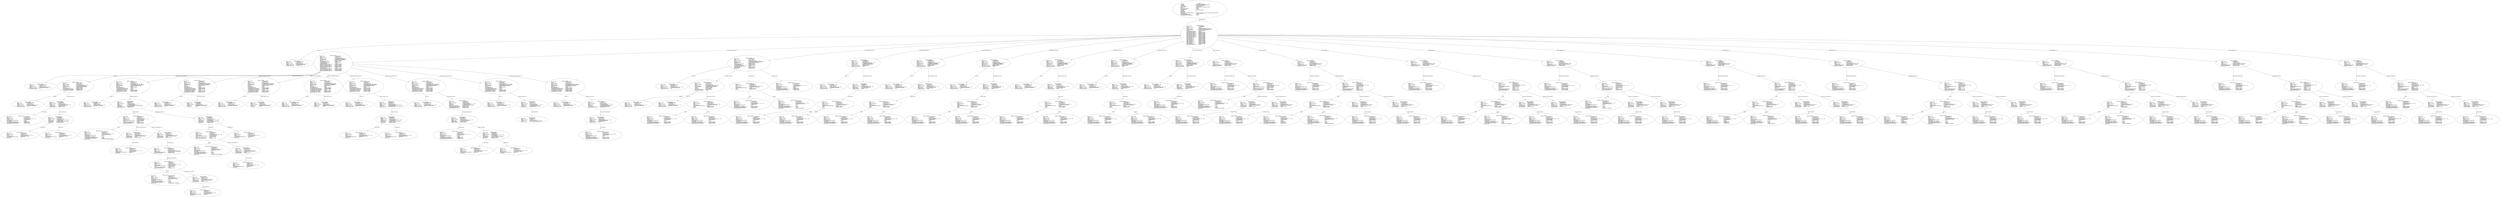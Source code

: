 digraph "types_operators.adt" {
  Unit_2 -> Element_2279106
      [ label=Unit_Declaration ];
  Unit_2
      [ label=<<TABLE BORDER="0" CELLBORDER="0" CELLSPACING="0" CELLPADDING="0"> 
          <TR><TD COLSPAN="3">Unit_2</TD></TR>
          <TR><TD ALIGN="LEFT">Unit_Kind   </TD><TD> = </TD><TD ALIGN="LEFT">A_PROCEDURE_BODY</TD></TR>
          <TR><TD ALIGN="LEFT">Unit_Class   </TD><TD> = </TD><TD ALIGN="LEFT">A_PUBLIC_DECLARATION_AND_BODY</TD></TR>
          <TR><TD ALIGN="LEFT">Unit_Origin   </TD><TD> = </TD><TD ALIGN="LEFT">AN_APPLICATION_UNIT</TD></TR>
          <TR><TD ALIGN="LEFT">Unit_Full_Name    </TD><TD> = </TD><TD ALIGN="LEFT">types_operators</TD></TR>
          <TR><TD ALIGN="LEFT">Unique_Name   </TD><TD> = </TD><TD ALIGN="LEFT">ASIS Context 1: types_operators (body)</TD></TR>
          <TR><TD ALIGN="LEFT">Exists  </TD><TD> = </TD><TD ALIGN="LEFT">TRUE</TD></TR>
          <TR><TD ALIGN="LEFT">Can_Be_Main_Program     </TD><TD> = </TD><TD ALIGN="LEFT">TRUE</TD></TR>
          <TR><TD ALIGN="LEFT">Is_Body_Required     </TD><TD> = </TD><TD ALIGN="LEFT">TRUE</TD></TR>
          <TR><TD ALIGN="LEFT">Text_Name   </TD><TD> = </TD><TD ALIGN="LEFT">types_operators.adb</TD></TR>
          <TR><TD ALIGN="LEFT">Text_Form   </TD><TD> = </TD><TD ALIGN="LEFT"></TD></TR>
          <TR><TD ALIGN="LEFT">Object_Name   </TD><TD> = </TD><TD ALIGN="LEFT"></TD></TR>
          <TR><TD ALIGN="LEFT">Object_Form   </TD><TD> = </TD><TD ALIGN="LEFT"></TD></TR>
          <TR><TD ALIGN="LEFT">Compilation_Command_Line_Options         </TD><TD> = </TD><TD ALIGN="LEFT">-gnatc -gnatt -gnatws -gnatyN -mtune=generic -march=x86-64</TD></TR>
          <TR><TD ALIGN="LEFT">Unit_Declaration     </TD><TD> = </TD><TD ALIGN="LEFT">Element_2279106</TD></TR>
          <TR><TD ALIGN="LEFT">Corresponding_Declaration       </TD><TD> = </TD><TD ALIGN="LEFT">(none)</TD></TR>
          <TR><TD ALIGN="LEFT">Corresponding_Parent_Declaration         </TD><TD> = </TD><TD ALIGN="LEFT">Unit_1</TD></TR>
          </TABLE>> ];
  Element_2279106 -> Element_2271057
      [ label="Names ( 1)" ];
  Element_2279106 -> Element_2390112
      [ label="Body_Declarative_Items ( 1)" ];
  Element_2279106 -> Element_2423118
      [ label="Body_Declarative_Items ( 2)" ];
  Element_2279106 -> Element_2437090
      [ label="Body_Declarative_Items ( 3)" ];
  Element_2279106 -> Element_2448090
      [ label="Body_Declarative_Items ( 4)" ];
  Element_2279106 -> Element_2459090
      [ label="Body_Declarative_Items ( 5)" ];
  Element_2279106 -> Element_2470090
      [ label="Body_Declarative_Items ( 6)" ];
  Element_2279106 -> Element_2481090
      [ label="Body_Declarative_Items ( 7)" ];
  Element_2279106 -> Element_2490090
      [ label="Body_Declarative_Items ( 8)" ];
  Element_2279106 -> Element_2494388
      [ label="Body_Statements ( 1)" ];
  Element_2279106 -> Element_2499388
      [ label="Body_Statements ( 2)" ];
  Element_2279106 -> Element_2507388
      [ label="Body_Statements ( 3)" ];
  Element_2279106 -> Element_2515388
      [ label="Body_Statements ( 4)" ];
  Element_2279106 -> Element_2520388
      [ label="Body_Statements ( 5)" ];
  Element_2279106 -> Element_2528388
      [ label="Body_Statements ( 6)" ];
  Element_2279106 -> Element_2536388
      [ label="Body_Statements ( 7)" ];
  Element_2279106 -> Element_2544388
      [ label="Body_Statements ( 8)" ];
  Element_2279106 -> Element_2552388
      [ label="Body_Statements ( 9)" ];
  Element_2279106
      [ label=<<TABLE BORDER="0" CELLBORDER="0" CELLSPACING="0" CELLPADDING="0"> 
          <TR><TD COLSPAN="3">Element_2279106</TD></TR>
          <TR><TD ALIGN="LEFT">Element_Kind    </TD><TD> = </TD><TD ALIGN="LEFT">A_DECLARATION</TD></TR>
          <TR><TD ALIGN="LEFT">Hash  </TD><TD> = </TD><TD ALIGN="LEFT"> 1082999094</TD></TR>
          <TR><TD ALIGN="LEFT">Enclosing_Element     </TD><TD> = </TD><TD ALIGN="LEFT">(none)</TD></TR>
          <TR><TD ALIGN="LEFT">Source  </TD><TD> = </TD><TD ALIGN="LEFT">types_operators.adb - 2:1 .. 37:4</TD></TR>
          <TR><TD ALIGN="LEFT">Declaration_Kind     </TD><TD> = </TD><TD ALIGN="LEFT">A_PROCEDURE_BODY_DECLARATION</TD></TR>
          <TR><TD ALIGN="LEFT">Declaration_Origin     </TD><TD> = </TD><TD ALIGN="LEFT">AN_EXPLICIT_DECLARATION</TD></TR>
          <TR><TD ALIGN="LEFT">Names ( 1)   </TD><TD> = </TD><TD ALIGN="LEFT">Element_2271057</TD></TR>
          <TR><TD ALIGN="LEFT">Corresponding_End_Name      </TD><TD> = </TD><TD ALIGN="LEFT">(none)</TD></TR>
          <TR><TD ALIGN="LEFT">Body_Declarative_Items ( 1)       </TD><TD> = </TD><TD ALIGN="LEFT">Element_2390112</TD></TR>
          <TR><TD ALIGN="LEFT">Body_Declarative_Items ( 2)       </TD><TD> = </TD><TD ALIGN="LEFT">Element_2423118</TD></TR>
          <TR><TD ALIGN="LEFT">Body_Declarative_Items ( 3)       </TD><TD> = </TD><TD ALIGN="LEFT">Element_2437090</TD></TR>
          <TR><TD ALIGN="LEFT">Body_Declarative_Items ( 4)       </TD><TD> = </TD><TD ALIGN="LEFT">Element_2448090</TD></TR>
          <TR><TD ALIGN="LEFT">Body_Declarative_Items ( 5)       </TD><TD> = </TD><TD ALIGN="LEFT">Element_2459090</TD></TR>
          <TR><TD ALIGN="LEFT">Body_Declarative_Items ( 6)       </TD><TD> = </TD><TD ALIGN="LEFT">Element_2470090</TD></TR>
          <TR><TD ALIGN="LEFT">Body_Declarative_Items ( 7)       </TD><TD> = </TD><TD ALIGN="LEFT">Element_2481090</TD></TR>
          <TR><TD ALIGN="LEFT">Body_Declarative_Items ( 8)       </TD><TD> = </TD><TD ALIGN="LEFT">Element_2490090</TD></TR>
          <TR><TD ALIGN="LEFT">Body_Statements ( 1)      </TD><TD> = </TD><TD ALIGN="LEFT">Element_2494388</TD></TR>
          <TR><TD ALIGN="LEFT">Body_Statements ( 2)      </TD><TD> = </TD><TD ALIGN="LEFT">Element_2499388</TD></TR>
          <TR><TD ALIGN="LEFT">Body_Statements ( 3)      </TD><TD> = </TD><TD ALIGN="LEFT">Element_2507388</TD></TR>
          <TR><TD ALIGN="LEFT">Body_Statements ( 4)      </TD><TD> = </TD><TD ALIGN="LEFT">Element_2515388</TD></TR>
          <TR><TD ALIGN="LEFT">Body_Statements ( 5)      </TD><TD> = </TD><TD ALIGN="LEFT">Element_2520388</TD></TR>
          <TR><TD ALIGN="LEFT">Body_Statements ( 6)      </TD><TD> = </TD><TD ALIGN="LEFT">Element_2528388</TD></TR>
          <TR><TD ALIGN="LEFT">Body_Statements ( 7)      </TD><TD> = </TD><TD ALIGN="LEFT">Element_2536388</TD></TR>
          <TR><TD ALIGN="LEFT">Body_Statements ( 8)      </TD><TD> = </TD><TD ALIGN="LEFT">Element_2544388</TD></TR>
          <TR><TD ALIGN="LEFT">Body_Statements ( 9)      </TD><TD> = </TD><TD ALIGN="LEFT">Element_2552388</TD></TR>
          <TR><TD ALIGN="LEFT">Corresponding_Declaration       </TD><TD> = </TD><TD ALIGN="LEFT">(none)</TD></TR>
          </TABLE>> ];
  Element_2271057
      [ label=<<TABLE BORDER="0" CELLBORDER="0" CELLSPACING="0" CELLPADDING="0"> 
          <TR><TD COLSPAN="3">Element_2271057</TD></TR>
          <TR><TD ALIGN="LEFT">Element_Kind    </TD><TD> = </TD><TD ALIGN="LEFT">A_DEFINING_NAME</TD></TR>
          <TR><TD ALIGN="LEFT">Hash  </TD><TD> = </TD><TD ALIGN="LEFT"> 1082600246</TD></TR>
          <TR><TD ALIGN="LEFT">Enclosing_Element     </TD><TD> = </TD><TD ALIGN="LEFT">Element_2279106</TD></TR>
          <TR><TD ALIGN="LEFT">Source  </TD><TD> = </TD><TD ALIGN="LEFT">types_operators.adb - 2:11 .. 2:25</TD></TR>
          <TR><TD ALIGN="LEFT">Defining_Name_Kind     </TD><TD> = </TD><TD ALIGN="LEFT">A_DEFINING_IDENTIFIER</TD></TR>
          <TR><TD ALIGN="LEFT">Defining_Name_Image     </TD><TD> = </TD><TD ALIGN="LEFT">"types_operators"</TD></TR>
          </TABLE>> ];
  Element_2390112 -> Element_2281057
      [ label="Names ( 1)" ];
  Element_2390112 -> Element_2289089
      [ label="Visible_Part_Declarative_Items ( 1)" ];
  Element_2390112 -> Element_2319082
      [ label="Visible_Part_Declarative_Items ( 2)" ];
  Element_2390112 -> Element_2327087
      [ label="Visible_Part_Declarative_Items ( 3)" ];
  Element_2390112 -> Element_2335087
      [ label="Visible_Part_Declarative_Items ( 4)" ];
  Element_2390112 -> Element_2343087
      [ label="Visible_Part_Declarative_Items ( 5)" ];
  Element_2390112 -> Element_2354082
      [ label="Private_Part_Declarative_Items ( 1)" ];
  Element_2390112 -> Element_2369082
      [ label="Private_Part_Declarative_Items ( 2)" ];
  Element_2390112 -> Element_2378082
      [ label="Private_Part_Declarative_Items ( 3)" ];
  Element_2390112 -> Element_2388082
      [ label="Private_Part_Declarative_Items ( 4)" ];
  Element_2390112
      [ label=<<TABLE BORDER="0" CELLBORDER="0" CELLSPACING="0" CELLPADDING="0"> 
          <TR><TD COLSPAN="3">Element_2390112</TD></TR>
          <TR><TD ALIGN="LEFT">Element_Kind    </TD><TD> = </TD><TD ALIGN="LEFT">A_DECLARATION</TD></TR>
          <TR><TD ALIGN="LEFT">Hash  </TD><TD> = </TD><TD ALIGN="LEFT"> 543621531</TD></TR>
          <TR><TD ALIGN="LEFT">Enclosing_Element     </TD><TD> = </TD><TD ALIGN="LEFT">Element_2279106</TD></TR>
          <TR><TD ALIGN="LEFT">Source  </TD><TD> = </TD><TD ALIGN="LEFT">types_operators.adb - 3:3 .. 15:8</TD></TR>
          <TR><TD ALIGN="LEFT">Declaration_Kind     </TD><TD> = </TD><TD ALIGN="LEFT">A_PACKAGE_DECLARATION</TD></TR>
          <TR><TD ALIGN="LEFT">Declaration_Origin     </TD><TD> = </TD><TD ALIGN="LEFT">AN_EXPLICIT_DECLARATION</TD></TR>
          <TR><TD ALIGN="LEFT">Names ( 1)   </TD><TD> = </TD><TD ALIGN="LEFT">Element_2281057</TD></TR>
          <TR><TD ALIGN="LEFT">Corresponding_End_Name      </TD><TD> = </TD><TD ALIGN="LEFT">Element_2391237</TD></TR>
          <TR><TD ALIGN="LEFT">Is_Name_Repeated     </TD><TD> = </TD><TD ALIGN="LEFT">TRUE</TD></TR>
          <TR><TD ALIGN="LEFT">Corresponding_Declaration       </TD><TD> = </TD><TD ALIGN="LEFT">Element_2390112</TD></TR>
          <TR><TD ALIGN="LEFT">Corresponding_Body     </TD><TD> = </TD><TD ALIGN="LEFT">(none)</TD></TR>
          <TR><TD ALIGN="LEFT">Visible_Part_Declarative_Items ( 1)         </TD><TD> = </TD><TD ALIGN="LEFT">Element_2289089</TD></TR>
          <TR><TD ALIGN="LEFT">Visible_Part_Declarative_Items ( 2)         </TD><TD> = </TD><TD ALIGN="LEFT">Element_2319082</TD></TR>
          <TR><TD ALIGN="LEFT">Visible_Part_Declarative_Items ( 3)         </TD><TD> = </TD><TD ALIGN="LEFT">Element_2327087</TD></TR>
          <TR><TD ALIGN="LEFT">Visible_Part_Declarative_Items ( 4)         </TD><TD> = </TD><TD ALIGN="LEFT">Element_2335087</TD></TR>
          <TR><TD ALIGN="LEFT">Visible_Part_Declarative_Items ( 5)         </TD><TD> = </TD><TD ALIGN="LEFT">Element_2343087</TD></TR>
          <TR><TD ALIGN="LEFT">Is_Private_Present     </TD><TD> = </TD><TD ALIGN="LEFT">TRUE</TD></TR>
          <TR><TD ALIGN="LEFT">Private_Part_Declarative_Items ( 1)         </TD><TD> = </TD><TD ALIGN="LEFT">Element_2354082</TD></TR>
          <TR><TD ALIGN="LEFT">Private_Part_Declarative_Items ( 2)         </TD><TD> = </TD><TD ALIGN="LEFT">Element_2369082</TD></TR>
          <TR><TD ALIGN="LEFT">Private_Part_Declarative_Items ( 3)         </TD><TD> = </TD><TD ALIGN="LEFT">Element_2378082</TD></TR>
          <TR><TD ALIGN="LEFT">Private_Part_Declarative_Items ( 4)         </TD><TD> = </TD><TD ALIGN="LEFT">Element_2388082</TD></TR>
          </TABLE>> ];
  Element_2281057
      [ label=<<TABLE BORDER="0" CELLBORDER="0" CELLSPACING="0" CELLPADDING="0"> 
          <TR><TD COLSPAN="3">Element_2281057</TD></TR>
          <TR><TD ALIGN="LEFT">Element_Kind    </TD><TD> = </TD><TD ALIGN="LEFT">A_DEFINING_NAME</TD></TR>
          <TR><TD ALIGN="LEFT">Hash  </TD><TD> = </TD><TD ALIGN="LEFT"> 543397275</TD></TR>
          <TR><TD ALIGN="LEFT">Enclosing_Element     </TD><TD> = </TD><TD ALIGN="LEFT">Element_2390112</TD></TR>
          <TR><TD ALIGN="LEFT">Source  </TD><TD> = </TD><TD ALIGN="LEFT">types_operators.adb - 3:11 .. 3:11</TD></TR>
          <TR><TD ALIGN="LEFT">Defining_Name_Kind     </TD><TD> = </TD><TD ALIGN="LEFT">A_DEFINING_IDENTIFIER</TD></TR>
          <TR><TD ALIGN="LEFT">Defining_Name_Image     </TD><TD> = </TD><TD ALIGN="LEFT">"P"</TD></TR>
          </TABLE>> ];
  Element_2289089 -> Element_2290057
      [ label="Names ( 1)" ];
  Element_2289089 -> Element_2302176
      [ label=Type_Declaration_View ];
  Element_2289089
      [ label=<<TABLE BORDER="0" CELLBORDER="0" CELLSPACING="0" CELLPADDING="0"> 
          <TR><TD COLSPAN="3">Element_2289089</TD></TR>
          <TR><TD ALIGN="LEFT">Element_Kind    </TD><TD> = </TD><TD ALIGN="LEFT">A_DECLARATION</TD></TR>
          <TR><TD ALIGN="LEFT">Hash  </TD><TD> = </TD><TD ALIGN="LEFT">-1874671283</TD></TR>
          <TR><TD ALIGN="LEFT">Enclosing_Element     </TD><TD> = </TD><TD ALIGN="LEFT">Element_2390112</TD></TR>
          <TR><TD ALIGN="LEFT">Source  </TD><TD> = </TD><TD ALIGN="LEFT">types_operators.adb - 4:5 .. 4:37</TD></TR>
          <TR><TD ALIGN="LEFT">Declaration_Kind     </TD><TD> = </TD><TD ALIGN="LEFT">A_SUBTYPE_DECLARATION</TD></TR>
          <TR><TD ALIGN="LEFT">Declaration_Origin     </TD><TD> = </TD><TD ALIGN="LEFT">AN_EXPLICIT_DECLARATION</TD></TR>
          <TR><TD ALIGN="LEFT">Names ( 1)   </TD><TD> = </TD><TD ALIGN="LEFT">Element_2290057</TD></TR>
          <TR><TD ALIGN="LEFT">Type_Declaration_View      </TD><TD> = </TD><TD ALIGN="LEFT">Element_2302176</TD></TR>
          <TR><TD ALIGN="LEFT">Corresponding_First_Subtype       </TD><TD> = </TD><TD ALIGN="LEFT">Element_917082</TD></TR>
          <TR><TD ALIGN="LEFT">Corresponding_Last_Constraint        </TD><TD> = </TD><TD ALIGN="LEFT">Element_917082</TD></TR>
          <TR><TD ALIGN="LEFT">Corresponding_Last_Subtype       </TD><TD> = </TD><TD ALIGN="LEFT">Element_917082</TD></TR>
          </TABLE>> ];
  Element_2290057
      [ label=<<TABLE BORDER="0" CELLBORDER="0" CELLSPACING="0" CELLPADDING="0"> 
          <TR><TD COLSPAN="3">Element_2290057</TD></TR>
          <TR><TD ALIGN="LEFT">Element_Kind    </TD><TD> = </TD><TD ALIGN="LEFT">A_DEFINING_NAME</TD></TR>
          <TR><TD ALIGN="LEFT">Hash  </TD><TD> = </TD><TD ALIGN="LEFT">-1874736307</TD></TR>
          <TR><TD ALIGN="LEFT">Enclosing_Element     </TD><TD> = </TD><TD ALIGN="LEFT">Element_2289089</TD></TR>
          <TR><TD ALIGN="LEFT">Source  </TD><TD> = </TD><TD ALIGN="LEFT">types_operators.adb - 4:13 .. 4:14</TD></TR>
          <TR><TD ALIGN="LEFT">Defining_Name_Kind     </TD><TD> = </TD><TD ALIGN="LEFT">A_DEFINING_IDENTIFIER</TD></TR>
          <TR><TD ALIGN="LEFT">Defining_Name_Image     </TD><TD> = </TD><TD ALIGN="LEFT">"S0"</TD></TR>
          </TABLE>> ];
  Element_2302176 -> Element_2297237
      [ label=Subtype_Mark ];
  Element_2302176 -> Element_2298178
      [ label=Subtype_Constraint ];
  Element_2302176
      [ label=<<TABLE BORDER="0" CELLBORDER="0" CELLSPACING="0" CELLPADDING="0"> 
          <TR><TD COLSPAN="3">Element_2302176</TD></TR>
          <TR><TD ALIGN="LEFT">Element_Kind    </TD><TD> = </TD><TD ALIGN="LEFT">A_DEFINITION</TD></TR>
          <TR><TD ALIGN="LEFT">Hash  </TD><TD> = </TD><TD ALIGN="LEFT">-1874493235</TD></TR>
          <TR><TD ALIGN="LEFT">Enclosing_Element     </TD><TD> = </TD><TD ALIGN="LEFT">Element_2289089</TD></TR>
          <TR><TD ALIGN="LEFT">Source  </TD><TD> = </TD><TD ALIGN="LEFT">types_operators.adb - 4:19 .. 4:36</TD></TR>
          <TR><TD ALIGN="LEFT">Definition_Kind    </TD><TD> = </TD><TD ALIGN="LEFT">A_SUBTYPE_INDICATION</TD></TR>
          <TR><TD ALIGN="LEFT">Subtype_Mark    </TD><TD> = </TD><TD ALIGN="LEFT">Element_2297237</TD></TR>
          <TR><TD ALIGN="LEFT">Subtype_Constraint     </TD><TD> = </TD><TD ALIGN="LEFT">Element_2298178</TD></TR>
          </TABLE>> ];
  Element_2297237
      [ label=<<TABLE BORDER="0" CELLBORDER="0" CELLSPACING="0" CELLPADDING="0"> 
          <TR><TD COLSPAN="3">Element_2297237</TD></TR>
          <TR><TD ALIGN="LEFT">Element_Kind    </TD><TD> = </TD><TD ALIGN="LEFT">AN_EXPRESSION</TD></TR>
          <TR><TD ALIGN="LEFT">Hash  </TD><TD> = </TD><TD ALIGN="LEFT">-1874368307</TD></TR>
          <TR><TD ALIGN="LEFT">Enclosing_Element     </TD><TD> = </TD><TD ALIGN="LEFT">Element_2302176</TD></TR>
          <TR><TD ALIGN="LEFT">Source  </TD><TD> = </TD><TD ALIGN="LEFT">types_operators.adb - 4:19 .. 4:25</TD></TR>
          <TR><TD ALIGN="LEFT">Expression_Kind    </TD><TD> = </TD><TD ALIGN="LEFT">AN_IDENTIFIER</TD></TR>
          <TR><TD ALIGN="LEFT">Corresponding_Expression_Type        </TD><TD> = </TD><TD ALIGN="LEFT">(none)</TD></TR>
          <TR><TD ALIGN="LEFT">Name_Image   </TD><TD> = </TD><TD ALIGN="LEFT">integer</TD></TR>
          <TR><TD ALIGN="LEFT">Corresponding_Name_Definition        </TD><TD> = </TD><TD ALIGN="LEFT">Element_37057</TD></TR>
          <TR><TD ALIGN="LEFT">Corresponding_Name_Definition_List ( 1)          </TD><TD> = </TD><TD ALIGN="LEFT">Element_37057</TD></TR>
          <TR><TD ALIGN="LEFT">Corresponding_Name_Declaration        </TD><TD> = </TD><TD ALIGN="LEFT">Element_917082</TD></TR>
          </TABLE>> ];
  Element_2298178 -> Element_2299234
      [ label=Lower_Bound ];
  Element_2298178 -> Element_2301234
      [ label=Upper_Bound ];
  Element_2298178
      [ label=<<TABLE BORDER="0" CELLBORDER="0" CELLSPACING="0" CELLPADDING="0"> 
          <TR><TD COLSPAN="3">Element_2298178</TD></TR>
          <TR><TD ALIGN="LEFT">Element_Kind    </TD><TD> = </TD><TD ALIGN="LEFT">A_DEFINITION</TD></TR>
          <TR><TD ALIGN="LEFT">Hash  </TD><TD> = </TD><TD ALIGN="LEFT">-1874488627</TD></TR>
          <TR><TD ALIGN="LEFT">Enclosing_Element     </TD><TD> = </TD><TD ALIGN="LEFT">Element_2302176</TD></TR>
          <TR><TD ALIGN="LEFT">Source  </TD><TD> = </TD><TD ALIGN="LEFT">types_operators.adb - 4:33 .. 4:36</TD></TR>
          <TR><TD ALIGN="LEFT">Definition_Kind    </TD><TD> = </TD><TD ALIGN="LEFT">A_CONSTRAINT</TD></TR>
          <TR><TD ALIGN="LEFT">Constraint_Kind    </TD><TD> = </TD><TD ALIGN="LEFT">A_SIMPLE_EXPRESSION_RANGE</TD></TR>
          <TR><TD ALIGN="LEFT">Lower_Bound   </TD><TD> = </TD><TD ALIGN="LEFT">Element_2299234</TD></TR>
          <TR><TD ALIGN="LEFT">Upper_Bound   </TD><TD> = </TD><TD ALIGN="LEFT">Element_2301234</TD></TR>
          </TABLE>> ];
  Element_2299234
      [ label=<<TABLE BORDER="0" CELLBORDER="0" CELLSPACING="0" CELLPADDING="0"> 
          <TR><TD COLSPAN="3">Element_2299234</TD></TR>
          <TR><TD ALIGN="LEFT">Element_Kind    </TD><TD> = </TD><TD ALIGN="LEFT">AN_EXPRESSION</TD></TR>
          <TR><TD ALIGN="LEFT">Hash  </TD><TD> = </TD><TD ALIGN="LEFT">-1874374579</TD></TR>
          <TR><TD ALIGN="LEFT">Enclosing_Element     </TD><TD> = </TD><TD ALIGN="LEFT">Element_2298178</TD></TR>
          <TR><TD ALIGN="LEFT">Source  </TD><TD> = </TD><TD ALIGN="LEFT">types_operators.adb - 4:33 .. 4:33</TD></TR>
          <TR><TD ALIGN="LEFT">Expression_Kind    </TD><TD> = </TD><TD ALIGN="LEFT">AN_INTEGER_LITERAL</TD></TR>
          <TR><TD ALIGN="LEFT">Corresponding_Expression_Type        </TD><TD> = </TD><TD ALIGN="LEFT">Element_82</TD></TR>
          <TR><TD ALIGN="LEFT">Value_Image   </TD><TD> = </TD><TD ALIGN="LEFT">2</TD></TR>
          </TABLE>> ];
  Element_2301234
      [ label=<<TABLE BORDER="0" CELLBORDER="0" CELLSPACING="0" CELLPADDING="0"> 
          <TR><TD COLSPAN="3">Element_2301234</TD></TR>
          <TR><TD ALIGN="LEFT">Element_Kind    </TD><TD> = </TD><TD ALIGN="LEFT">AN_EXPRESSION</TD></TR>
          <TR><TD ALIGN="LEFT">Hash  </TD><TD> = </TD><TD ALIGN="LEFT">-1874374387</TD></TR>
          <TR><TD ALIGN="LEFT">Enclosing_Element     </TD><TD> = </TD><TD ALIGN="LEFT">Element_2298178</TD></TR>
          <TR><TD ALIGN="LEFT">Source  </TD><TD> = </TD><TD ALIGN="LEFT">types_operators.adb - 4:36 .. 4:36</TD></TR>
          <TR><TD ALIGN="LEFT">Expression_Kind    </TD><TD> = </TD><TD ALIGN="LEFT">AN_INTEGER_LITERAL</TD></TR>
          <TR><TD ALIGN="LEFT">Corresponding_Expression_Type        </TD><TD> = </TD><TD ALIGN="LEFT">Element_82</TD></TR>
          <TR><TD ALIGN="LEFT">Value_Image   </TD><TD> = </TD><TD ALIGN="LEFT">9</TD></TR>
          </TABLE>> ];
  Element_2319082 -> Element_2303057
      [ label="Names ( 1)" ];
  Element_2319082 -> Element_2314158
      [ label=Type_Declaration_View ];
  Element_2319082
      [ label=<<TABLE BORDER="0" CELLBORDER="0" CELLSPACING="0" CELLPADDING="0"> 
          <TR><TD COLSPAN="3">Element_2319082</TD></TR>
          <TR><TD ALIGN="LEFT">Element_Kind    </TD><TD> = </TD><TD ALIGN="LEFT">A_DECLARATION</TD></TR>
          <TR><TD ALIGN="LEFT">Hash  </TD><TD> = </TD><TD ALIGN="LEFT">-936818522</TD></TR>
          <TR><TD ALIGN="LEFT">Enclosing_Element     </TD><TD> = </TD><TD ALIGN="LEFT">Element_2390112</TD></TR>
          <TR><TD ALIGN="LEFT">Source  </TD><TD> = </TD><TD ALIGN="LEFT">types_operators.adb - 5:5 .. 5:48</TD></TR>
          <TR><TD ALIGN="LEFT">Declaration_Kind     </TD><TD> = </TD><TD ALIGN="LEFT">AN_ORDINARY_TYPE_DECLARATION</TD></TR>
          <TR><TD ALIGN="LEFT">Declaration_Origin     </TD><TD> = </TD><TD ALIGN="LEFT">AN_EXPLICIT_DECLARATION</TD></TR>
          <TR><TD ALIGN="LEFT">Names ( 1)   </TD><TD> = </TD><TD ALIGN="LEFT">Element_2303057</TD></TR>
          <TR><TD ALIGN="LEFT">Discriminant_Part     </TD><TD> = </TD><TD ALIGN="LEFT">(none)</TD></TR>
          <TR><TD ALIGN="LEFT">Type_Declaration_View      </TD><TD> = </TD><TD ALIGN="LEFT">Element_2314158</TD></TR>
          <TR><TD ALIGN="LEFT">Corresponding_Type_Declaration        </TD><TD> = </TD><TD ALIGN="LEFT">(none)</TD></TR>
          <TR><TD ALIGN="LEFT">Corresponding_Type_Partial_View        </TD><TD> = </TD><TD ALIGN="LEFT">(none)</TD></TR>
          <TR><TD ALIGN="LEFT">Corresponding_First_Subtype       </TD><TD> = </TD><TD ALIGN="LEFT">Element_2319082</TD></TR>
          <TR><TD ALIGN="LEFT">Corresponding_Last_Constraint        </TD><TD> = </TD><TD ALIGN="LEFT">Element_2319082</TD></TR>
          <TR><TD ALIGN="LEFT">Corresponding_Last_Subtype       </TD><TD> = </TD><TD ALIGN="LEFT">Element_2319082</TD></TR>
          </TABLE>> ];
  Element_2303057
      [ label=<<TABLE BORDER="0" CELLBORDER="0" CELLSPACING="0" CELLPADDING="0"> 
          <TR><TD COLSPAN="3">Element_2303057</TD></TR>
          <TR><TD ALIGN="LEFT">Element_Kind    </TD><TD> = </TD><TD ALIGN="LEFT">A_DEFINING_NAME</TD></TR>
          <TR><TD ALIGN="LEFT">Hash  </TD><TD> = </TD><TD ALIGN="LEFT">-936843962</TD></TR>
          <TR><TD ALIGN="LEFT">Enclosing_Element     </TD><TD> = </TD><TD ALIGN="LEFT">Element_2319082</TD></TR>
          <TR><TD ALIGN="LEFT">Source  </TD><TD> = </TD><TD ALIGN="LEFT">types_operators.adb - 5:10 .. 5:10</TD></TR>
          <TR><TD ALIGN="LEFT">Defining_Name_Kind     </TD><TD> = </TD><TD ALIGN="LEFT">A_DEFINING_IDENTIFIER</TD></TR>
          <TR><TD ALIGN="LEFT">Defining_Name_Image     </TD><TD> = </TD><TD ALIGN="LEFT">"D"</TD></TR>
          </TABLE>> ];
  Element_2314158 -> Element_2567262
      [ label=Delta_Expression ];
  Element_2314158 -> Element_2315178
      [ label=Real_Range_Constraint ];
  Element_2314158
      [ label=<<TABLE BORDER="0" CELLBORDER="0" CELLSPACING="0" CELLPADDING="0"> 
          <TR><TD COLSPAN="3">Element_2314158</TD></TR>
          <TR><TD ALIGN="LEFT">Element_Kind    </TD><TD> = </TD><TD ALIGN="LEFT">A_DEFINITION</TD></TR>
          <TR><TD ALIGN="LEFT">Hash  </TD><TD> = </TD><TD ALIGN="LEFT">-936740378</TD></TR>
          <TR><TD ALIGN="LEFT">Enclosing_Element     </TD><TD> = </TD><TD ALIGN="LEFT">Element_2319082</TD></TR>
          <TR><TD ALIGN="LEFT">Source  </TD><TD> = </TD><TD ALIGN="LEFT">types_operators.adb - 5:15 .. 5:47</TD></TR>
          <TR><TD ALIGN="LEFT">Definition_Kind    </TD><TD> = </TD><TD ALIGN="LEFT">A_TYPE_DEFINITION</TD></TR>
          <TR><TD ALIGN="LEFT">Type_Kind   </TD><TD> = </TD><TD ALIGN="LEFT">AN_ORDINARY_FIXED_POINT_DEFINITION</TD></TR>
          <TR><TD ALIGN="LEFT">Delta_Expression     </TD><TD> = </TD><TD ALIGN="LEFT">Element_2567262</TD></TR>
          <TR><TD ALIGN="LEFT">Real_Range_Constraint      </TD><TD> = </TD><TD ALIGN="LEFT">Element_2315178</TD></TR>
          </TABLE>> ];
  Element_2567262 -> Element_2567256
      [ label=Prefix ];
  Element_2567262 -> Element_2310385
      [ label="Function_Call_Parameters ( 1)" ];
  Element_2567262 -> Element_2565385
      [ label="Function_Call_Parameters ( 2)" ];
  Element_2567262
      [ label=<<TABLE BORDER="0" CELLBORDER="0" CELLSPACING="0" CELLPADDING="0"> 
          <TR><TD COLSPAN="3">Element_2567262</TD></TR>
          <TR><TD ALIGN="LEFT">Element_Kind    </TD><TD> = </TD><TD ALIGN="LEFT">AN_EXPRESSION</TD></TR>
          <TR><TD ALIGN="LEFT">Hash  </TD><TD> = </TD><TD ALIGN="LEFT">-936896250</TD></TR>
          <TR><TD ALIGN="LEFT">Enclosing_Element     </TD><TD> = </TD><TD ALIGN="LEFT">Element_2314158</TD></TR>
          <TR><TD ALIGN="LEFT">Source  </TD><TD> = </TD><TD ALIGN="LEFT">types_operators.adb - 5:21 .. 5:29</TD></TR>
          <TR><TD ALIGN="LEFT">Expression_Kind    </TD><TD> = </TD><TD ALIGN="LEFT">A_FUNCTION_CALL</TD></TR>
          <TR><TD ALIGN="LEFT">Corresponding_Expression_Type        </TD><TD> = </TD><TD ALIGN="LEFT">Element_1666082</TD></TR>
          <TR><TD ALIGN="LEFT">Prefix  </TD><TD> = </TD><TD ALIGN="LEFT">Element_2567256</TD></TR>
          <TR><TD ALIGN="LEFT">Corresponding_Called_Function        </TD><TD> = </TD><TD ALIGN="LEFT">(none)</TD></TR>
          <TR><TD ALIGN="LEFT">Function_Call_Parameters ( 1)        </TD><TD> = </TD><TD ALIGN="LEFT">Element_2310385</TD></TR>
          <TR><TD ALIGN="LEFT">Function_Call_Parameters ( 2)        </TD><TD> = </TD><TD ALIGN="LEFT">Element_2565385</TD></TR>
          </TABLE>> ];
  Element_2310385 -> Element_2310235
      [ label=Actual_Parameter ];
  Element_2310385
      [ label=<<TABLE BORDER="0" CELLBORDER="0" CELLSPACING="0" CELLPADDING="0"> 
          <TR><TD COLSPAN="3">Element_2310385</TD></TR>
          <TR><TD ALIGN="LEFT">Element_Kind    </TD><TD> = </TD><TD ALIGN="LEFT">AN_ASSOCIATION</TD></TR>
          <TR><TD ALIGN="LEFT">Hash  </TD><TD> = </TD><TD ALIGN="LEFT">-936770394</TD></TR>
          <TR><TD ALIGN="LEFT">Enclosing_Element     </TD><TD> = </TD><TD ALIGN="LEFT">Element_2567262</TD></TR>
          <TR><TD ALIGN="LEFT">Source  </TD><TD> = </TD><TD ALIGN="LEFT">types_operators.adb - 5:21 .. 5:23</TD></TR>
          <TR><TD ALIGN="LEFT">Association_Kind     </TD><TD> = </TD><TD ALIGN="LEFT">A_PARAMETER_ASSOCIATION</TD></TR>
          <TR><TD ALIGN="LEFT">Formal_Parameter     </TD><TD> = </TD><TD ALIGN="LEFT">(none)</TD></TR>
          <TR><TD ALIGN="LEFT">Actual_Parameter     </TD><TD> = </TD><TD ALIGN="LEFT">Element_2310235</TD></TR>
          </TABLE>> ];
  Element_2310235
      [ label=<<TABLE BORDER="0" CELLBORDER="0" CELLSPACING="0" CELLPADDING="0"> 
          <TR><TD COLSPAN="3">Element_2310235</TD></TR>
          <TR><TD ALIGN="LEFT">Element_Kind    </TD><TD> = </TD><TD ALIGN="LEFT">AN_EXPRESSION</TD></TR>
          <TR><TD ALIGN="LEFT">Hash  </TD><TD> = </TD><TD ALIGN="LEFT">-936661850</TD></TR>
          <TR><TD ALIGN="LEFT">Enclosing_Element     </TD><TD> = </TD><TD ALIGN="LEFT">Element_2310385</TD></TR>
          <TR><TD ALIGN="LEFT">Source  </TD><TD> = </TD><TD ALIGN="LEFT">types_operators.adb - 5:21 .. 5:23</TD></TR>
          <TR><TD ALIGN="LEFT">Expression_Kind    </TD><TD> = </TD><TD ALIGN="LEFT">A_REAL_LITERAL</TD></TR>
          <TR><TD ALIGN="LEFT">Corresponding_Expression_Type        </TD><TD> = </TD><TD ALIGN="LEFT">Element_82</TD></TR>
          <TR><TD ALIGN="LEFT">Value_Image   </TD><TD> = </TD><TD ALIGN="LEFT">2.0</TD></TR>
          </TABLE>> ];
  Element_2567256
      [ label=<<TABLE BORDER="0" CELLBORDER="0" CELLSPACING="0" CELLPADDING="0"> 
          <TR><TD COLSPAN="3">Element_2567256</TD></TR>
          <TR><TD ALIGN="LEFT">Element_Kind    </TD><TD> = </TD><TD ALIGN="LEFT">AN_EXPRESSION</TD></TR>
          <TR><TD ALIGN="LEFT">Hash  </TD><TD> = </TD><TD ALIGN="LEFT">-936902394</TD></TR>
          <TR><TD ALIGN="LEFT">Enclosing_Element     </TD><TD> = </TD><TD ALIGN="LEFT">Element_2567262</TD></TR>
          <TR><TD ALIGN="LEFT">Source  </TD><TD> = </TD><TD ALIGN="LEFT">types_operators.adb - 5:24 .. 5:25</TD></TR>
          <TR><TD ALIGN="LEFT">Expression_Kind    </TD><TD> = </TD><TD ALIGN="LEFT">AN_OPERATOR_SYMBOL</TD></TR>
          <TR><TD ALIGN="LEFT">Corresponding_Expression_Type        </TD><TD> = </TD><TD ALIGN="LEFT">(none)</TD></TR>
          <TR><TD ALIGN="LEFT">Name_Image   </TD><TD> = </TD><TD ALIGN="LEFT">"**"</TD></TR>
          <TR><TD ALIGN="LEFT">Corresponding_Name_Definition        </TD><TD> = </TD><TD ALIGN="LEFT">(none)</TD></TR>
          <TR><TD ALIGN="LEFT">Corresponding_Name_Definition_List ( 1)          </TD><TD> = </TD><TD ALIGN="LEFT">(none)</TD></TR>
          <TR><TD ALIGN="LEFT">Corresponding_Name_Declaration        </TD><TD> = </TD><TD ALIGN="LEFT">(none)</TD></TR>
          <TR><TD ALIGN="LEFT">Operator_Kind    </TD><TD> = </TD><TD ALIGN="LEFT">AN_EXPONENTIATE_OPERATOR</TD></TR>
          </TABLE>> ];
  Element_2565385 -> Element_2565371
      [ label=Actual_Parameter ];
  Element_2565385
      [ label=<<TABLE BORDER="0" CELLBORDER="0" CELLSPACING="0" CELLPADDING="0"> 
          <TR><TD COLSPAN="3">Element_2565385</TD></TR>
          <TR><TD ALIGN="LEFT">Element_Kind    </TD><TD> = </TD><TD ALIGN="LEFT">AN_ASSOCIATION</TD></TR>
          <TR><TD ALIGN="LEFT">Hash  </TD><TD> = </TD><TD ALIGN="LEFT">-936770202</TD></TR>
          <TR><TD ALIGN="LEFT">Enclosing_Element     </TD><TD> = </TD><TD ALIGN="LEFT">Element_2567262</TD></TR>
          <TR><TD ALIGN="LEFT">Source  </TD><TD> = </TD><TD ALIGN="LEFT">types_operators.adb - 5:26 .. 5:29</TD></TR>
          <TR><TD ALIGN="LEFT">Association_Kind     </TD><TD> = </TD><TD ALIGN="LEFT">A_PARAMETER_ASSOCIATION</TD></TR>
          <TR><TD ALIGN="LEFT">Formal_Parameter     </TD><TD> = </TD><TD ALIGN="LEFT">(none)</TD></TR>
          <TR><TD ALIGN="LEFT">Actual_Parameter     </TD><TD> = </TD><TD ALIGN="LEFT">Element_2565371</TD></TR>
          </TABLE>> ];
  Element_2565371 -> Element_2565262
      [ label=Expression_Parenthesized ];
  Element_2565371
      [ label=<<TABLE BORDER="0" CELLBORDER="0" CELLSPACING="0" CELLPADDING="0"> 
          <TR><TD COLSPAN="3">Element_2565371</TD></TR>
          <TR><TD ALIGN="LEFT">Element_Kind    </TD><TD> = </TD><TD ALIGN="LEFT">AN_EXPRESSION</TD></TR>
          <TR><TD ALIGN="LEFT">Hash  </TD><TD> = </TD><TD ALIGN="LEFT">-936784538</TD></TR>
          <TR><TD ALIGN="LEFT">Enclosing_Element     </TD><TD> = </TD><TD ALIGN="LEFT">Element_2565385</TD></TR>
          <TR><TD ALIGN="LEFT">Source  </TD><TD> = </TD><TD ALIGN="LEFT">types_operators.adb - 5:26 .. 5:29</TD></TR>
          <TR><TD ALIGN="LEFT">Expression_Kind    </TD><TD> = </TD><TD ALIGN="LEFT">A_PARENTHESIZED_EXPRESSION</TD></TR>
          <TR><TD ALIGN="LEFT">Corresponding_Expression_Type        </TD><TD> = </TD><TD ALIGN="LEFT">Element_917082</TD></TR>
          <TR><TD ALIGN="LEFT">Expression_Parenthesized       </TD><TD> = </TD><TD ALIGN="LEFT">Element_2565262</TD></TR>
          </TABLE>> ];
  Element_2565262 -> Element_2565251
      [ label=Prefix ];
  Element_2565262 -> Element_2313385
      [ label="Function_Call_Parameters ( 1)" ];
  Element_2565262
      [ label=<<TABLE BORDER="0" CELLBORDER="0" CELLSPACING="0" CELLPADDING="0"> 
          <TR><TD COLSPAN="3">Element_2565262</TD></TR>
          <TR><TD ALIGN="LEFT">Element_Kind    </TD><TD> = </TD><TD ALIGN="LEFT">AN_EXPRESSION</TD></TR>
          <TR><TD ALIGN="LEFT">Hash  </TD><TD> = </TD><TD ALIGN="LEFT">-936896154</TD></TR>
          <TR><TD ALIGN="LEFT">Enclosing_Element     </TD><TD> = </TD><TD ALIGN="LEFT">Element_2565371</TD></TR>
          <TR><TD ALIGN="LEFT">Source  </TD><TD> = </TD><TD ALIGN="LEFT">types_operators.adb - 5:27 .. 5:28</TD></TR>
          <TR><TD ALIGN="LEFT">Expression_Kind    </TD><TD> = </TD><TD ALIGN="LEFT">A_FUNCTION_CALL</TD></TR>
          <TR><TD ALIGN="LEFT">Corresponding_Expression_Type        </TD><TD> = </TD><TD ALIGN="LEFT">Element_917082</TD></TR>
          <TR><TD ALIGN="LEFT">Prefix  </TD><TD> = </TD><TD ALIGN="LEFT">Element_2565251</TD></TR>
          <TR><TD ALIGN="LEFT">Corresponding_Called_Function        </TD><TD> = </TD><TD ALIGN="LEFT">(none)</TD></TR>
          <TR><TD ALIGN="LEFT">Function_Call_Parameters ( 1)        </TD><TD> = </TD><TD ALIGN="LEFT">Element_2313385</TD></TR>
          </TABLE>> ];
  Element_2565251
      [ label=<<TABLE BORDER="0" CELLBORDER="0" CELLSPACING="0" CELLPADDING="0"> 
          <TR><TD COLSPAN="3">Element_2565251</TD></TR>
          <TR><TD ALIGN="LEFT">Element_Kind    </TD><TD> = </TD><TD ALIGN="LEFT">AN_EXPRESSION</TD></TR>
          <TR><TD ALIGN="LEFT">Hash  </TD><TD> = </TD><TD ALIGN="LEFT">-936645274</TD></TR>
          <TR><TD ALIGN="LEFT">Enclosing_Element     </TD><TD> = </TD><TD ALIGN="LEFT">Element_2565262</TD></TR>
          <TR><TD ALIGN="LEFT">Source  </TD><TD> = </TD><TD ALIGN="LEFT">types_operators.adb - 5:27 .. 5:27</TD></TR>
          <TR><TD ALIGN="LEFT">Expression_Kind    </TD><TD> = </TD><TD ALIGN="LEFT">AN_OPERATOR_SYMBOL</TD></TR>
          <TR><TD ALIGN="LEFT">Corresponding_Expression_Type        </TD><TD> = </TD><TD ALIGN="LEFT">(none)</TD></TR>
          <TR><TD ALIGN="LEFT">Name_Image   </TD><TD> = </TD><TD ALIGN="LEFT">"-"</TD></TR>
          <TR><TD ALIGN="LEFT">Corresponding_Name_Definition        </TD><TD> = </TD><TD ALIGN="LEFT">(none)</TD></TR>
          <TR><TD ALIGN="LEFT">Corresponding_Name_Definition_List ( 1)          </TD><TD> = </TD><TD ALIGN="LEFT">(none)</TD></TR>
          <TR><TD ALIGN="LEFT">Corresponding_Name_Declaration        </TD><TD> = </TD><TD ALIGN="LEFT">(none)</TD></TR>
          <TR><TD ALIGN="LEFT">Operator_Kind    </TD><TD> = </TD><TD ALIGN="LEFT">A_UNARY_MINUS_OPERATOR</TD></TR>
          </TABLE>> ];
  Element_2313385 -> Element_2313234
      [ label=Actual_Parameter ];
  Element_2313385
      [ label=<<TABLE BORDER="0" CELLBORDER="0" CELLSPACING="0" CELLPADDING="0"> 
          <TR><TD COLSPAN="3">Element_2313385</TD></TR>
          <TR><TD ALIGN="LEFT">Element_Kind    </TD><TD> = </TD><TD ALIGN="LEFT">AN_ASSOCIATION</TD></TR>
          <TR><TD ALIGN="LEFT">Hash  </TD><TD> = </TD><TD ALIGN="LEFT">-936770170</TD></TR>
          <TR><TD ALIGN="LEFT">Enclosing_Element     </TD><TD> = </TD><TD ALIGN="LEFT">Element_2565262</TD></TR>
          <TR><TD ALIGN="LEFT">Source  </TD><TD> = </TD><TD ALIGN="LEFT">types_operators.adb - 5:28 .. 5:28</TD></TR>
          <TR><TD ALIGN="LEFT">Association_Kind     </TD><TD> = </TD><TD ALIGN="LEFT">A_PARAMETER_ASSOCIATION</TD></TR>
          <TR><TD ALIGN="LEFT">Formal_Parameter     </TD><TD> = </TD><TD ALIGN="LEFT">(none)</TD></TR>
          <TR><TD ALIGN="LEFT">Actual_Parameter     </TD><TD> = </TD><TD ALIGN="LEFT">Element_2313234</TD></TR>
          </TABLE>> ];
  Element_2313234
      [ label=<<TABLE BORDER="0" CELLBORDER="0" CELLSPACING="0" CELLPADDING="0"> 
          <TR><TD COLSPAN="3">Element_2313234</TD></TR>
          <TR><TD ALIGN="LEFT">Element_Kind    </TD><TD> = </TD><TD ALIGN="LEFT">AN_EXPRESSION</TD></TR>
          <TR><TD ALIGN="LEFT">Hash  </TD><TD> = </TD><TD ALIGN="LEFT">-936662650</TD></TR>
          <TR><TD ALIGN="LEFT">Enclosing_Element     </TD><TD> = </TD><TD ALIGN="LEFT">Element_2313385</TD></TR>
          <TR><TD ALIGN="LEFT">Source  </TD><TD> = </TD><TD ALIGN="LEFT">types_operators.adb - 5:28 .. 5:28</TD></TR>
          <TR><TD ALIGN="LEFT">Expression_Kind    </TD><TD> = </TD><TD ALIGN="LEFT">AN_INTEGER_LITERAL</TD></TR>
          <TR><TD ALIGN="LEFT">Corresponding_Expression_Type        </TD><TD> = </TD><TD ALIGN="LEFT">Element_82</TD></TR>
          <TR><TD ALIGN="LEFT">Value_Image   </TD><TD> = </TD><TD ALIGN="LEFT">8</TD></TR>
          </TABLE>> ];
  Element_2315178 -> Element_2569262
      [ label=Lower_Bound ];
  Element_2315178 -> Element_2318235
      [ label=Upper_Bound ];
  Element_2315178
      [ label=<<TABLE BORDER="0" CELLBORDER="0" CELLSPACING="0" CELLPADDING="0"> 
          <TR><TD COLSPAN="3">Element_2315178</TD></TR>
          <TR><TD ALIGN="LEFT">Element_Kind    </TD><TD> = </TD><TD ALIGN="LEFT">A_DEFINITION</TD></TR>
          <TR><TD ALIGN="LEFT">Hash  </TD><TD> = </TD><TD ALIGN="LEFT">-936719898</TD></TR>
          <TR><TD ALIGN="LEFT">Enclosing_Element     </TD><TD> = </TD><TD ALIGN="LEFT">Element_2314158</TD></TR>
          <TR><TD ALIGN="LEFT">Source  </TD><TD> = </TD><TD ALIGN="LEFT">types_operators.adb - 5:37 .. 5:47</TD></TR>
          <TR><TD ALIGN="LEFT">Definition_Kind    </TD><TD> = </TD><TD ALIGN="LEFT">A_CONSTRAINT</TD></TR>
          <TR><TD ALIGN="LEFT">Constraint_Kind    </TD><TD> = </TD><TD ALIGN="LEFT">A_SIMPLE_EXPRESSION_RANGE</TD></TR>
          <TR><TD ALIGN="LEFT">Lower_Bound   </TD><TD> = </TD><TD ALIGN="LEFT">Element_2569262</TD></TR>
          <TR><TD ALIGN="LEFT">Upper_Bound   </TD><TD> = </TD><TD ALIGN="LEFT">Element_2318235</TD></TR>
          </TABLE>> ];
  Element_2569262 -> Element_2569251
      [ label=Prefix ];
  Element_2569262 -> Element_2317385
      [ label="Function_Call_Parameters ( 1)" ];
  Element_2569262
      [ label=<<TABLE BORDER="0" CELLBORDER="0" CELLSPACING="0" CELLPADDING="0"> 
          <TR><TD COLSPAN="3">Element_2569262</TD></TR>
          <TR><TD ALIGN="LEFT">Element_Kind    </TD><TD> = </TD><TD ALIGN="LEFT">AN_EXPRESSION</TD></TR>
          <TR><TD ALIGN="LEFT">Hash  </TD><TD> = </TD><TD ALIGN="LEFT">-936896346</TD></TR>
          <TR><TD ALIGN="LEFT">Enclosing_Element     </TD><TD> = </TD><TD ALIGN="LEFT">Element_2315178</TD></TR>
          <TR><TD ALIGN="LEFT">Source  </TD><TD> = </TD><TD ALIGN="LEFT">types_operators.adb - 5:37 .. 5:40</TD></TR>
          <TR><TD ALIGN="LEFT">Expression_Kind    </TD><TD> = </TD><TD ALIGN="LEFT">A_FUNCTION_CALL</TD></TR>
          <TR><TD ALIGN="LEFT">Corresponding_Expression_Type        </TD><TD> = </TD><TD ALIGN="LEFT">Element_1666082</TD></TR>
          <TR><TD ALIGN="LEFT">Prefix  </TD><TD> = </TD><TD ALIGN="LEFT">Element_2569251</TD></TR>
          <TR><TD ALIGN="LEFT">Corresponding_Called_Function        </TD><TD> = </TD><TD ALIGN="LEFT">(none)</TD></TR>
          <TR><TD ALIGN="LEFT">Function_Call_Parameters ( 1)        </TD><TD> = </TD><TD ALIGN="LEFT">Element_2317385</TD></TR>
          </TABLE>> ];
  Element_2569251
      [ label=<<TABLE BORDER="0" CELLBORDER="0" CELLSPACING="0" CELLPADDING="0"> 
          <TR><TD COLSPAN="3">Element_2569251</TD></TR>
          <TR><TD ALIGN="LEFT">Element_Kind    </TD><TD> = </TD><TD ALIGN="LEFT">AN_EXPRESSION</TD></TR>
          <TR><TD ALIGN="LEFT">Hash  </TD><TD> = </TD><TD ALIGN="LEFT">-936645466</TD></TR>
          <TR><TD ALIGN="LEFT">Enclosing_Element     </TD><TD> = </TD><TD ALIGN="LEFT">Element_2569262</TD></TR>
          <TR><TD ALIGN="LEFT">Source  </TD><TD> = </TD><TD ALIGN="LEFT">types_operators.adb - 5:37 .. 5:37</TD></TR>
          <TR><TD ALIGN="LEFT">Expression_Kind    </TD><TD> = </TD><TD ALIGN="LEFT">AN_OPERATOR_SYMBOL</TD></TR>
          <TR><TD ALIGN="LEFT">Corresponding_Expression_Type        </TD><TD> = </TD><TD ALIGN="LEFT">(none)</TD></TR>
          <TR><TD ALIGN="LEFT">Name_Image   </TD><TD> = </TD><TD ALIGN="LEFT">"-"</TD></TR>
          <TR><TD ALIGN="LEFT">Corresponding_Name_Definition        </TD><TD> = </TD><TD ALIGN="LEFT">(none)</TD></TR>
          <TR><TD ALIGN="LEFT">Corresponding_Name_Definition_List ( 1)          </TD><TD> = </TD><TD ALIGN="LEFT">(none)</TD></TR>
          <TR><TD ALIGN="LEFT">Corresponding_Name_Declaration        </TD><TD> = </TD><TD ALIGN="LEFT">(none)</TD></TR>
          <TR><TD ALIGN="LEFT">Operator_Kind    </TD><TD> = </TD><TD ALIGN="LEFT">A_UNARY_MINUS_OPERATOR</TD></TR>
          </TABLE>> ];
  Element_2317385 -> Element_2317235
      [ label=Actual_Parameter ];
  Element_2317385
      [ label=<<TABLE BORDER="0" CELLBORDER="0" CELLSPACING="0" CELLPADDING="0"> 
          <TR><TD COLSPAN="3">Element_2317385</TD></TR>
          <TR><TD ALIGN="LEFT">Element_Kind    </TD><TD> = </TD><TD ALIGN="LEFT">AN_ASSOCIATION</TD></TR>
          <TR><TD ALIGN="LEFT">Hash  </TD><TD> = </TD><TD ALIGN="LEFT">-936770362</TD></TR>
          <TR><TD ALIGN="LEFT">Enclosing_Element     </TD><TD> = </TD><TD ALIGN="LEFT">Element_2569262</TD></TR>
          <TR><TD ALIGN="LEFT">Source  </TD><TD> = </TD><TD ALIGN="LEFT">types_operators.adb - 5:38 .. 5:40</TD></TR>
          <TR><TD ALIGN="LEFT">Association_Kind     </TD><TD> = </TD><TD ALIGN="LEFT">A_PARAMETER_ASSOCIATION</TD></TR>
          <TR><TD ALIGN="LEFT">Formal_Parameter     </TD><TD> = </TD><TD ALIGN="LEFT">(none)</TD></TR>
          <TR><TD ALIGN="LEFT">Actual_Parameter     </TD><TD> = </TD><TD ALIGN="LEFT">Element_2317235</TD></TR>
          </TABLE>> ];
  Element_2317235
      [ label=<<TABLE BORDER="0" CELLBORDER="0" CELLSPACING="0" CELLPADDING="0"> 
          <TR><TD COLSPAN="3">Element_2317235</TD></TR>
          <TR><TD ALIGN="LEFT">Element_Kind    </TD><TD> = </TD><TD ALIGN="LEFT">AN_EXPRESSION</TD></TR>
          <TR><TD ALIGN="LEFT">Hash  </TD><TD> = </TD><TD ALIGN="LEFT">-936661818</TD></TR>
          <TR><TD ALIGN="LEFT">Enclosing_Element     </TD><TD> = </TD><TD ALIGN="LEFT">Element_2317385</TD></TR>
          <TR><TD ALIGN="LEFT">Source  </TD><TD> = </TD><TD ALIGN="LEFT">types_operators.adb - 5:38 .. 5:40</TD></TR>
          <TR><TD ALIGN="LEFT">Expression_Kind    </TD><TD> = </TD><TD ALIGN="LEFT">A_REAL_LITERAL</TD></TR>
          <TR><TD ALIGN="LEFT">Corresponding_Expression_Type        </TD><TD> = </TD><TD ALIGN="LEFT">Element_82</TD></TR>
          <TR><TD ALIGN="LEFT">Value_Image   </TD><TD> = </TD><TD ALIGN="LEFT">1.0</TD></TR>
          </TABLE>> ];
  Element_2318235
      [ label=<<TABLE BORDER="0" CELLBORDER="0" CELLSPACING="0" CELLPADDING="0"> 
          <TR><TD COLSPAN="3">Element_2318235</TD></TR>
          <TR><TD ALIGN="LEFT">Element_Kind    </TD><TD> = </TD><TD ALIGN="LEFT">AN_EXPRESSION</TD></TR>
          <TR><TD ALIGN="LEFT">Hash  </TD><TD> = </TD><TD ALIGN="LEFT">-936661594</TD></TR>
          <TR><TD ALIGN="LEFT">Enclosing_Element     </TD><TD> = </TD><TD ALIGN="LEFT">Element_2315178</TD></TR>
          <TR><TD ALIGN="LEFT">Source  </TD><TD> = </TD><TD ALIGN="LEFT">types_operators.adb - 5:45 .. 5:47</TD></TR>
          <TR><TD ALIGN="LEFT">Expression_Kind    </TD><TD> = </TD><TD ALIGN="LEFT">A_REAL_LITERAL</TD></TR>
          <TR><TD ALIGN="LEFT">Corresponding_Expression_Type        </TD><TD> = </TD><TD ALIGN="LEFT">Element_82</TD></TR>
          <TR><TD ALIGN="LEFT">Value_Image   </TD><TD> = </TD><TD ALIGN="LEFT">1.0</TD></TR>
          </TABLE>> ];
  Element_2327087 -> Element_2320057
      [ label="Names ( 1)" ];
  Element_2327087 -> Element_2327204
      [ label=Type_Declaration_View ];
  Element_2327087
      [ label=<<TABLE BORDER="0" CELLBORDER="0" CELLSPACING="0" CELLPADDING="0"> 
          <TR><TD COLSPAN="3">Element_2327087</TD></TR>
          <TR><TD ALIGN="LEFT">Element_Kind    </TD><TD> = </TD><TD ALIGN="LEFT">A_DECLARATION</TD></TR>
          <TR><TD ALIGN="LEFT">Hash  </TD><TD> = </TD><TD ALIGN="LEFT"> 1679339091</TD></TR>
          <TR><TD ALIGN="LEFT">Enclosing_Element     </TD><TD> = </TD><TD ALIGN="LEFT">Element_2390112</TD></TR>
          <TR><TD ALIGN="LEFT">Source  </TD><TD> = </TD><TD ALIGN="LEFT">types_operators.adb - 6:5 .. 6:23</TD></TR>
          <TR><TD ALIGN="LEFT">Declaration_Kind     </TD><TD> = </TD><TD ALIGN="LEFT">A_PRIVATE_TYPE_DECLARATION</TD></TR>
          <TR><TD ALIGN="LEFT">Declaration_Origin     </TD><TD> = </TD><TD ALIGN="LEFT">AN_EXPLICIT_DECLARATION</TD></TR>
          <TR><TD ALIGN="LEFT">Names ( 1)   </TD><TD> = </TD><TD ALIGN="LEFT">Element_2320057</TD></TR>
          <TR><TD ALIGN="LEFT">Has_Private   </TD><TD> = </TD><TD ALIGN="LEFT">TRUE</TD></TR>
          <TR><TD ALIGN="LEFT">Discriminant_Part     </TD><TD> = </TD><TD ALIGN="LEFT">(none)</TD></TR>
          <TR><TD ALIGN="LEFT">Type_Declaration_View      </TD><TD> = </TD><TD ALIGN="LEFT">Element_2327204</TD></TR>
          <TR><TD ALIGN="LEFT">Corresponding_Type_Declaration        </TD><TD> = </TD><TD ALIGN="LEFT">Element_2354082</TD></TR>
          <TR><TD ALIGN="LEFT">Corresponding_Type_Completion        </TD><TD> = </TD><TD ALIGN="LEFT">Element_2354082</TD></TR>
          <TR><TD ALIGN="LEFT">Corresponding_Type_Partial_View        </TD><TD> = </TD><TD ALIGN="LEFT">(none)</TD></TR>
          <TR><TD ALIGN="LEFT">Corresponding_First_Subtype       </TD><TD> = </TD><TD ALIGN="LEFT">Element_2327087</TD></TR>
          <TR><TD ALIGN="LEFT">Corresponding_Last_Constraint        </TD><TD> = </TD><TD ALIGN="LEFT">Element_2327087</TD></TR>
          <TR><TD ALIGN="LEFT">Corresponding_Last_Subtype       </TD><TD> = </TD><TD ALIGN="LEFT">Element_2327087</TD></TR>
          </TABLE>> ];
  Element_2320057
      [ label=<<TABLE BORDER="0" CELLBORDER="0" CELLSPACING="0" CELLPADDING="0"> 
          <TR><TD COLSPAN="3">Element_2320057</TD></TR>
          <TR><TD ALIGN="LEFT">Element_Kind    </TD><TD> = </TD><TD ALIGN="LEFT">A_DEFINING_NAME</TD></TR>
          <TR><TD ALIGN="LEFT">Hash  </TD><TD> = </TD><TD ALIGN="LEFT"> 1679323811</TD></TR>
          <TR><TD ALIGN="LEFT">Enclosing_Element     </TD><TD> = </TD><TD ALIGN="LEFT">Element_2327087</TD></TR>
          <TR><TD ALIGN="LEFT">Source  </TD><TD> = </TD><TD ALIGN="LEFT">types_operators.adb - 6:10 .. 6:11</TD></TR>
          <TR><TD ALIGN="LEFT">Defining_Name_Kind     </TD><TD> = </TD><TD ALIGN="LEFT">A_DEFINING_IDENTIFIER</TD></TR>
          <TR><TD ALIGN="LEFT">Defining_Name_Image     </TD><TD> = </TD><TD ALIGN="LEFT">"S1"</TD></TR>
          </TABLE>> ];
  Element_2327204
      [ label=<<TABLE BORDER="0" CELLBORDER="0" CELLSPACING="0" CELLPADDING="0"> 
          <TR><TD COLSPAN="3">Element_2327204</TD></TR>
          <TR><TD ALIGN="LEFT">Element_Kind    </TD><TD> = </TD><TD ALIGN="LEFT">A_DEFINITION</TD></TR>
          <TR><TD ALIGN="LEFT">Hash  </TD><TD> = </TD><TD ALIGN="LEFT"> 1679398995</TD></TR>
          <TR><TD ALIGN="LEFT">Enclosing_Element     </TD><TD> = </TD><TD ALIGN="LEFT">Element_2327087</TD></TR>
          <TR><TD ALIGN="LEFT">Source  </TD><TD> = </TD><TD ALIGN="LEFT">types_operators.adb - 6:16 .. 6:22</TD></TR>
          <TR><TD ALIGN="LEFT">Definition_Kind    </TD><TD> = </TD><TD ALIGN="LEFT">A_PRIVATE_TYPE_DEFINITION</TD></TR>
          <TR><TD ALIGN="LEFT">Has_Private   </TD><TD> = </TD><TD ALIGN="LEFT">TRUE</TD></TR>
          </TABLE>> ];
  Element_2335087 -> Element_2328057
      [ label="Names ( 1)" ];
  Element_2335087 -> Element_2335204
      [ label=Type_Declaration_View ];
  Element_2335087
      [ label=<<TABLE BORDER="0" CELLBORDER="0" CELLSPACING="0" CELLPADDING="0"> 
          <TR><TD COLSPAN="3">Element_2335087</TD></TR>
          <TR><TD ALIGN="LEFT">Element_Kind    </TD><TD> = </TD><TD ALIGN="LEFT">A_DECLARATION</TD></TR>
          <TR><TD ALIGN="LEFT">Hash  </TD><TD> = </TD><TD ALIGN="LEFT">-1307683031</TD></TR>
          <TR><TD ALIGN="LEFT">Enclosing_Element     </TD><TD> = </TD><TD ALIGN="LEFT">Element_2390112</TD></TR>
          <TR><TD ALIGN="LEFT">Source  </TD><TD> = </TD><TD ALIGN="LEFT">types_operators.adb - 7:5 .. 7:22</TD></TR>
          <TR><TD ALIGN="LEFT">Declaration_Kind     </TD><TD> = </TD><TD ALIGN="LEFT">A_PRIVATE_TYPE_DECLARATION</TD></TR>
          <TR><TD ALIGN="LEFT">Declaration_Origin     </TD><TD> = </TD><TD ALIGN="LEFT">AN_EXPLICIT_DECLARATION</TD></TR>
          <TR><TD ALIGN="LEFT">Names ( 1)   </TD><TD> = </TD><TD ALIGN="LEFT">Element_2328057</TD></TR>
          <TR><TD ALIGN="LEFT">Has_Private   </TD><TD> = </TD><TD ALIGN="LEFT">TRUE</TD></TR>
          <TR><TD ALIGN="LEFT">Discriminant_Part     </TD><TD> = </TD><TD ALIGN="LEFT">(none)</TD></TR>
          <TR><TD ALIGN="LEFT">Type_Declaration_View      </TD><TD> = </TD><TD ALIGN="LEFT">Element_2335204</TD></TR>
          <TR><TD ALIGN="LEFT">Corresponding_Type_Declaration        </TD><TD> = </TD><TD ALIGN="LEFT">Element_2369082</TD></TR>
          <TR><TD ALIGN="LEFT">Corresponding_Type_Completion        </TD><TD> = </TD><TD ALIGN="LEFT">Element_2369082</TD></TR>
          <TR><TD ALIGN="LEFT">Corresponding_Type_Partial_View        </TD><TD> = </TD><TD ALIGN="LEFT">(none)</TD></TR>
          <TR><TD ALIGN="LEFT">Corresponding_First_Subtype       </TD><TD> = </TD><TD ALIGN="LEFT">Element_2335087</TD></TR>
          <TR><TD ALIGN="LEFT">Corresponding_Last_Constraint        </TD><TD> = </TD><TD ALIGN="LEFT">Element_2335087</TD></TR>
          <TR><TD ALIGN="LEFT">Corresponding_Last_Subtype       </TD><TD> = </TD><TD ALIGN="LEFT">Element_2335087</TD></TR>
          </TABLE>> ];
  Element_2328057
      [ label=<<TABLE BORDER="0" CELLBORDER="0" CELLSPACING="0" CELLPADDING="0"> 
          <TR><TD COLSPAN="3">Element_2328057</TD></TR>
          <TR><TD ALIGN="LEFT">Element_Kind    </TD><TD> = </TD><TD ALIGN="LEFT">A_DEFINING_NAME</TD></TR>
          <TR><TD ALIGN="LEFT">Hash  </TD><TD> = </TD><TD ALIGN="LEFT">-1307690671</TD></TR>
          <TR><TD ALIGN="LEFT">Enclosing_Element     </TD><TD> = </TD><TD ALIGN="LEFT">Element_2335087</TD></TR>
          <TR><TD ALIGN="LEFT">Source  </TD><TD> = </TD><TD ALIGN="LEFT">types_operators.adb - 7:10 .. 7:10</TD></TR>
          <TR><TD ALIGN="LEFT">Defining_Name_Kind     </TD><TD> = </TD><TD ALIGN="LEFT">A_DEFINING_IDENTIFIER</TD></TR>
          <TR><TD ALIGN="LEFT">Defining_Name_Image     </TD><TD> = </TD><TD ALIGN="LEFT">"X"</TD></TR>
          </TABLE>> ];
  Element_2335204
      [ label=<<TABLE BORDER="0" CELLBORDER="0" CELLSPACING="0" CELLPADDING="0"> 
          <TR><TD COLSPAN="3">Element_2335204</TD></TR>
          <TR><TD ALIGN="LEFT">Element_Kind    </TD><TD> = </TD><TD ALIGN="LEFT">A_DEFINITION</TD></TR>
          <TR><TD ALIGN="LEFT">Hash  </TD><TD> = </TD><TD ALIGN="LEFT">-1307653079</TD></TR>
          <TR><TD ALIGN="LEFT">Enclosing_Element     </TD><TD> = </TD><TD ALIGN="LEFT">Element_2335087</TD></TR>
          <TR><TD ALIGN="LEFT">Source  </TD><TD> = </TD><TD ALIGN="LEFT">types_operators.adb - 7:15 .. 7:21</TD></TR>
          <TR><TD ALIGN="LEFT">Definition_Kind    </TD><TD> = </TD><TD ALIGN="LEFT">A_PRIVATE_TYPE_DEFINITION</TD></TR>
          <TR><TD ALIGN="LEFT">Has_Private   </TD><TD> = </TD><TD ALIGN="LEFT">TRUE</TD></TR>
          </TABLE>> ];
  Element_2343087 -> Element_2336057
      [ label="Names ( 1)" ];
  Element_2343087 -> Element_2343204
      [ label=Type_Declaration_View ];
  Element_2343087
      [ label=<<TABLE BORDER="0" CELLBORDER="0" CELLSPACING="0" CELLPADDING="0"> 
          <TR><TD COLSPAN="3">Element_2343087</TD></TR>
          <TR><TD ALIGN="LEFT">Element_Kind    </TD><TD> = </TD><TD ALIGN="LEFT">A_DECLARATION</TD></TR>
          <TR><TD ALIGN="LEFT">Hash  </TD><TD> = </TD><TD ALIGN="LEFT">-653775980</TD></TR>
          <TR><TD ALIGN="LEFT">Enclosing_Element     </TD><TD> = </TD><TD ALIGN="LEFT">Element_2390112</TD></TR>
          <TR><TD ALIGN="LEFT">Source  </TD><TD> = </TD><TD ALIGN="LEFT">types_operators.adb - 8:5 .. 8:22</TD></TR>
          <TR><TD ALIGN="LEFT">Declaration_Kind     </TD><TD> = </TD><TD ALIGN="LEFT">A_PRIVATE_TYPE_DECLARATION</TD></TR>
          <TR><TD ALIGN="LEFT">Declaration_Origin     </TD><TD> = </TD><TD ALIGN="LEFT">AN_EXPLICIT_DECLARATION</TD></TR>
          <TR><TD ALIGN="LEFT">Names ( 1)   </TD><TD> = </TD><TD ALIGN="LEFT">Element_2336057</TD></TR>
          <TR><TD ALIGN="LEFT">Has_Private   </TD><TD> = </TD><TD ALIGN="LEFT">TRUE</TD></TR>
          <TR><TD ALIGN="LEFT">Discriminant_Part     </TD><TD> = </TD><TD ALIGN="LEFT">(none)</TD></TR>
          <TR><TD ALIGN="LEFT">Type_Declaration_View      </TD><TD> = </TD><TD ALIGN="LEFT">Element_2343204</TD></TR>
          <TR><TD ALIGN="LEFT">Corresponding_Type_Declaration        </TD><TD> = </TD><TD ALIGN="LEFT">Element_2388082</TD></TR>
          <TR><TD ALIGN="LEFT">Corresponding_Type_Completion        </TD><TD> = </TD><TD ALIGN="LEFT">Element_2388082</TD></TR>
          <TR><TD ALIGN="LEFT">Corresponding_Type_Partial_View        </TD><TD> = </TD><TD ALIGN="LEFT">(none)</TD></TR>
          <TR><TD ALIGN="LEFT">Corresponding_First_Subtype       </TD><TD> = </TD><TD ALIGN="LEFT">Element_2343087</TD></TR>
          <TR><TD ALIGN="LEFT">Corresponding_Last_Constraint        </TD><TD> = </TD><TD ALIGN="LEFT">Element_2343087</TD></TR>
          <TR><TD ALIGN="LEFT">Corresponding_Last_Subtype       </TD><TD> = </TD><TD ALIGN="LEFT">Element_2343087</TD></TR>
          </TABLE>> ];
  Element_2336057
      [ label=<<TABLE BORDER="0" CELLBORDER="0" CELLSPACING="0" CELLPADDING="0"> 
          <TR><TD COLSPAN="3">Element_2336057</TD></TR>
          <TR><TD ALIGN="LEFT">Element_Kind    </TD><TD> = </TD><TD ALIGN="LEFT">A_DEFINING_NAME</TD></TR>
          <TR><TD ALIGN="LEFT">Hash  </TD><TD> = </TD><TD ALIGN="LEFT">-653779800</TD></TR>
          <TR><TD ALIGN="LEFT">Enclosing_Element     </TD><TD> = </TD><TD ALIGN="LEFT">Element_2343087</TD></TR>
          <TR><TD ALIGN="LEFT">Source  </TD><TD> = </TD><TD ALIGN="LEFT">types_operators.adb - 8:10 .. 8:10</TD></TR>
          <TR><TD ALIGN="LEFT">Defining_Name_Kind     </TD><TD> = </TD><TD ALIGN="LEFT">A_DEFINING_IDENTIFIER</TD></TR>
          <TR><TD ALIGN="LEFT">Defining_Name_Image     </TD><TD> = </TD><TD ALIGN="LEFT">"Y"</TD></TR>
          </TABLE>> ];
  Element_2343204
      [ label=<<TABLE BORDER="0" CELLBORDER="0" CELLSPACING="0" CELLPADDING="0"> 
          <TR><TD COLSPAN="3">Element_2343204</TD></TR>
          <TR><TD ALIGN="LEFT">Element_Kind    </TD><TD> = </TD><TD ALIGN="LEFT">A_DEFINITION</TD></TR>
          <TR><TD ALIGN="LEFT">Hash  </TD><TD> = </TD><TD ALIGN="LEFT">-653761004</TD></TR>
          <TR><TD ALIGN="LEFT">Enclosing_Element     </TD><TD> = </TD><TD ALIGN="LEFT">Element_2343087</TD></TR>
          <TR><TD ALIGN="LEFT">Source  </TD><TD> = </TD><TD ALIGN="LEFT">types_operators.adb - 8:15 .. 8:21</TD></TR>
          <TR><TD ALIGN="LEFT">Definition_Kind    </TD><TD> = </TD><TD ALIGN="LEFT">A_PRIVATE_TYPE_DEFINITION</TD></TR>
          <TR><TD ALIGN="LEFT">Has_Private   </TD><TD> = </TD><TD ALIGN="LEFT">TRUE</TD></TR>
          </TABLE>> ];
  Element_2354082 -> Element_2344057
      [ label="Names ( 1)" ];
  Element_2354082 -> Element_2351150
      [ label=Type_Declaration_View ];
  Element_2354082
      [ label=<<TABLE BORDER="0" CELLBORDER="0" CELLSPACING="0" CELLPADDING="0"> 
          <TR><TD COLSPAN="3">Element_2354082</TD></TR>
          <TR><TD ALIGN="LEFT">Element_Kind    </TD><TD> = </TD><TD ALIGN="LEFT">A_DECLARATION</TD></TR>
          <TR><TD ALIGN="LEFT">Hash  </TD><TD> = </TD><TD ALIGN="LEFT"> 910330437</TD></TR>
          <TR><TD ALIGN="LEFT">Enclosing_Element     </TD><TD> = </TD><TD ALIGN="LEFT">Element_2390112</TD></TR>
          <TR><TD ALIGN="LEFT">Source  </TD><TD> = </TD><TD ALIGN="LEFT">types_operators.adb - 10:5 .. 10:26</TD></TR>
          <TR><TD ALIGN="LEFT">Declaration_Kind     </TD><TD> = </TD><TD ALIGN="LEFT">AN_ORDINARY_TYPE_DECLARATION</TD></TR>
          <TR><TD ALIGN="LEFT">Declaration_Origin     </TD><TD> = </TD><TD ALIGN="LEFT">AN_EXPLICIT_DECLARATION</TD></TR>
          <TR><TD ALIGN="LEFT">Names ( 1)   </TD><TD> = </TD><TD ALIGN="LEFT">Element_2344057</TD></TR>
          <TR><TD ALIGN="LEFT">Discriminant_Part     </TD><TD> = </TD><TD ALIGN="LEFT">(none)</TD></TR>
          <TR><TD ALIGN="LEFT">Type_Declaration_View      </TD><TD> = </TD><TD ALIGN="LEFT">Element_2351150</TD></TR>
          <TR><TD ALIGN="LEFT">Corresponding_Type_Declaration        </TD><TD> = </TD><TD ALIGN="LEFT">Element_2327087</TD></TR>
          <TR><TD ALIGN="LEFT">Corresponding_Type_Partial_View        </TD><TD> = </TD><TD ALIGN="LEFT">Element_2327087</TD></TR>
          <TR><TD ALIGN="LEFT">Corresponding_First_Subtype       </TD><TD> = </TD><TD ALIGN="LEFT">Element_2354082</TD></TR>
          <TR><TD ALIGN="LEFT">Corresponding_Last_Constraint        </TD><TD> = </TD><TD ALIGN="LEFT">Element_2354082</TD></TR>
          <TR><TD ALIGN="LEFT">Corresponding_Last_Subtype       </TD><TD> = </TD><TD ALIGN="LEFT">Element_2354082</TD></TR>
          </TABLE>> ];
  Element_2344057
      [ label=<<TABLE BORDER="0" CELLBORDER="0" CELLSPACING="0" CELLPADDING="0"> 
          <TR><TD COLSPAN="3">Element_2344057</TD></TR>
          <TR><TD ALIGN="LEFT">Element_Kind    </TD><TD> = </TD><TD ALIGN="LEFT">A_DEFINING_NAME</TD></TR>
          <TR><TD ALIGN="LEFT">Hash  </TD><TD> = </TD><TD ALIGN="LEFT"> 910329642</TD></TR>
          <TR><TD ALIGN="LEFT">Enclosing_Element     </TD><TD> = </TD><TD ALIGN="LEFT">Element_2354082</TD></TR>
          <TR><TD ALIGN="LEFT">Source  </TD><TD> = </TD><TD ALIGN="LEFT">types_operators.adb - 10:10 .. 10:11</TD></TR>
          <TR><TD ALIGN="LEFT">Defining_Name_Kind     </TD><TD> = </TD><TD ALIGN="LEFT">A_DEFINING_IDENTIFIER</TD></TR>
          <TR><TD ALIGN="LEFT">Defining_Name_Image     </TD><TD> = </TD><TD ALIGN="LEFT">"S1"</TD></TR>
          </TABLE>> ];
  Element_2351150 -> Element_2351178
      [ label=Integer_Constraint ];
  Element_2351150
      [ label=<<TABLE BORDER="0" CELLBORDER="0" CELLSPACING="0" CELLPADDING="0"> 
          <TR><TD COLSPAN="3">Element_2351150</TD></TR>
          <TR><TD ALIGN="LEFT">Element_Kind    </TD><TD> = </TD><TD ALIGN="LEFT">A_DEFINITION</TD></TR>
          <TR><TD ALIGN="LEFT">Hash  </TD><TD> = </TD><TD ALIGN="LEFT"> 910332608</TD></TR>
          <TR><TD ALIGN="LEFT">Enclosing_Element     </TD><TD> = </TD><TD ALIGN="LEFT">Element_2354082</TD></TR>
          <TR><TD ALIGN="LEFT">Source  </TD><TD> = </TD><TD ALIGN="LEFT">types_operators.adb - 10:16 .. 10:25</TD></TR>
          <TR><TD ALIGN="LEFT">Definition_Kind    </TD><TD> = </TD><TD ALIGN="LEFT">A_TYPE_DEFINITION</TD></TR>
          <TR><TD ALIGN="LEFT">Type_Kind   </TD><TD> = </TD><TD ALIGN="LEFT">A_SIGNED_INTEGER_TYPE_DEFINITION</TD></TR>
          <TR><TD ALIGN="LEFT">Integer_Constraint     </TD><TD> = </TD><TD ALIGN="LEFT">Element_2351178</TD></TR>
          </TABLE>> ];
  Element_2351178 -> Element_2352234
      [ label=Lower_Bound ];
  Element_2351178 -> Element_2353234
      [ label=Upper_Bound ];
  Element_2351178
      [ label=<<TABLE BORDER="0" CELLBORDER="0" CELLSPACING="0" CELLPADDING="0"> 
          <TR><TD COLSPAN="3">Element_2351178</TD></TR>
          <TR><TD ALIGN="LEFT">Element_Kind    </TD><TD> = </TD><TD ALIGN="LEFT">A_DEFINITION</TD></TR>
          <TR><TD ALIGN="LEFT">Hash  </TD><TD> = </TD><TD ALIGN="LEFT"> 910333504</TD></TR>
          <TR><TD ALIGN="LEFT">Enclosing_Element     </TD><TD> = </TD><TD ALIGN="LEFT">Element_2351150</TD></TR>
          <TR><TD ALIGN="LEFT">Source  </TD><TD> = </TD><TD ALIGN="LEFT">types_operators.adb - 10:22 .. 10:25</TD></TR>
          <TR><TD ALIGN="LEFT">Definition_Kind    </TD><TD> = </TD><TD ALIGN="LEFT">A_CONSTRAINT</TD></TR>
          <TR><TD ALIGN="LEFT">Constraint_Kind    </TD><TD> = </TD><TD ALIGN="LEFT">A_SIMPLE_EXPRESSION_RANGE</TD></TR>
          <TR><TD ALIGN="LEFT">Lower_Bound   </TD><TD> = </TD><TD ALIGN="LEFT">Element_2352234</TD></TR>
          <TR><TD ALIGN="LEFT">Upper_Bound   </TD><TD> = </TD><TD ALIGN="LEFT">Element_2353234</TD></TR>
          </TABLE>> ];
  Element_2352234
      [ label=<<TABLE BORDER="0" CELLBORDER="0" CELLSPACING="0" CELLPADDING="0"> 
          <TR><TD COLSPAN="3">Element_2352234</TD></TR>
          <TR><TD ALIGN="LEFT">Element_Kind    </TD><TD> = </TD><TD ALIGN="LEFT">AN_EXPRESSION</TD></TR>
          <TR><TD ALIGN="LEFT">Hash  </TD><TD> = </TD><TD ALIGN="LEFT"> 910335302</TD></TR>
          <TR><TD ALIGN="LEFT">Enclosing_Element     </TD><TD> = </TD><TD ALIGN="LEFT">Element_2351178</TD></TR>
          <TR><TD ALIGN="LEFT">Source  </TD><TD> = </TD><TD ALIGN="LEFT">types_operators.adb - 10:22 .. 10:22</TD></TR>
          <TR><TD ALIGN="LEFT">Expression_Kind    </TD><TD> = </TD><TD ALIGN="LEFT">AN_INTEGER_LITERAL</TD></TR>
          <TR><TD ALIGN="LEFT">Corresponding_Expression_Type        </TD><TD> = </TD><TD ALIGN="LEFT">Element_82</TD></TR>
          <TR><TD ALIGN="LEFT">Value_Image   </TD><TD> = </TD><TD ALIGN="LEFT">5</TD></TR>
          </TABLE>> ];
  Element_2353234
      [ label=<<TABLE BORDER="0" CELLBORDER="0" CELLSPACING="0" CELLPADDING="0"> 
          <TR><TD COLSPAN="3">Element_2353234</TD></TR>
          <TR><TD ALIGN="LEFT">Element_Kind    </TD><TD> = </TD><TD ALIGN="LEFT">AN_EXPRESSION</TD></TR>
          <TR><TD ALIGN="LEFT">Hash  </TD><TD> = </TD><TD ALIGN="LEFT"> 910335305</TD></TR>
          <TR><TD ALIGN="LEFT">Enclosing_Element     </TD><TD> = </TD><TD ALIGN="LEFT">Element_2351178</TD></TR>
          <TR><TD ALIGN="LEFT">Source  </TD><TD> = </TD><TD ALIGN="LEFT">types_operators.adb - 10:25 .. 10:25</TD></TR>
          <TR><TD ALIGN="LEFT">Expression_Kind    </TD><TD> = </TD><TD ALIGN="LEFT">AN_INTEGER_LITERAL</TD></TR>
          <TR><TD ALIGN="LEFT">Corresponding_Expression_Type        </TD><TD> = </TD><TD ALIGN="LEFT">Element_82</TD></TR>
          <TR><TD ALIGN="LEFT">Value_Image   </TD><TD> = </TD><TD ALIGN="LEFT">7</TD></TR>
          </TABLE>> ];
  Element_2369082 -> Element_2355057
      [ label="Names ( 1)" ];
  Element_2369082 -> Element_2362147
      [ label=Type_Declaration_View ];
  Element_2369082
      [ label=<<TABLE BORDER="0" CELLBORDER="0" CELLSPACING="0" CELLPADDING="0"> 
          <TR><TD COLSPAN="3">Element_2369082</TD></TR>
          <TR><TD ALIGN="LEFT">Element_Kind    </TD><TD> = </TD><TD ALIGN="LEFT">A_DECLARATION</TD></TR>
          <TR><TD ALIGN="LEFT">Hash  </TD><TD> = </TD><TD ALIGN="LEFT">-1692310238</TD></TR>
          <TR><TD ALIGN="LEFT">Enclosing_Element     </TD><TD> = </TD><TD ALIGN="LEFT">Element_2390112</TD></TR>
          <TR><TD ALIGN="LEFT">Source  </TD><TD> = </TD><TD ALIGN="LEFT">types_operators.adb - 11:5 .. 11:37</TD></TR>
          <TR><TD ALIGN="LEFT">Declaration_Kind     </TD><TD> = </TD><TD ALIGN="LEFT">AN_ORDINARY_TYPE_DECLARATION</TD></TR>
          <TR><TD ALIGN="LEFT">Declaration_Origin     </TD><TD> = </TD><TD ALIGN="LEFT">AN_EXPLICIT_DECLARATION</TD></TR>
          <TR><TD ALIGN="LEFT">Names ( 1)   </TD><TD> = </TD><TD ALIGN="LEFT">Element_2355057</TD></TR>
          <TR><TD ALIGN="LEFT">Discriminant_Part     </TD><TD> = </TD><TD ALIGN="LEFT">(none)</TD></TR>
          <TR><TD ALIGN="LEFT">Type_Declaration_View      </TD><TD> = </TD><TD ALIGN="LEFT">Element_2362147</TD></TR>
          <TR><TD ALIGN="LEFT">Corresponding_Type_Declaration        </TD><TD> = </TD><TD ALIGN="LEFT">Element_2335087</TD></TR>
          <TR><TD ALIGN="LEFT">Corresponding_Type_Partial_View        </TD><TD> = </TD><TD ALIGN="LEFT">Element_2335087</TD></TR>
          <TR><TD ALIGN="LEFT">Corresponding_First_Subtype       </TD><TD> = </TD><TD ALIGN="LEFT">Element_2369082</TD></TR>
          <TR><TD ALIGN="LEFT">Corresponding_Last_Constraint        </TD><TD> = </TD><TD ALIGN="LEFT">Element_2369082</TD></TR>
          <TR><TD ALIGN="LEFT">Corresponding_Last_Subtype       </TD><TD> = </TD><TD ALIGN="LEFT">Element_2369082</TD></TR>
          </TABLE>> ];
  Element_2355057
      [ label=<<TABLE BORDER="0" CELLBORDER="0" CELLSPACING="0" CELLPADDING="0"> 
          <TR><TD COLSPAN="3">Element_2355057</TD></TR>
          <TR><TD ALIGN="LEFT">Element_Kind    </TD><TD> = </TD><TD ALIGN="LEFT">A_DEFINING_NAME</TD></TR>
          <TR><TD ALIGN="LEFT">Hash  </TD><TD> = </TD><TD ALIGN="LEFT"> 455173013</TD></TR>
          <TR><TD ALIGN="LEFT">Enclosing_Element     </TD><TD> = </TD><TD ALIGN="LEFT">Element_2369082</TD></TR>
          <TR><TD ALIGN="LEFT">Source  </TD><TD> = </TD><TD ALIGN="LEFT">types_operators.adb - 11:10 .. 11:10</TD></TR>
          <TR><TD ALIGN="LEFT">Defining_Name_Kind     </TD><TD> = </TD><TD ALIGN="LEFT">A_DEFINING_IDENTIFIER</TD></TR>
          <TR><TD ALIGN="LEFT">Defining_Name_Image     </TD><TD> = </TD><TD ALIGN="LEFT">"X"</TD></TR>
          </TABLE>> ];
  Element_2362147 -> Element_2368176
      [ label=Parent_Subtype_Indication ];
  Element_2362147
      [ label=<<TABLE BORDER="0" CELLBORDER="0" CELLSPACING="0" CELLPADDING="0"> 
          <TR><TD COLSPAN="3">Element_2362147</TD></TR>
          <TR><TD ALIGN="LEFT">Element_Kind    </TD><TD> = </TD><TD ALIGN="LEFT">A_DEFINITION</TD></TR>
          <TR><TD ALIGN="LEFT">Hash  </TD><TD> = </TD><TD ALIGN="LEFT">-1692309193</TD></TR>
          <TR><TD ALIGN="LEFT">Enclosing_Element     </TD><TD> = </TD><TD ALIGN="LEFT">Element_2369082</TD></TR>
          <TR><TD ALIGN="LEFT">Source  </TD><TD> = </TD><TD ALIGN="LEFT">types_operators.adb - 11:15 .. 11:36</TD></TR>
          <TR><TD ALIGN="LEFT">Definition_Kind    </TD><TD> = </TD><TD ALIGN="LEFT">A_TYPE_DEFINITION</TD></TR>
          <TR><TD ALIGN="LEFT">Type_Kind   </TD><TD> = </TD><TD ALIGN="LEFT">A_DERIVED_TYPE_DEFINITION</TD></TR>
          <TR><TD ALIGN="LEFT">Parent_Subtype_Indication       </TD><TD> = </TD><TD ALIGN="LEFT">Element_2368176</TD></TR>
          <TR><TD ALIGN="LEFT">Corresponding_Parent_Subtype        </TD><TD> = </TD><TD ALIGN="LEFT">Element_917082</TD></TR>
          <TR><TD ALIGN="LEFT">Corresponding_Root_Type      </TD><TD> = </TD><TD ALIGN="LEFT">Element_917082</TD></TR>
          <TR><TD ALIGN="LEFT">Corresponding_Type_Structure        </TD><TD> = </TD><TD ALIGN="LEFT">Element_917082</TD></TR>
          </TABLE>> ];
  Element_2368176 -> Element_2363237
      [ label=Subtype_Mark ];
  Element_2368176 -> Element_2364178
      [ label=Subtype_Constraint ];
  Element_2368176
      [ label=<<TABLE BORDER="0" CELLBORDER="0" CELLSPACING="0" CELLPADDING="0"> 
          <TR><TD COLSPAN="3">Element_2368176</TD></TR>
          <TR><TD ALIGN="LEFT">Element_Kind    </TD><TD> = </TD><TD ALIGN="LEFT">A_DEFINITION</TD></TR>
          <TR><TD ALIGN="LEFT">Hash  </TD><TD> = </TD><TD ALIGN="LEFT">-1692308735</TD></TR>
          <TR><TD ALIGN="LEFT">Enclosing_Element     </TD><TD> = </TD><TD ALIGN="LEFT">Element_2362147</TD></TR>
          <TR><TD ALIGN="LEFT">Source  </TD><TD> = </TD><TD ALIGN="LEFT">types_operators.adb - 11:19 .. 11:36</TD></TR>
          <TR><TD ALIGN="LEFT">Definition_Kind    </TD><TD> = </TD><TD ALIGN="LEFT">A_SUBTYPE_INDICATION</TD></TR>
          <TR><TD ALIGN="LEFT">Subtype_Mark    </TD><TD> = </TD><TD ALIGN="LEFT">Element_2363237</TD></TR>
          <TR><TD ALIGN="LEFT">Subtype_Constraint     </TD><TD> = </TD><TD ALIGN="LEFT">Element_2364178</TD></TR>
          </TABLE>> ];
  Element_2363237
      [ label=<<TABLE BORDER="0" CELLBORDER="0" CELLSPACING="0" CELLPADDING="0"> 
          <TR><TD COLSPAN="3">Element_2363237</TD></TR>
          <TR><TD ALIGN="LEFT">Element_Kind    </TD><TD> = </TD><TD ALIGN="LEFT">AN_EXPRESSION</TD></TR>
          <TR><TD ALIGN="LEFT">Hash  </TD><TD> = </TD><TD ALIGN="LEFT">-1692307759</TD></TR>
          <TR><TD ALIGN="LEFT">Enclosing_Element     </TD><TD> = </TD><TD ALIGN="LEFT">Element_2368176</TD></TR>
          <TR><TD ALIGN="LEFT">Source  </TD><TD> = </TD><TD ALIGN="LEFT">types_operators.adb - 11:19 .. 11:25</TD></TR>
          <TR><TD ALIGN="LEFT">Expression_Kind    </TD><TD> = </TD><TD ALIGN="LEFT">AN_IDENTIFIER</TD></TR>
          <TR><TD ALIGN="LEFT">Corresponding_Expression_Type        </TD><TD> = </TD><TD ALIGN="LEFT">(none)</TD></TR>
          <TR><TD ALIGN="LEFT">Name_Image   </TD><TD> = </TD><TD ALIGN="LEFT">integer</TD></TR>
          <TR><TD ALIGN="LEFT">Corresponding_Name_Definition        </TD><TD> = </TD><TD ALIGN="LEFT">Element_37057</TD></TR>
          <TR><TD ALIGN="LEFT">Corresponding_Name_Definition_List ( 1)          </TD><TD> = </TD><TD ALIGN="LEFT">Element_37057</TD></TR>
          <TR><TD ALIGN="LEFT">Corresponding_Name_Declaration        </TD><TD> = </TD><TD ALIGN="LEFT">Element_917082</TD></TR>
          </TABLE>> ];
  Element_2364178 -> Element_2365234
      [ label=Lower_Bound ];
  Element_2364178 -> Element_2367234
      [ label=Upper_Bound ];
  Element_2364178
      [ label=<<TABLE BORDER="0" CELLBORDER="0" CELLSPACING="0" CELLPADDING="0"> 
          <TR><TD COLSPAN="3">Element_2364178</TD></TR>
          <TR><TD ALIGN="LEFT">Element_Kind    </TD><TD> = </TD><TD ALIGN="LEFT">A_DEFINITION</TD></TR>
          <TR><TD ALIGN="LEFT">Hash  </TD><TD> = </TD><TD ALIGN="LEFT">-1692308699</TD></TR>
          <TR><TD ALIGN="LEFT">Enclosing_Element     </TD><TD> = </TD><TD ALIGN="LEFT">Element_2368176</TD></TR>
          <TR><TD ALIGN="LEFT">Source  </TD><TD> = </TD><TD ALIGN="LEFT">types_operators.adb - 11:33 .. 11:36</TD></TR>
          <TR><TD ALIGN="LEFT">Definition_Kind    </TD><TD> = </TD><TD ALIGN="LEFT">A_CONSTRAINT</TD></TR>
          <TR><TD ALIGN="LEFT">Constraint_Kind    </TD><TD> = </TD><TD ALIGN="LEFT">A_SIMPLE_EXPRESSION_RANGE</TD></TR>
          <TR><TD ALIGN="LEFT">Lower_Bound   </TD><TD> = </TD><TD ALIGN="LEFT">Element_2365234</TD></TR>
          <TR><TD ALIGN="LEFT">Upper_Bound   </TD><TD> = </TD><TD ALIGN="LEFT">Element_2367234</TD></TR>
          </TABLE>> ];
  Element_2365234
      [ label=<<TABLE BORDER="0" CELLBORDER="0" CELLSPACING="0" CELLPADDING="0"> 
          <TR><TD COLSPAN="3">Element_2365234</TD></TR>
          <TR><TD ALIGN="LEFT">Element_Kind    </TD><TD> = </TD><TD ALIGN="LEFT">AN_EXPRESSION</TD></TR>
          <TR><TD ALIGN="LEFT">Hash  </TD><TD> = </TD><TD ALIGN="LEFT">-1692307808</TD></TR>
          <TR><TD ALIGN="LEFT">Enclosing_Element     </TD><TD> = </TD><TD ALIGN="LEFT">Element_2364178</TD></TR>
          <TR><TD ALIGN="LEFT">Source  </TD><TD> = </TD><TD ALIGN="LEFT">types_operators.adb - 11:33 .. 11:33</TD></TR>
          <TR><TD ALIGN="LEFT">Expression_Kind    </TD><TD> = </TD><TD ALIGN="LEFT">AN_INTEGER_LITERAL</TD></TR>
          <TR><TD ALIGN="LEFT">Corresponding_Expression_Type        </TD><TD> = </TD><TD ALIGN="LEFT">Element_82</TD></TR>
          <TR><TD ALIGN="LEFT">Value_Image   </TD><TD> = </TD><TD ALIGN="LEFT">3</TD></TR>
          </TABLE>> ];
  Element_2367234
      [ label=<<TABLE BORDER="0" CELLBORDER="0" CELLSPACING="0" CELLPADDING="0"> 
          <TR><TD COLSPAN="3">Element_2367234</TD></TR>
          <TR><TD ALIGN="LEFT">Element_Kind    </TD><TD> = </TD><TD ALIGN="LEFT">AN_EXPRESSION</TD></TR>
          <TR><TD ALIGN="LEFT">Hash  </TD><TD> = </TD><TD ALIGN="LEFT"> 455175842</TD></TR>
          <TR><TD ALIGN="LEFT">Enclosing_Element     </TD><TD> = </TD><TD ALIGN="LEFT">Element_2364178</TD></TR>
          <TR><TD ALIGN="LEFT">Source  </TD><TD> = </TD><TD ALIGN="LEFT">types_operators.adb - 11:36 .. 11:36</TD></TR>
          <TR><TD ALIGN="LEFT">Expression_Kind    </TD><TD> = </TD><TD ALIGN="LEFT">AN_INTEGER_LITERAL</TD></TR>
          <TR><TD ALIGN="LEFT">Corresponding_Expression_Type        </TD><TD> = </TD><TD ALIGN="LEFT">Element_82</TD></TR>
          <TR><TD ALIGN="LEFT">Value_Image   </TD><TD> = </TD><TD ALIGN="LEFT">8</TD></TR>
          </TABLE>> ];
  Element_2378082 -> Element_2370057
      [ label="Names ( 1)" ];
  Element_2378082 -> Element_2377162
      [ label=Type_Declaration_View ];
  Element_2378082
      [ label=<<TABLE BORDER="0" CELLBORDER="0" CELLSPACING="0" CELLPADDING="0"> 
          <TR><TD COLSPAN="3">Element_2378082</TD></TR>
          <TR><TD ALIGN="LEFT">Element_Kind    </TD><TD> = </TD><TD ALIGN="LEFT">A_DECLARATION</TD></TR>
          <TR><TD ALIGN="LEFT">Hash  </TD><TD> = </TD><TD ALIGN="LEFT">-1496815288</TD></TR>
          <TR><TD ALIGN="LEFT">Enclosing_Element     </TD><TD> = </TD><TD ALIGN="LEFT">Element_2390112</TD></TR>
          <TR><TD ALIGN="LEFT">Source  </TD><TD> = </TD><TD ALIGN="LEFT">types_operators.adb - 13:5 .. 13:26</TD></TR>
          <TR><TD ALIGN="LEFT">Declaration_Kind     </TD><TD> = </TD><TD ALIGN="LEFT">AN_ORDINARY_TYPE_DECLARATION</TD></TR>
          <TR><TD ALIGN="LEFT">Declaration_Origin     </TD><TD> = </TD><TD ALIGN="LEFT">AN_EXPLICIT_DECLARATION</TD></TR>
          <TR><TD ALIGN="LEFT">Names ( 1)   </TD><TD> = </TD><TD ALIGN="LEFT">Element_2370057</TD></TR>
          <TR><TD ALIGN="LEFT">Discriminant_Part     </TD><TD> = </TD><TD ALIGN="LEFT">(none)</TD></TR>
          <TR><TD ALIGN="LEFT">Type_Declaration_View      </TD><TD> = </TD><TD ALIGN="LEFT">Element_2377162</TD></TR>
          <TR><TD ALIGN="LEFT">Corresponding_Type_Declaration        </TD><TD> = </TD><TD ALIGN="LEFT">(none)</TD></TR>
          <TR><TD ALIGN="LEFT">Corresponding_Type_Partial_View        </TD><TD> = </TD><TD ALIGN="LEFT">(none)</TD></TR>
          <TR><TD ALIGN="LEFT">Corresponding_First_Subtype       </TD><TD> = </TD><TD ALIGN="LEFT">Element_2378082</TD></TR>
          <TR><TD ALIGN="LEFT">Corresponding_Last_Constraint        </TD><TD> = </TD><TD ALIGN="LEFT">Element_2378082</TD></TR>
          <TR><TD ALIGN="LEFT">Corresponding_Last_Subtype       </TD><TD> = </TD><TD ALIGN="LEFT">Element_2378082</TD></TR>
          </TABLE>> ];
  Element_2370057
      [ label=<<TABLE BORDER="0" CELLBORDER="0" CELLSPACING="0" CELLPADDING="0"> 
          <TR><TD COLSPAN="3">Element_2370057</TD></TR>
          <TR><TD ALIGN="LEFT">Element_Kind    </TD><TD> = </TD><TD ALIGN="LEFT">A_DEFINING_NAME</TD></TR>
          <TR><TD ALIGN="LEFT">Hash  </TD><TD> = </TD><TD ALIGN="LEFT"> 1187539173</TD></TR>
          <TR><TD ALIGN="LEFT">Enclosing_Element     </TD><TD> = </TD><TD ALIGN="LEFT">Element_2378082</TD></TR>
          <TR><TD ALIGN="LEFT">Source  </TD><TD> = </TD><TD ALIGN="LEFT">types_operators.adb - 13:10 .. 13:10</TD></TR>
          <TR><TD ALIGN="LEFT">Defining_Name_Kind     </TD><TD> = </TD><TD ALIGN="LEFT">A_DEFINING_IDENTIFIER</TD></TR>
          <TR><TD ALIGN="LEFT">Defining_Name_Image     </TD><TD> = </TD><TD ALIGN="LEFT">"Z"</TD></TR>
          </TABLE>> ];
  Element_2377162 -> Element_2377193
      [ label=Record_Definition ];
  Element_2377162
      [ label=<<TABLE BORDER="0" CELLBORDER="0" CELLSPACING="0" CELLPADDING="0"> 
          <TR><TD COLSPAN="3">Element_2377162</TD></TR>
          <TR><TD ALIGN="LEFT">Element_Kind    </TD><TD> = </TD><TD ALIGN="LEFT">A_DEFINITION</TD></TR>
          <TR><TD ALIGN="LEFT">Hash  </TD><TD> = </TD><TD ALIGN="LEFT">-423073143</TD></TR>
          <TR><TD ALIGN="LEFT">Enclosing_Element     </TD><TD> = </TD><TD ALIGN="LEFT">Element_2378082</TD></TR>
          <TR><TD ALIGN="LEFT">Source  </TD><TD> = </TD><TD ALIGN="LEFT">types_operators.adb - 13:15 .. 13:25</TD></TR>
          <TR><TD ALIGN="LEFT">Definition_Kind    </TD><TD> = </TD><TD ALIGN="LEFT">A_TYPE_DEFINITION</TD></TR>
          <TR><TD ALIGN="LEFT">Type_Kind   </TD><TD> = </TD><TD ALIGN="LEFT">A_RECORD_TYPE_DEFINITION</TD></TR>
          <TR><TD ALIGN="LEFT">Record_Definition     </TD><TD> = </TD><TD ALIGN="LEFT">Element_2377193</TD></TR>
          </TABLE>> ];
  Element_2377193
      [ label=<<TABLE BORDER="0" CELLBORDER="0" CELLSPACING="0" CELLPADDING="0"> 
          <TR><TD COLSPAN="3">Element_2377193</TD></TR>
          <TR><TD ALIGN="LEFT">Element_Kind    </TD><TD> = </TD><TD ALIGN="LEFT">A_DEFINITION</TD></TR>
          <TR><TD ALIGN="LEFT">Hash  </TD><TD> = </TD><TD ALIGN="LEFT">-423073019</TD></TR>
          <TR><TD ALIGN="LEFT">Enclosing_Element     </TD><TD> = </TD><TD ALIGN="LEFT">Element_2377162</TD></TR>
          <TR><TD ALIGN="LEFT">Source  </TD><TD> = </TD><TD ALIGN="LEFT">types_operators.adb - 13:15 .. 13:25</TD></TR>
          <TR><TD ALIGN="LEFT">Definition_Kind    </TD><TD> = </TD><TD ALIGN="LEFT">A_NULL_RECORD_DEFINITION</TD></TR>
          </TABLE>> ];
  Element_2388082 -> Element_2379057
      [ label="Names ( 1)" ];
  Element_2388082 -> Element_2386170
      [ label=Type_Declaration_View ];
  Element_2388082
      [ label=<<TABLE BORDER="0" CELLBORDER="0" CELLSPACING="0" CELLPADDING="0"> 
          <TR><TD COLSPAN="3">Element_2388082</TD></TR>
          <TR><TD ALIGN="LEFT">Element_Kind    </TD><TD> = </TD><TD ALIGN="LEFT">A_DECLARATION</TD></TR>
          <TR><TD ALIGN="LEFT">Hash  </TD><TD> = </TD><TD ALIGN="LEFT"> 1399077028</TD></TR>
          <TR><TD ALIGN="LEFT">Enclosing_Element     </TD><TD> = </TD><TD ALIGN="LEFT">Element_2390112</TD></TR>
          <TR><TD ALIGN="LEFT">Source  </TD><TD> = </TD><TD ALIGN="LEFT">types_operators.adb - 14:5 .. 14:27</TD></TR>
          <TR><TD ALIGN="LEFT">Declaration_Kind     </TD><TD> = </TD><TD ALIGN="LEFT">AN_ORDINARY_TYPE_DECLARATION</TD></TR>
          <TR><TD ALIGN="LEFT">Declaration_Origin     </TD><TD> = </TD><TD ALIGN="LEFT">AN_EXPLICIT_DECLARATION</TD></TR>
          <TR><TD ALIGN="LEFT">Names ( 1)   </TD><TD> = </TD><TD ALIGN="LEFT">Element_2379057</TD></TR>
          <TR><TD ALIGN="LEFT">Discriminant_Part     </TD><TD> = </TD><TD ALIGN="LEFT">(none)</TD></TR>
          <TR><TD ALIGN="LEFT">Type_Declaration_View      </TD><TD> = </TD><TD ALIGN="LEFT">Element_2386170</TD></TR>
          <TR><TD ALIGN="LEFT">Corresponding_Type_Declaration        </TD><TD> = </TD><TD ALIGN="LEFT">Element_2343087</TD></TR>
          <TR><TD ALIGN="LEFT">Corresponding_Type_Partial_View        </TD><TD> = </TD><TD ALIGN="LEFT">Element_2343087</TD></TR>
          <TR><TD ALIGN="LEFT">Corresponding_First_Subtype       </TD><TD> = </TD><TD ALIGN="LEFT">Element_2388082</TD></TR>
          <TR><TD ALIGN="LEFT">Corresponding_Last_Constraint        </TD><TD> = </TD><TD ALIGN="LEFT">Element_2388082</TD></TR>
          <TR><TD ALIGN="LEFT">Corresponding_Last_Subtype       </TD><TD> = </TD><TD ALIGN="LEFT">Element_2388082</TD></TR>
          </TABLE>> ];
  Element_2379057
      [ label=<<TABLE BORDER="0" CELLBORDER="0" CELLSPACING="0" CELLPADDING="0"> 
          <TR><TD COLSPAN="3">Element_2379057</TD></TR>
          <TR><TD ALIGN="LEFT">Element_Kind    </TD><TD> = </TD><TD ALIGN="LEFT">A_DEFINING_NAME</TD></TR>
          <TR><TD ALIGN="LEFT">Hash  </TD><TD> = </TD><TD ALIGN="LEFT">-1553713038</TD></TR>
          <TR><TD ALIGN="LEFT">Enclosing_Element     </TD><TD> = </TD><TD ALIGN="LEFT">Element_2388082</TD></TR>
          <TR><TD ALIGN="LEFT">Source  </TD><TD> = </TD><TD ALIGN="LEFT">types_operators.adb - 14:10 .. 14:10</TD></TR>
          <TR><TD ALIGN="LEFT">Defining_Name_Kind     </TD><TD> = </TD><TD ALIGN="LEFT">A_DEFINING_IDENTIFIER</TD></TR>
          <TR><TD ALIGN="LEFT">Defining_Name_Image     </TD><TD> = </TD><TD ALIGN="LEFT">"Y"</TD></TR>
          </TABLE>> ];
  Element_2386170 -> Element_2387176
      [ label=Access_To_Object_Definition ];
  Element_2386170
      [ label=<<TABLE BORDER="0" CELLBORDER="0" CELLSPACING="0" CELLPADDING="0"> 
          <TR><TD COLSPAN="3">Element_2386170</TD></TR>
          <TR><TD ALIGN="LEFT">Element_Kind    </TD><TD> = </TD><TD ALIGN="LEFT">A_DEFINITION</TD></TR>
          <TR><TD ALIGN="LEFT">Hash  </TD><TD> = </TD><TD ALIGN="LEFT">-211535532</TD></TR>
          <TR><TD ALIGN="LEFT">Enclosing_Element     </TD><TD> = </TD><TD ALIGN="LEFT">Element_2388082</TD></TR>
          <TR><TD ALIGN="LEFT">Source  </TD><TD> = </TD><TD ALIGN="LEFT">types_operators.adb - 14:15 .. 14:26</TD></TR>
          <TR><TD ALIGN="LEFT">Definition_Kind    </TD><TD> = </TD><TD ALIGN="LEFT">A_TYPE_DEFINITION</TD></TR>
          <TR><TD ALIGN="LEFT">Type_Kind   </TD><TD> = </TD><TD ALIGN="LEFT">AN_ACCESS_TYPE_DEFINITION</TD></TR>
          <TR><TD ALIGN="LEFT">Access_Type_Kind     </TD><TD> = </TD><TD ALIGN="LEFT">AN_ACCESS_TO_VARIABLE</TD></TR>
          <TR><TD ALIGN="LEFT">Access_To_Object_Definition       </TD><TD> = </TD><TD ALIGN="LEFT">Element_2387176</TD></TR>
          </TABLE>> ];
  Element_2387176 -> Element_2387237
      [ label=Subtype_Mark ];
  Element_2387176
      [ label=<<TABLE BORDER="0" CELLBORDER="0" CELLSPACING="0" CELLPADDING="0"> 
          <TR><TD COLSPAN="3">Element_2387176</TD></TR>
          <TR><TD ALIGN="LEFT">Element_Kind    </TD><TD> = </TD><TD ALIGN="LEFT">A_DEFINITION</TD></TR>
          <TR><TD ALIGN="LEFT">Hash  </TD><TD> = </TD><TD ALIGN="LEFT">-1553712800</TD></TR>
          <TR><TD ALIGN="LEFT">Enclosing_Element     </TD><TD> = </TD><TD ALIGN="LEFT">Element_2386170</TD></TR>
          <TR><TD ALIGN="LEFT">Source  </TD><TD> = </TD><TD ALIGN="LEFT">types_operators.adb - 14:26 .. 14:26</TD></TR>
          <TR><TD ALIGN="LEFT">Definition_Kind    </TD><TD> = </TD><TD ALIGN="LEFT">A_SUBTYPE_INDICATION</TD></TR>
          <TR><TD ALIGN="LEFT">Subtype_Mark    </TD><TD> = </TD><TD ALIGN="LEFT">Element_2387237</TD></TR>
          <TR><TD ALIGN="LEFT">Subtype_Constraint     </TD><TD> = </TD><TD ALIGN="LEFT">(none)</TD></TR>
          </TABLE>> ];
  Element_2387237
      [ label=<<TABLE BORDER="0" CELLBORDER="0" CELLSPACING="0" CELLPADDING="0"> 
          <TR><TD COLSPAN="3">Element_2387237</TD></TR>
          <TR><TD ALIGN="LEFT">Element_Kind    </TD><TD> = </TD><TD ALIGN="LEFT">AN_EXPRESSION</TD></TR>
          <TR><TD ALIGN="LEFT">Hash  </TD><TD> = </TD><TD ALIGN="LEFT">-1553712678</TD></TR>
          <TR><TD ALIGN="LEFT">Enclosing_Element     </TD><TD> = </TD><TD ALIGN="LEFT">Element_2387176</TD></TR>
          <TR><TD ALIGN="LEFT">Source  </TD><TD> = </TD><TD ALIGN="LEFT">types_operators.adb - 14:26 .. 14:26</TD></TR>
          <TR><TD ALIGN="LEFT">Expression_Kind    </TD><TD> = </TD><TD ALIGN="LEFT">AN_IDENTIFIER</TD></TR>
          <TR><TD ALIGN="LEFT">Corresponding_Expression_Type        </TD><TD> = </TD><TD ALIGN="LEFT">(none)</TD></TR>
          <TR><TD ALIGN="LEFT">Name_Image   </TD><TD> = </TD><TD ALIGN="LEFT">Z</TD></TR>
          <TR><TD ALIGN="LEFT">Corresponding_Name_Definition        </TD><TD> = </TD><TD ALIGN="LEFT">Element_2370057</TD></TR>
          <TR><TD ALIGN="LEFT">Corresponding_Name_Definition_List ( 1)          </TD><TD> = </TD><TD ALIGN="LEFT">Element_2370057</TD></TR>
          <TR><TD ALIGN="LEFT">Corresponding_Name_Declaration        </TD><TD> = </TD><TD ALIGN="LEFT">Element_2378082</TD></TR>
          </TABLE>> ];
  Element_2423118 -> Element_2392057
      [ label="Names ( 1)" ];
  Element_2423118 -> Element_2413105
      [ label="Parameter_Profile ( 1)" ];
  Element_2423118 -> Element_2426265
      [ label=Renamed_Entity ];
  Element_2423118 -> Element_2421237
      [ label=Result_Profile ];
  Element_2423118
      [ label=<<TABLE BORDER="0" CELLBORDER="0" CELLSPACING="0" CELLPADDING="0"> 
          <TR><TD COLSPAN="3">Element_2423118</TD></TR>
          <TR><TD ALIGN="LEFT">Element_Kind    </TD><TD> = </TD><TD ALIGN="LEFT">A_DECLARATION</TD></TR>
          <TR><TD ALIGN="LEFT">Hash  </TD><TD> = </TD><TD ALIGN="LEFT">-1737717603</TD></TR>
          <TR><TD ALIGN="LEFT">Enclosing_Element     </TD><TD> = </TD><TD ALIGN="LEFT">Element_2279106</TD></TR>
          <TR><TD ALIGN="LEFT">Source  </TD><TD> = </TD><TD ALIGN="LEFT">types_operators.adb - 17:3 .. 17:57</TD></TR>
          <TR><TD ALIGN="LEFT">Declaration_Kind     </TD><TD> = </TD><TD ALIGN="LEFT">A_FUNCTION_RENAMING_DECLARATION</TD></TR>
          <TR><TD ALIGN="LEFT">Declaration_Origin     </TD><TD> = </TD><TD ALIGN="LEFT">AN_EXPLICIT_DECLARATION</TD></TR>
          <TR><TD ALIGN="LEFT">Names ( 1)   </TD><TD> = </TD><TD ALIGN="LEFT">Element_2392057</TD></TR>
          <TR><TD ALIGN="LEFT">Corresponding_Base_Entity       </TD><TD> = </TD><TD ALIGN="LEFT">Element_2426265</TD></TR>
          <TR><TD ALIGN="LEFT">Corresponding_Body     </TD><TD> = </TD><TD ALIGN="LEFT">Element_2423118</TD></TR>
          <TR><TD ALIGN="LEFT">Corresponding_Declaration       </TD><TD> = </TD><TD ALIGN="LEFT">Element_2423118</TD></TR>
          <TR><TD ALIGN="LEFT">Corresponding_Equality_Operator        </TD><TD> = </TD><TD ALIGN="LEFT">(none)</TD></TR>
          <TR><TD ALIGN="LEFT">Parameter_Profile ( 1)      </TD><TD> = </TD><TD ALIGN="LEFT">Element_2413105</TD></TR>
          <TR><TD ALIGN="LEFT">Renamed_Entity    </TD><TD> = </TD><TD ALIGN="LEFT">Element_2426265</TD></TR>
          <TR><TD ALIGN="LEFT">Result_Profile    </TD><TD> = </TD><TD ALIGN="LEFT">Element_2421237</TD></TR>
          </TABLE>> ];
  Element_2392057
      [ label=<<TABLE BORDER="0" CELLBORDER="0" CELLSPACING="0" CELLPADDING="0"> 
          <TR><TD COLSPAN="3">Element_2392057</TD></TR>
          <TR><TD ALIGN="LEFT">Element_Kind    </TD><TD> = </TD><TD ALIGN="LEFT">A_DEFINING_NAME</TD></TR>
          <TR><TD ALIGN="LEFT">Hash  </TD><TD> = </TD><TD ALIGN="LEFT"> 1483507854</TD></TR>
          <TR><TD ALIGN="LEFT">Enclosing_Element     </TD><TD> = </TD><TD ALIGN="LEFT">Element_2423118</TD></TR>
          <TR><TD ALIGN="LEFT">Source  </TD><TD> = </TD><TD ALIGN="LEFT">types_operators.adb - 17:12 .. 17:13</TD></TR>
          <TR><TD ALIGN="LEFT">Defining_Name_Kind     </TD><TD> = </TD><TD ALIGN="LEFT">A_DEFINING_IDENTIFIER</TD></TR>
          <TR><TD ALIGN="LEFT">Defining_Name_Image     </TD><TD> = </TD><TD ALIGN="LEFT">"eq"</TD></TR>
          </TABLE>> ];
  Element_2413105 -> Element_2399057
      [ label="Names ( 1)" ];
  Element_2413105 -> Element_2406057
      [ label="Names ( 2)" ];
  Element_2413105 -> Element_2416265
      [ label=Object_Declaration_View ];
  Element_2413105
      [ label=<<TABLE BORDER="0" CELLBORDER="0" CELLSPACING="0" CELLPADDING="0"> 
          <TR><TD COLSPAN="3">Element_2413105</TD></TR>
          <TR><TD ALIGN="LEFT">Element_Kind    </TD><TD> = </TD><TD ALIGN="LEFT">A_DECLARATION</TD></TR>
          <TR><TD ALIGN="LEFT">Hash  </TD><TD> = </TD><TD ALIGN="LEFT"> 1584171162</TD></TR>
          <TR><TD ALIGN="LEFT">Enclosing_Element     </TD><TD> = </TD><TD ALIGN="LEFT">Element_2423118</TD></TR>
          <TR><TD ALIGN="LEFT">Source  </TD><TD> = </TD><TD ALIGN="LEFT">types_operators.adb - 17:15 .. 17:26</TD></TR>
          <TR><TD ALIGN="LEFT">Declaration_Kind     </TD><TD> = </TD><TD ALIGN="LEFT">A_PARAMETER_SPECIFICATION</TD></TR>
          <TR><TD ALIGN="LEFT">Declaration_Origin     </TD><TD> = </TD><TD ALIGN="LEFT">AN_EXPLICIT_DECLARATION</TD></TR>
          <TR><TD ALIGN="LEFT">Names ( 1)   </TD><TD> = </TD><TD ALIGN="LEFT">Element_2399057</TD></TR>
          <TR><TD ALIGN="LEFT">Names ( 2)   </TD><TD> = </TD><TD ALIGN="LEFT">Element_2406057</TD></TR>
          <TR><TD ALIGN="LEFT">Mode_Kind   </TD><TD> = </TD><TD ALIGN="LEFT">AN_IN_MODE</TD></TR>
          <TR><TD ALIGN="LEFT">Object_Declaration_View      </TD><TD> = </TD><TD ALIGN="LEFT">Element_2416265</TD></TR>
          <TR><TD ALIGN="LEFT">Initialization_Expression       </TD><TD> = </TD><TD ALIGN="LEFT">(none)</TD></TR>
          </TABLE>> ];
  Element_2399057
      [ label=<<TABLE BORDER="0" CELLBORDER="0" CELLSPACING="0" CELLPADDING="0"> 
          <TR><TD COLSPAN="3">Element_2399057</TD></TR>
          <TR><TD ALIGN="LEFT">Element_Kind    </TD><TD> = </TD><TD ALIGN="LEFT">A_DEFINING_NAME</TD></TR>
          <TR><TD ALIGN="LEFT">Hash  </TD><TD> = </TD><TD ALIGN="LEFT"> 1584171150</TD></TR>
          <TR><TD ALIGN="LEFT">Enclosing_Element     </TD><TD> = </TD><TD ALIGN="LEFT">Element_2413105</TD></TR>
          <TR><TD ALIGN="LEFT">Source  </TD><TD> = </TD><TD ALIGN="LEFT">types_operators.adb - 17:15 .. 17:15</TD></TR>
          <TR><TD ALIGN="LEFT">Defining_Name_Kind     </TD><TD> = </TD><TD ALIGN="LEFT">A_DEFINING_IDENTIFIER</TD></TR>
          <TR><TD ALIGN="LEFT">Defining_Name_Image     </TD><TD> = </TD><TD ALIGN="LEFT">"l"</TD></TR>
          </TABLE>> ];
  Element_2406057
      [ label=<<TABLE BORDER="0" CELLBORDER="0" CELLSPACING="0" CELLPADDING="0"> 
          <TR><TD COLSPAN="3">Element_2406057</TD></TR>
          <TR><TD ALIGN="LEFT">Element_Kind    </TD><TD> = </TD><TD ALIGN="LEFT">A_DEFINING_NAME</TD></TR>
          <TR><TD ALIGN="LEFT">Hash  </TD><TD> = </TD><TD ALIGN="LEFT"> 1147963534</TD></TR>
          <TR><TD ALIGN="LEFT">Enclosing_Element     </TD><TD> = </TD><TD ALIGN="LEFT">Element_2413105</TD></TR>
          <TR><TD ALIGN="LEFT">Source  </TD><TD> = </TD><TD ALIGN="LEFT">types_operators.adb - 17:18 .. 17:18</TD></TR>
          <TR><TD ALIGN="LEFT">Defining_Name_Kind     </TD><TD> = </TD><TD ALIGN="LEFT">A_DEFINING_IDENTIFIER</TD></TR>
          <TR><TD ALIGN="LEFT">Defining_Name_Image     </TD><TD> = </TD><TD ALIGN="LEFT">"r"</TD></TR>
          </TABLE>> ];
  Element_2416265 -> Element_2414237
      [ label=Prefix ];
  Element_2416265 -> Element_2415237
      [ label=Selector ];
  Element_2416265
      [ label=<<TABLE BORDER="0" CELLBORDER="0" CELLSPACING="0" CELLPADDING="0"> 
          <TR><TD COLSPAN="3">Element_2416265</TD></TR>
          <TR><TD ALIGN="LEFT">Element_Kind    </TD><TD> = </TD><TD ALIGN="LEFT">AN_EXPRESSION</TD></TR>
          <TR><TD ALIGN="LEFT">Hash  </TD><TD> = </TD><TD ALIGN="LEFT"> 1382844546</TD></TR>
          <TR><TD ALIGN="LEFT">Enclosing_Element     </TD><TD> = </TD><TD ALIGN="LEFT">Element_2413105</TD></TR>
          <TR><TD ALIGN="LEFT">Source  </TD><TD> = </TD><TD ALIGN="LEFT">types_operators.adb - 17:24 .. 17:26</TD></TR>
          <TR><TD ALIGN="LEFT">Expression_Kind    </TD><TD> = </TD><TD ALIGN="LEFT">A_SELECTED_COMPONENT</TD></TR>
          <TR><TD ALIGN="LEFT">Corresponding_Expression_Type        </TD><TD> = </TD><TD ALIGN="LEFT">(none)</TD></TR>
          <TR><TD ALIGN="LEFT">Prefix  </TD><TD> = </TD><TD ALIGN="LEFT">Element_2414237</TD></TR>
          <TR><TD ALIGN="LEFT">Selector   </TD><TD> = </TD><TD ALIGN="LEFT">Element_2415237</TD></TR>
          </TABLE>> ];
  Element_2414237
      [ label=<<TABLE BORDER="0" CELLBORDER="0" CELLSPACING="0" CELLPADDING="0"> 
          <TR><TD COLSPAN="3">Element_2414237</TD></TR>
          <TR><TD ALIGN="LEFT">Element_Kind    </TD><TD> = </TD><TD ALIGN="LEFT">AN_EXPRESSION</TD></TR>
          <TR><TD ALIGN="LEFT">Hash  </TD><TD> = </TD><TD ALIGN="LEFT"> 1349290171</TD></TR>
          <TR><TD ALIGN="LEFT">Enclosing_Element     </TD><TD> = </TD><TD ALIGN="LEFT">Element_2416265</TD></TR>
          <TR><TD ALIGN="LEFT">Source  </TD><TD> = </TD><TD ALIGN="LEFT">types_operators.adb - 17:24 .. 17:24</TD></TR>
          <TR><TD ALIGN="LEFT">Expression_Kind    </TD><TD> = </TD><TD ALIGN="LEFT">AN_IDENTIFIER</TD></TR>
          <TR><TD ALIGN="LEFT">Corresponding_Expression_Type        </TD><TD> = </TD><TD ALIGN="LEFT">(none)</TD></TR>
          <TR><TD ALIGN="LEFT">Name_Image   </TD><TD> = </TD><TD ALIGN="LEFT">P</TD></TR>
          <TR><TD ALIGN="LEFT">Corresponding_Name_Definition        </TD><TD> = </TD><TD ALIGN="LEFT">Element_2281057</TD></TR>
          <TR><TD ALIGN="LEFT">Corresponding_Name_Definition_List ( 1)          </TD><TD> = </TD><TD ALIGN="LEFT">Element_2281057</TD></TR>
          <TR><TD ALIGN="LEFT">Corresponding_Name_Declaration        </TD><TD> = </TD><TD ALIGN="LEFT">Element_2390112</TD></TR>
          </TABLE>> ];
  Element_2415237
      [ label=<<TABLE BORDER="0" CELLBORDER="0" CELLSPACING="0" CELLPADDING="0"> 
          <TR><TD COLSPAN="3">Element_2415237</TD></TR>
          <TR><TD ALIGN="LEFT">Element_Kind    </TD><TD> = </TD><TD ALIGN="LEFT">AN_EXPRESSION</TD></TR>
          <TR><TD ALIGN="LEFT">Hash  </TD><TD> = </TD><TD ALIGN="LEFT"> 1416399035</TD></TR>
          <TR><TD ALIGN="LEFT">Enclosing_Element     </TD><TD> = </TD><TD ALIGN="LEFT">Element_2416265</TD></TR>
          <TR><TD ALIGN="LEFT">Source  </TD><TD> = </TD><TD ALIGN="LEFT">types_operators.adb - 17:26 .. 17:26</TD></TR>
          <TR><TD ALIGN="LEFT">Expression_Kind    </TD><TD> = </TD><TD ALIGN="LEFT">AN_IDENTIFIER</TD></TR>
          <TR><TD ALIGN="LEFT">Corresponding_Expression_Type        </TD><TD> = </TD><TD ALIGN="LEFT">(none)</TD></TR>
          <TR><TD ALIGN="LEFT">Name_Image   </TD><TD> = </TD><TD ALIGN="LEFT">Y</TD></TR>
          <TR><TD ALIGN="LEFT">Corresponding_Name_Definition        </TD><TD> = </TD><TD ALIGN="LEFT">Element_2336057</TD></TR>
          <TR><TD ALIGN="LEFT">Corresponding_Name_Definition_List ( 1)          </TD><TD> = </TD><TD ALIGN="LEFT">Element_2336057</TD></TR>
          <TR><TD ALIGN="LEFT">Corresponding_Name_Declaration        </TD><TD> = </TD><TD ALIGN="LEFT">Element_2343087</TD></TR>
          </TABLE>> ];
  Element_2421237
      [ label=<<TABLE BORDER="0" CELLBORDER="0" CELLSPACING="0" CELLPADDING="0"> 
          <TR><TD COLSPAN="3">Element_2421237</TD></TR>
          <TR><TD ALIGN="LEFT">Element_Kind    </TD><TD> = </TD><TD ALIGN="LEFT">AN_EXPRESSION</TD></TR>
          <TR><TD ALIGN="LEFT">Hash  </TD><TD> = </TD><TD ALIGN="LEFT"> 1215072443</TD></TR>
          <TR><TD ALIGN="LEFT">Enclosing_Element     </TD><TD> = </TD><TD ALIGN="LEFT">Element_2423118</TD></TR>
          <TR><TD ALIGN="LEFT">Source  </TD><TD> = </TD><TD ALIGN="LEFT">types_operators.adb - 17:36 .. 17:42</TD></TR>
          <TR><TD ALIGN="LEFT">Expression_Kind    </TD><TD> = </TD><TD ALIGN="LEFT">AN_IDENTIFIER</TD></TR>
          <TR><TD ALIGN="LEFT">Corresponding_Expression_Type        </TD><TD> = </TD><TD ALIGN="LEFT">(none)</TD></TR>
          <TR><TD ALIGN="LEFT">Name_Image   </TD><TD> = </TD><TD ALIGN="LEFT">boolean</TD></TR>
          <TR><TD ALIGN="LEFT">Corresponding_Name_Definition        </TD><TD> = </TD><TD ALIGN="LEFT">Element_16057</TD></TR>
          <TR><TD ALIGN="LEFT">Corresponding_Name_Definition_List ( 1)          </TD><TD> = </TD><TD ALIGN="LEFT">Element_16057</TD></TR>
          <TR><TD ALIGN="LEFT">Corresponding_Name_Declaration        </TD><TD> = </TD><TD ALIGN="LEFT">Element_914082</TD></TR>
          </TABLE>> ];
  Element_2426265 -> Element_2424237
      [ label=Prefix ];
  Element_2426265 -> Element_2425241
      [ label=Selector ];
  Element_2426265
      [ label=<<TABLE BORDER="0" CELLBORDER="0" CELLSPACING="0" CELLPADDING="0"> 
          <TR><TD COLSPAN="3">Element_2426265</TD></TR>
          <TR><TD ALIGN="LEFT">Element_Kind    </TD><TD> = </TD><TD ALIGN="LEFT">AN_EXPRESSION</TD></TR>
          <TR><TD ALIGN="LEFT">Hash  </TD><TD> = </TD><TD ALIGN="LEFT"> 1248626818</TD></TR>
          <TR><TD ALIGN="LEFT">Enclosing_Element     </TD><TD> = </TD><TD ALIGN="LEFT">Element_2423118</TD></TR>
          <TR><TD ALIGN="LEFT">Source  </TD><TD> = </TD><TD ALIGN="LEFT">types_operators.adb - 17:52 .. 17:56</TD></TR>
          <TR><TD ALIGN="LEFT">Expression_Kind    </TD><TD> = </TD><TD ALIGN="LEFT">A_SELECTED_COMPONENT</TD></TR>
          <TR><TD ALIGN="LEFT">Corresponding_Expression_Type        </TD><TD> = </TD><TD ALIGN="LEFT">(none)</TD></TR>
          <TR><TD ALIGN="LEFT">Prefix  </TD><TD> = </TD><TD ALIGN="LEFT">Element_2424237</TD></TR>
          <TR><TD ALIGN="LEFT">Selector   </TD><TD> = </TD><TD ALIGN="LEFT">Element_2425241</TD></TR>
          </TABLE>> ];
  Element_2424237
      [ label=<<TABLE BORDER="0" CELLBORDER="0" CELLSPACING="0" CELLPADDING="0"> 
          <TR><TD COLSPAN="3">Element_2424237</TD></TR>
          <TR><TD ALIGN="LEFT">Element_Kind    </TD><TD> = </TD><TD ALIGN="LEFT">AN_EXPRESSION</TD></TR>
          <TR><TD ALIGN="LEFT">Hash  </TD><TD> = </TD><TD ALIGN="LEFT"> 1215072443</TD></TR>
          <TR><TD ALIGN="LEFT">Enclosing_Element     </TD><TD> = </TD><TD ALIGN="LEFT">Element_2426265</TD></TR>
          <TR><TD ALIGN="LEFT">Source  </TD><TD> = </TD><TD ALIGN="LEFT">types_operators.adb - 17:52 .. 17:52</TD></TR>
          <TR><TD ALIGN="LEFT">Expression_Kind    </TD><TD> = </TD><TD ALIGN="LEFT">AN_IDENTIFIER</TD></TR>
          <TR><TD ALIGN="LEFT">Corresponding_Expression_Type        </TD><TD> = </TD><TD ALIGN="LEFT">(none)</TD></TR>
          <TR><TD ALIGN="LEFT">Name_Image   </TD><TD> = </TD><TD ALIGN="LEFT">P</TD></TR>
          <TR><TD ALIGN="LEFT">Corresponding_Name_Definition        </TD><TD> = </TD><TD ALIGN="LEFT">Element_2281057</TD></TR>
          <TR><TD ALIGN="LEFT">Corresponding_Name_Definition_List ( 1)          </TD><TD> = </TD><TD ALIGN="LEFT">Element_2281057</TD></TR>
          <TR><TD ALIGN="LEFT">Corresponding_Name_Declaration        </TD><TD> = </TD><TD ALIGN="LEFT">Element_2390112</TD></TR>
          </TABLE>> ];
  Element_2425241
      [ label=<<TABLE BORDER="0" CELLBORDER="0" CELLSPACING="0" CELLPADDING="0"> 
          <TR><TD COLSPAN="3">Element_2425241</TD></TR>
          <TR><TD ALIGN="LEFT">Element_Kind    </TD><TD> = </TD><TD ALIGN="LEFT">AN_EXPRESSION</TD></TR>
          <TR><TD ALIGN="LEFT">Hash  </TD><TD> = </TD><TD ALIGN="LEFT"> 1282181308</TD></TR>
          <TR><TD ALIGN="LEFT">Enclosing_Element     </TD><TD> = </TD><TD ALIGN="LEFT">Element_2426265</TD></TR>
          <TR><TD ALIGN="LEFT">Source  </TD><TD> = </TD><TD ALIGN="LEFT">types_operators.adb - 17:54 .. 17:56</TD></TR>
          <TR><TD ALIGN="LEFT">Expression_Kind    </TD><TD> = </TD><TD ALIGN="LEFT">AN_OPERATOR_SYMBOL</TD></TR>
          <TR><TD ALIGN="LEFT">Corresponding_Expression_Type        </TD><TD> = </TD><TD ALIGN="LEFT">(none)</TD></TR>
          <TR><TD ALIGN="LEFT">Name_Image   </TD><TD> = </TD><TD ALIGN="LEFT">"="</TD></TR>
          <TR><TD ALIGN="LEFT">Corresponding_Name_Definition        </TD><TD> = </TD><TD ALIGN="LEFT">(none)</TD></TR>
          <TR><TD ALIGN="LEFT">Corresponding_Name_Definition_List ( 1)          </TD><TD> = </TD><TD ALIGN="LEFT">(none)</TD></TR>
          <TR><TD ALIGN="LEFT">Corresponding_Name_Declaration        </TD><TD> = </TD><TD ALIGN="LEFT">(none)</TD></TR>
          <TR><TD ALIGN="LEFT">Operator_Kind    </TD><TD> = </TD><TD ALIGN="LEFT">AN_EQUAL_OPERATOR</TD></TR>
          </TABLE>> ];
  Element_2437090 -> Element_2427057
      [ label="Names ( 1)" ];
  Element_2437090 -> Element_2436176
      [ label=Object_Declaration_View ];
  Element_2437090
      [ label=<<TABLE BORDER="0" CELLBORDER="0" CELLSPACING="0" CELLPADDING="0"> 
          <TR><TD COLSPAN="3">Element_2437090</TD></TR>
          <TR><TD ALIGN="LEFT">Element_Kind    </TD><TD> = </TD><TD ALIGN="LEFT">A_DECLARATION</TD></TR>
          <TR><TD ALIGN="LEFT">Hash  </TD><TD> = </TD><TD ALIGN="LEFT">-1583668635</TD></TR>
          <TR><TD ALIGN="LEFT">Enclosing_Element     </TD><TD> = </TD><TD ALIGN="LEFT">Element_2279106</TD></TR>
          <TR><TD ALIGN="LEFT">Source  </TD><TD> = </TD><TD ALIGN="LEFT">types_operators.adb - 19:3 .. 19:12</TD></TR>
          <TR><TD ALIGN="LEFT">Declaration_Kind     </TD><TD> = </TD><TD ALIGN="LEFT">A_VARIABLE_DECLARATION</TD></TR>
          <TR><TD ALIGN="LEFT">Declaration_Origin     </TD><TD> = </TD><TD ALIGN="LEFT">AN_EXPLICIT_DECLARATION</TD></TR>
          <TR><TD ALIGN="LEFT">Names ( 1)   </TD><TD> = </TD><TD ALIGN="LEFT">Element_2427057</TD></TR>
          <TR><TD ALIGN="LEFT">Object_Declaration_View      </TD><TD> = </TD><TD ALIGN="LEFT">Element_2436176</TD></TR>
          <TR><TD ALIGN="LEFT">Initialization_Expression       </TD><TD> = </TD><TD ALIGN="LEFT">(none)</TD></TR>
          </TABLE>> ];
  Element_2427057
      [ label=<<TABLE BORDER="0" CELLBORDER="0" CELLSPACING="0" CELLPADDING="0"> 
          <TR><TD COLSPAN="3">Element_2427057</TD></TR>
          <TR><TD ALIGN="LEFT">Element_Kind    </TD><TD> = </TD><TD ALIGN="LEFT">A_DEFINING_NAME</TD></TR>
          <TR><TD ALIGN="LEFT">Hash  </TD><TD> = </TD><TD ALIGN="LEFT">-1852104093</TD></TR>
          <TR><TD ALIGN="LEFT">Enclosing_Element     </TD><TD> = </TD><TD ALIGN="LEFT">Element_2437090</TD></TR>
          <TR><TD ALIGN="LEFT">Source  </TD><TD> = </TD><TD ALIGN="LEFT">types_operators.adb - 19:3 .. 19:3</TD></TR>
          <TR><TD ALIGN="LEFT">Defining_Name_Kind     </TD><TD> = </TD><TD ALIGN="LEFT">A_DEFINING_IDENTIFIER</TD></TR>
          <TR><TD ALIGN="LEFT">Defining_Name_Image     </TD><TD> = </TD><TD ALIGN="LEFT">"d"</TD></TR>
          </TABLE>> ];
  Element_2436176 -> Element_2436265
      [ label=Subtype_Mark ];
  Element_2436176
      [ label=<<TABLE BORDER="0" CELLBORDER="0" CELLSPACING="0" CELLPADDING="0"> 
          <TR><TD COLSPAN="3">Element_2436176</TD></TR>
          <TR><TD ALIGN="LEFT">Element_Kind    </TD><TD> = </TD><TD ALIGN="LEFT">A_DEFINITION</TD></TR>
          <TR><TD ALIGN="LEFT">Hash  </TD><TD> = </TD><TD ALIGN="LEFT"> 85664363</TD></TR>
          <TR><TD ALIGN="LEFT">Enclosing_Element     </TD><TD> = </TD><TD ALIGN="LEFT">Element_2437090</TD></TR>
          <TR><TD ALIGN="LEFT">Source  </TD><TD> = </TD><TD ALIGN="LEFT">types_operators.adb - 19:9 .. 19:11</TD></TR>
          <TR><TD ALIGN="LEFT">Definition_Kind    </TD><TD> = </TD><TD ALIGN="LEFT">A_SUBTYPE_INDICATION</TD></TR>
          <TR><TD ALIGN="LEFT">Subtype_Mark    </TD><TD> = </TD><TD ALIGN="LEFT">Element_2436265</TD></TR>
          <TR><TD ALIGN="LEFT">Subtype_Constraint     </TD><TD> = </TD><TD ALIGN="LEFT">(none)</TD></TR>
          </TABLE>> ];
  Element_2436265 -> Element_2434237
      [ label=Prefix ];
  Element_2436265 -> Element_2435237
      [ label=Selector ];
  Element_2436265
      [ label=<<TABLE BORDER="0" CELLBORDER="0" CELLSPACING="0" CELLPADDING="0"> 
          <TR><TD COLSPAN="3">Element_2436265</TD></TR>
          <TR><TD ALIGN="LEFT">Element_Kind    </TD><TD> = </TD><TD ALIGN="LEFT">AN_EXPRESSION</TD></TR>
          <TR><TD ALIGN="LEFT">Hash  </TD><TD> = </TD><TD ALIGN="LEFT">-1793383840</TD></TR>
          <TR><TD ALIGN="LEFT">Enclosing_Element     </TD><TD> = </TD><TD ALIGN="LEFT">Element_2436176</TD></TR>
          <TR><TD ALIGN="LEFT">Source  </TD><TD> = </TD><TD ALIGN="LEFT">types_operators.adb - 19:9 .. 19:11</TD></TR>
          <TR><TD ALIGN="LEFT">Expression_Kind    </TD><TD> = </TD><TD ALIGN="LEFT">A_SELECTED_COMPONENT</TD></TR>
          <TR><TD ALIGN="LEFT">Corresponding_Expression_Type        </TD><TD> = </TD><TD ALIGN="LEFT">(none)</TD></TR>
          <TR><TD ALIGN="LEFT">Prefix  </TD><TD> = </TD><TD ALIGN="LEFT">Element_2434237</TD></TR>
          <TR><TD ALIGN="LEFT">Selector   </TD><TD> = </TD><TD ALIGN="LEFT">Element_2435237</TD></TR>
          </TABLE>> ];
  Element_2434237
      [ label=<<TABLE BORDER="0" CELLBORDER="0" CELLSPACING="0" CELLPADDING="0"> 
          <TR><TD COLSPAN="3">Element_2434237</TD></TR>
          <TR><TD ALIGN="LEFT">Element_Kind    </TD><TD> = </TD><TD ALIGN="LEFT">AN_EXPRESSION</TD></TR>
          <TR><TD ALIGN="LEFT">Hash  </TD><TD> = </TD><TD ALIGN="LEFT">-728030610</TD></TR>
          <TR><TD ALIGN="LEFT">Enclosing_Element     </TD><TD> = </TD><TD ALIGN="LEFT">Element_2436265</TD></TR>
          <TR><TD ALIGN="LEFT">Source  </TD><TD> = </TD><TD ALIGN="LEFT">types_operators.adb - 19:9 .. 19:9</TD></TR>
          <TR><TD ALIGN="LEFT">Expression_Kind    </TD><TD> = </TD><TD ALIGN="LEFT">AN_IDENTIFIER</TD></TR>
          <TR><TD ALIGN="LEFT">Corresponding_Expression_Type        </TD><TD> = </TD><TD ALIGN="LEFT">(none)</TD></TR>
          <TR><TD ALIGN="LEFT">Name_Image   </TD><TD> = </TD><TD ALIGN="LEFT">P</TD></TR>
          <TR><TD ALIGN="LEFT">Corresponding_Name_Definition        </TD><TD> = </TD><TD ALIGN="LEFT">Element_2281057</TD></TR>
          <TR><TD ALIGN="LEFT">Corresponding_Name_Definition_List ( 1)          </TD><TD> = </TD><TD ALIGN="LEFT">Element_2281057</TD></TR>
          <TR><TD ALIGN="LEFT">Corresponding_Name_Declaration        </TD><TD> = </TD><TD ALIGN="LEFT">Element_2390112</TD></TR>
          </TABLE>> ];
  Element_2435237
      [ label=<<TABLE BORDER="0" CELLBORDER="0" CELLSPACING="0" CELLPADDING="0"> 
          <TR><TD COLSPAN="3">Element_2435237</TD></TR>
          <TR><TD ALIGN="LEFT">Element_Kind    </TD><TD> = </TD><TD ALIGN="LEFT">AN_EXPRESSION</TD></TR>
          <TR><TD ALIGN="LEFT">Hash  </TD><TD> = </TD><TD ALIGN="LEFT">-711253394</TD></TR>
          <TR><TD ALIGN="LEFT">Enclosing_Element     </TD><TD> = </TD><TD ALIGN="LEFT">Element_2436265</TD></TR>
          <TR><TD ALIGN="LEFT">Source  </TD><TD> = </TD><TD ALIGN="LEFT">types_operators.adb - 19:11 .. 19:11</TD></TR>
          <TR><TD ALIGN="LEFT">Expression_Kind    </TD><TD> = </TD><TD ALIGN="LEFT">AN_IDENTIFIER</TD></TR>
          <TR><TD ALIGN="LEFT">Corresponding_Expression_Type        </TD><TD> = </TD><TD ALIGN="LEFT">(none)</TD></TR>
          <TR><TD ALIGN="LEFT">Name_Image   </TD><TD> = </TD><TD ALIGN="LEFT">D</TD></TR>
          <TR><TD ALIGN="LEFT">Corresponding_Name_Definition        </TD><TD> = </TD><TD ALIGN="LEFT">Element_2303057</TD></TR>
          <TR><TD ALIGN="LEFT">Corresponding_Name_Definition_List ( 1)          </TD><TD> = </TD><TD ALIGN="LEFT">Element_2303057</TD></TR>
          <TR><TD ALIGN="LEFT">Corresponding_Name_Declaration        </TD><TD> = </TD><TD ALIGN="LEFT">Element_2319082</TD></TR>
          </TABLE>> ];
  Element_2448090 -> Element_2438057
      [ label="Names ( 1)" ];
  Element_2448090 -> Element_2447176
      [ label=Object_Declaration_View ];
  Element_2448090
      [ label=<<TABLE BORDER="0" CELLBORDER="0" CELLSPACING="0" CELLPADDING="0"> 
          <TR><TD COLSPAN="3">Element_2448090</TD></TR>
          <TR><TD ALIGN="LEFT">Element_Kind    </TD><TD> = </TD><TD ALIGN="LEFT">A_DECLARATION</TD></TR>
          <TR><TD ALIGN="LEFT">Hash  </TD><TD> = </TD><TD ALIGN="LEFT">-791834302</TD></TR>
          <TR><TD ALIGN="LEFT">Enclosing_Element     </TD><TD> = </TD><TD ALIGN="LEFT">Element_2279106</TD></TR>
          <TR><TD ALIGN="LEFT">Source  </TD><TD> = </TD><TD ALIGN="LEFT">types_operators.adb - 20:3 .. 20:13</TD></TR>
          <TR><TD ALIGN="LEFT">Declaration_Kind     </TD><TD> = </TD><TD ALIGN="LEFT">A_VARIABLE_DECLARATION</TD></TR>
          <TR><TD ALIGN="LEFT">Declaration_Origin     </TD><TD> = </TD><TD ALIGN="LEFT">AN_EXPLICIT_DECLARATION</TD></TR>
          <TR><TD ALIGN="LEFT">Names ( 1)   </TD><TD> = </TD><TD ALIGN="LEFT">Element_2438057</TD></TR>
          <TR><TD ALIGN="LEFT">Object_Declaration_View      </TD><TD> = </TD><TD ALIGN="LEFT">Element_2447176</TD></TR>
          <TR><TD ALIGN="LEFT">Initialization_Expression       </TD><TD> = </TD><TD ALIGN="LEFT">(none)</TD></TR>
          </TABLE>> ];
  Element_2438057
      [ label=<<TABLE BORDER="0" CELLBORDER="0" CELLSPACING="0" CELLPADDING="0"> 
          <TR><TD COLSPAN="3">Element_2438057</TD></TR>
          <TR><TD ALIGN="LEFT">Element_Kind    </TD><TD> = </TD><TD ALIGN="LEFT">A_DEFINING_NAME</TD></TR>
          <TR><TD ALIGN="LEFT">Hash  </TD><TD> = </TD><TD ALIGN="LEFT">-926052031</TD></TR>
          <TR><TD ALIGN="LEFT">Enclosing_Element     </TD><TD> = </TD><TD ALIGN="LEFT">Element_2448090</TD></TR>
          <TR><TD ALIGN="LEFT">Source  </TD><TD> = </TD><TD ALIGN="LEFT">types_operators.adb - 20:3 .. 20:4</TD></TR>
          <TR><TD ALIGN="LEFT">Defining_Name_Kind     </TD><TD> = </TD><TD ALIGN="LEFT">A_DEFINING_IDENTIFIER</TD></TR>
          <TR><TD ALIGN="LEFT">Defining_Name_Image     </TD><TD> = </TD><TD ALIGN="LEFT">"s0"</TD></TR>
          </TABLE>> ];
  Element_2447176 -> Element_2447265
      [ label=Subtype_Mark ];
  Element_2447176
      [ label=<<TABLE BORDER="0" CELLBORDER="0" CELLSPACING="0" CELLPADDING="0"> 
          <TR><TD COLSPAN="3">Element_2447176</TD></TR>
          <TR><TD ALIGN="LEFT">Element_Kind    </TD><TD> = </TD><TD ALIGN="LEFT">A_DEFINITION</TD></TR>
          <TR><TD ALIGN="LEFT">Hash  </TD><TD> = </TD><TD ALIGN="LEFT">-2104651451</TD></TR>
          <TR><TD ALIGN="LEFT">Enclosing_Element     </TD><TD> = </TD><TD ALIGN="LEFT">Element_2448090</TD></TR>
          <TR><TD ALIGN="LEFT">Source  </TD><TD> = </TD><TD ALIGN="LEFT">types_operators.adb - 20:9 .. 20:12</TD></TR>
          <TR><TD ALIGN="LEFT">Definition_Kind    </TD><TD> = </TD><TD ALIGN="LEFT">A_SUBTYPE_INDICATION</TD></TR>
          <TR><TD ALIGN="LEFT">Subtype_Mark    </TD><TD> = </TD><TD ALIGN="LEFT">Element_2447265</TD></TR>
          <TR><TD ALIGN="LEFT">Subtype_Constraint     </TD><TD> = </TD><TD ALIGN="LEFT">(none)</TD></TR>
          </TABLE>> ];
  Element_2447265 -> Element_2445237
      [ label=Prefix ];
  Element_2447265 -> Element_2446237
      [ label=Selector ];
  Element_2447265
      [ label=<<TABLE BORDER="0" CELLBORDER="0" CELLSPACING="0" CELLPADDING="0"> 
          <TR><TD COLSPAN="3">Element_2447265</TD></TR>
          <TR><TD ALIGN="LEFT">Element_Kind    </TD><TD> = </TD><TD ALIGN="LEFT">AN_EXPRESSION</TD></TR>
          <TR><TD ALIGN="LEFT">Hash  </TD><TD> = </TD><TD ALIGN="LEFT"> 1250791744</TD></TR>
          <TR><TD ALIGN="LEFT">Enclosing_Element     </TD><TD> = </TD><TD ALIGN="LEFT">Element_2447176</TD></TR>
          <TR><TD ALIGN="LEFT">Source  </TD><TD> = </TD><TD ALIGN="LEFT">types_operators.adb - 20:9 .. 20:12</TD></TR>
          <TR><TD ALIGN="LEFT">Expression_Kind    </TD><TD> = </TD><TD ALIGN="LEFT">A_SELECTED_COMPONENT</TD></TR>
          <TR><TD ALIGN="LEFT">Corresponding_Expression_Type        </TD><TD> = </TD><TD ALIGN="LEFT">(none)</TD></TR>
          <TR><TD ALIGN="LEFT">Prefix  </TD><TD> = </TD><TD ALIGN="LEFT">Element_2445237</TD></TR>
          <TR><TD ALIGN="LEFT">Selector   </TD><TD> = </TD><TD ALIGN="LEFT">Element_2446237</TD></TR>
          </TABLE>> ];
  Element_2445237
      [ label=<<TABLE BORDER="0" CELLBORDER="0" CELLSPACING="0" CELLPADDING="0"> 
          <TR><TD COLSPAN="3">Element_2445237</TD></TR>
          <TR><TD ALIGN="LEFT">Element_Kind    </TD><TD> = </TD><TD ALIGN="LEFT">AN_EXPRESSION</TD></TR>
          <TR><TD ALIGN="LEFT">Hash  </TD><TD> = </TD><TD ALIGN="LEFT"> 1783468359</TD></TR>
          <TR><TD ALIGN="LEFT">Enclosing_Element     </TD><TD> = </TD><TD ALIGN="LEFT">Element_2447265</TD></TR>
          <TR><TD ALIGN="LEFT">Source  </TD><TD> = </TD><TD ALIGN="LEFT">types_operators.adb - 20:9 .. 20:9</TD></TR>
          <TR><TD ALIGN="LEFT">Expression_Kind    </TD><TD> = </TD><TD ALIGN="LEFT">AN_IDENTIFIER</TD></TR>
          <TR><TD ALIGN="LEFT">Corresponding_Expression_Type        </TD><TD> = </TD><TD ALIGN="LEFT">(none)</TD></TR>
          <TR><TD ALIGN="LEFT">Name_Image   </TD><TD> = </TD><TD ALIGN="LEFT">P</TD></TR>
          <TR><TD ALIGN="LEFT">Corresponding_Name_Definition        </TD><TD> = </TD><TD ALIGN="LEFT">Element_2281057</TD></TR>
          <TR><TD ALIGN="LEFT">Corresponding_Name_Definition_List ( 1)          </TD><TD> = </TD><TD ALIGN="LEFT">Element_2281057</TD></TR>
          <TR><TD ALIGN="LEFT">Corresponding_Name_Declaration        </TD><TD> = </TD><TD ALIGN="LEFT">Element_2390112</TD></TR>
          </TABLE>> ];
  Element_2446237
      [ label=<<TABLE BORDER="0" CELLBORDER="0" CELLSPACING="0" CELLPADDING="0"> 
          <TR><TD COLSPAN="3">Element_2446237</TD></TR>
          <TR><TD ALIGN="LEFT">Element_Kind    </TD><TD> = </TD><TD ALIGN="LEFT">AN_EXPRESSION</TD></TR>
          <TR><TD ALIGN="LEFT">Hash  </TD><TD> = </TD><TD ALIGN="LEFT"> 1791856967</TD></TR>
          <TR><TD ALIGN="LEFT">Enclosing_Element     </TD><TD> = </TD><TD ALIGN="LEFT">Element_2447265</TD></TR>
          <TR><TD ALIGN="LEFT">Source  </TD><TD> = </TD><TD ALIGN="LEFT">types_operators.adb - 20:11 .. 20:12</TD></TR>
          <TR><TD ALIGN="LEFT">Expression_Kind    </TD><TD> = </TD><TD ALIGN="LEFT">AN_IDENTIFIER</TD></TR>
          <TR><TD ALIGN="LEFT">Corresponding_Expression_Type        </TD><TD> = </TD><TD ALIGN="LEFT">(none)</TD></TR>
          <TR><TD ALIGN="LEFT">Name_Image   </TD><TD> = </TD><TD ALIGN="LEFT">S0</TD></TR>
          <TR><TD ALIGN="LEFT">Corresponding_Name_Definition        </TD><TD> = </TD><TD ALIGN="LEFT">Element_2290057</TD></TR>
          <TR><TD ALIGN="LEFT">Corresponding_Name_Definition_List ( 1)          </TD><TD> = </TD><TD ALIGN="LEFT">Element_2290057</TD></TR>
          <TR><TD ALIGN="LEFT">Corresponding_Name_Declaration        </TD><TD> = </TD><TD ALIGN="LEFT">Element_2289089</TD></TR>
          </TABLE>> ];
  Element_2459090 -> Element_2449057
      [ label="Names ( 1)" ];
  Element_2459090 -> Element_2458176
      [ label=Object_Declaration_View ];
  Element_2459090
      [ label=<<TABLE BORDER="0" CELLBORDER="0" CELLSPACING="0" CELLPADDING="0"> 
          <TR><TD COLSPAN="3">Element_2459090</TD></TR>
          <TR><TD ALIGN="LEFT">Element_Kind    </TD><TD> = </TD><TD ALIGN="LEFT">A_DECLARATION</TD></TR>
          <TR><TD ALIGN="LEFT">Hash  </TD><TD> = </TD><TD ALIGN="LEFT"> 1751566505</TD></TR>
          <TR><TD ALIGN="LEFT">Enclosing_Element     </TD><TD> = </TD><TD ALIGN="LEFT">Element_2279106</TD></TR>
          <TR><TD ALIGN="LEFT">Source  </TD><TD> = </TD><TD ALIGN="LEFT">types_operators.adb - 21:3 .. 21:13</TD></TR>
          <TR><TD ALIGN="LEFT">Declaration_Kind     </TD><TD> = </TD><TD ALIGN="LEFT">A_VARIABLE_DECLARATION</TD></TR>
          <TR><TD ALIGN="LEFT">Declaration_Origin     </TD><TD> = </TD><TD ALIGN="LEFT">AN_EXPLICIT_DECLARATION</TD></TR>
          <TR><TD ALIGN="LEFT">Names ( 1)   </TD><TD> = </TD><TD ALIGN="LEFT">Element_2449057</TD></TR>
          <TR><TD ALIGN="LEFT">Object_Declaration_View      </TD><TD> = </TD><TD ALIGN="LEFT">Element_2458176</TD></TR>
          <TR><TD ALIGN="LEFT">Initialization_Expression       </TD><TD> = </TD><TD ALIGN="LEFT">(none)</TD></TR>
          </TABLE>> ];
  Element_2449057
      [ label=<<TABLE BORDER="0" CELLBORDER="0" CELLSPACING="0" CELLPADDING="0"> 
          <TR><TD COLSPAN="3">Element_2449057</TD></TR>
          <TR><TD ALIGN="LEFT">Element_Kind    </TD><TD> = </TD><TD ALIGN="LEFT">A_DEFINING_NAME</TD></TR>
          <TR><TD ALIGN="LEFT">Hash  </TD><TD> = </TD><TD ALIGN="LEFT">-463026008</TD></TR>
          <TR><TD ALIGN="LEFT">Enclosing_Element     </TD><TD> = </TD><TD ALIGN="LEFT">Element_2459090</TD></TR>
          <TR><TD ALIGN="LEFT">Source  </TD><TD> = </TD><TD ALIGN="LEFT">types_operators.adb - 21:3 .. 21:4</TD></TR>
          <TR><TD ALIGN="LEFT">Defining_Name_Kind     </TD><TD> = </TD><TD ALIGN="LEFT">A_DEFINING_IDENTIFIER</TD></TR>
          <TR><TD ALIGN="LEFT">Defining_Name_Image     </TD><TD> = </TD><TD ALIGN="LEFT">"s1"</TD></TR>
          </TABLE>> ];
  Element_2458176 -> Element_2458265
      [ label=Subtype_Mark ];
  Element_2458176
      [ label=<<TABLE BORDER="0" CELLBORDER="0" CELLSPACING="0" CELLPADDING="0"> 
          <TR><TD COLSPAN="3">Element_2458176</TD></TR>
          <TR><TD ALIGN="LEFT">Element_Kind    </TD><TD> = </TD><TD ALIGN="LEFT">A_DEFINITION</TD></TR>
          <TR><TD ALIGN="LEFT">Hash  </TD><TD> = </TD><TD ALIGN="LEFT">-1052325718</TD></TR>
          <TR><TD ALIGN="LEFT">Enclosing_Element     </TD><TD> = </TD><TD ALIGN="LEFT">Element_2459090</TD></TR>
          <TR><TD ALIGN="LEFT">Source  </TD><TD> = </TD><TD ALIGN="LEFT">types_operators.adb - 21:9 .. 21:12</TD></TR>
          <TR><TD ALIGN="LEFT">Definition_Kind    </TD><TD> = </TD><TD ALIGN="LEFT">A_SUBTYPE_INDICATION</TD></TR>
          <TR><TD ALIGN="LEFT">Subtype_Mark    </TD><TD> = </TD><TD ALIGN="LEFT">Element_2458265</TD></TR>
          <TR><TD ALIGN="LEFT">Subtype_Constraint     </TD><TD> = </TD><TD ALIGN="LEFT">(none)</TD></TR>
          </TABLE>> ];
  Element_2458265 -> Element_2456237
      [ label=Prefix ];
  Element_2458265 -> Element_2457237
      [ label=Selector ];
  Element_2458265
      [ label=<<TABLE BORDER="0" CELLBORDER="0" CELLSPACING="0" CELLPADDING="0"> 
          <TR><TD COLSPAN="3">Element_2458265</TD></TR>
          <TR><TD ALIGN="LEFT">Element_Kind    </TD><TD> = </TD><TD ALIGN="LEFT">AN_EXPRESSION</TD></TR>
          <TR><TD ALIGN="LEFT">Hash  </TD><TD> = </TD><TD ALIGN="LEFT"> 625395880</TD></TR>
          <TR><TD ALIGN="LEFT">Enclosing_Element     </TD><TD> = </TD><TD ALIGN="LEFT">Element_2458176</TD></TR>
          <TR><TD ALIGN="LEFT">Source  </TD><TD> = </TD><TD ALIGN="LEFT">types_operators.adb - 21:9 .. 21:12</TD></TR>
          <TR><TD ALIGN="LEFT">Expression_Kind    </TD><TD> = </TD><TD ALIGN="LEFT">A_SELECTED_COMPONENT</TD></TR>
          <TR><TD ALIGN="LEFT">Corresponding_Expression_Type        </TD><TD> = </TD><TD ALIGN="LEFT">(none)</TD></TR>
          <TR><TD ALIGN="LEFT">Prefix  </TD><TD> = </TD><TD ALIGN="LEFT">Element_2456237</TD></TR>
          <TR><TD ALIGN="LEFT">Selector   </TD><TD> = </TD><TD ALIGN="LEFT">Element_2457237</TD></TR>
          </TABLE>> ];
  Element_2456237
      [ label=<<TABLE BORDER="0" CELLBORDER="0" CELLSPACING="0" CELLPADDING="0"> 
          <TR><TD COLSPAN="3">Element_2456237</TD></TR>
          <TR><TD ALIGN="LEFT">Element_Kind    </TD><TD> = </TD><TD ALIGN="LEFT">AN_EXPRESSION</TD></TR>
          <TR><TD ALIGN="LEFT">Hash  </TD><TD> = </TD><TD ALIGN="LEFT">-1255749461</TD></TR>
          <TR><TD ALIGN="LEFT">Enclosing_Element     </TD><TD> = </TD><TD ALIGN="LEFT">Element_2458265</TD></TR>
          <TR><TD ALIGN="LEFT">Source  </TD><TD> = </TD><TD ALIGN="LEFT">types_operators.adb - 21:9 .. 21:9</TD></TR>
          <TR><TD ALIGN="LEFT">Expression_Kind    </TD><TD> = </TD><TD ALIGN="LEFT">AN_IDENTIFIER</TD></TR>
          <TR><TD ALIGN="LEFT">Corresponding_Expression_Type        </TD><TD> = </TD><TD ALIGN="LEFT">(none)</TD></TR>
          <TR><TD ALIGN="LEFT">Name_Image   </TD><TD> = </TD><TD ALIGN="LEFT">P</TD></TR>
          <TR><TD ALIGN="LEFT">Corresponding_Name_Definition        </TD><TD> = </TD><TD ALIGN="LEFT">Element_2281057</TD></TR>
          <TR><TD ALIGN="LEFT">Corresponding_Name_Definition_List ( 1)          </TD><TD> = </TD><TD ALIGN="LEFT">Element_2281057</TD></TR>
          <TR><TD ALIGN="LEFT">Corresponding_Name_Declaration        </TD><TD> = </TD><TD ALIGN="LEFT">Element_2390112</TD></TR>
          </TABLE>> ];
  Element_2457237
      [ label=<<TABLE BORDER="0" CELLBORDER="0" CELLSPACING="0" CELLPADDING="0"> 
          <TR><TD COLSPAN="3">Element_2457237</TD></TR>
          <TR><TD ALIGN="LEFT">Element_Kind    </TD><TD> = </TD><TD ALIGN="LEFT">AN_EXPRESSION</TD></TR>
          <TR><TD ALIGN="LEFT">Hash  </TD><TD> = </TD><TD ALIGN="LEFT">-1251555157</TD></TR>
          <TR><TD ALIGN="LEFT">Enclosing_Element     </TD><TD> = </TD><TD ALIGN="LEFT">Element_2458265</TD></TR>
          <TR><TD ALIGN="LEFT">Source  </TD><TD> = </TD><TD ALIGN="LEFT">types_operators.adb - 21:11 .. 21:12</TD></TR>
          <TR><TD ALIGN="LEFT">Expression_Kind    </TD><TD> = </TD><TD ALIGN="LEFT">AN_IDENTIFIER</TD></TR>
          <TR><TD ALIGN="LEFT">Corresponding_Expression_Type        </TD><TD> = </TD><TD ALIGN="LEFT">(none)</TD></TR>
          <TR><TD ALIGN="LEFT">Name_Image   </TD><TD> = </TD><TD ALIGN="LEFT">S1</TD></TR>
          <TR><TD ALIGN="LEFT">Corresponding_Name_Definition        </TD><TD> = </TD><TD ALIGN="LEFT">Element_2320057</TD></TR>
          <TR><TD ALIGN="LEFT">Corresponding_Name_Definition_List ( 1)          </TD><TD> = </TD><TD ALIGN="LEFT">Element_2320057</TD></TR>
          <TR><TD ALIGN="LEFT">Corresponding_Name_Declaration        </TD><TD> = </TD><TD ALIGN="LEFT">Element_2327087</TD></TR>
          </TABLE>> ];
  Element_2470090 -> Element_2460057
      [ label="Names ( 1)" ];
  Element_2470090 -> Element_2469176
      [ label=Object_Declaration_View ];
  Element_2470090
      [ label=<<TABLE BORDER="0" CELLBORDER="0" CELLSPACING="0" CELLPADDING="0"> 
          <TR><TD COLSPAN="3">Element_2470090</TD></TR>
          <TR><TD ALIGN="LEFT">Element_Kind    </TD><TD> = </TD><TD ALIGN="LEFT">A_DECLARATION</TD></TR>
          <TR><TD ALIGN="LEFT">Hash  </TD><TD> = </TD><TD ALIGN="LEFT">-1271700392</TD></TR>
          <TR><TD ALIGN="LEFT">Enclosing_Element     </TD><TD> = </TD><TD ALIGN="LEFT">Element_2279106</TD></TR>
          <TR><TD ALIGN="LEFT">Source  </TD><TD> = </TD><TD ALIGN="LEFT">types_operators.adb - 22:3 .. 22:11</TD></TR>
          <TR><TD ALIGN="LEFT">Declaration_Kind     </TD><TD> = </TD><TD ALIGN="LEFT">A_VARIABLE_DECLARATION</TD></TR>
          <TR><TD ALIGN="LEFT">Declaration_Origin     </TD><TD> = </TD><TD ALIGN="LEFT">AN_EXPLICIT_DECLARATION</TD></TR>
          <TR><TD ALIGN="LEFT">Names ( 1)   </TD><TD> = </TD><TD ALIGN="LEFT">Element_2460057</TD></TR>
          <TR><TD ALIGN="LEFT">Object_Declaration_View      </TD><TD> = </TD><TD ALIGN="LEFT">Element_2469176</TD></TR>
          <TR><TD ALIGN="LEFT">Initialization_Expression       </TD><TD> = </TD><TD ALIGN="LEFT">(none)</TD></TR>
          </TABLE>> ];
  Element_2460057
      [ label=<<TABLE BORDER="0" CELLBORDER="0" CELLSPACING="0" CELLPADDING="0"> 
          <TR><TD COLSPAN="3">Element_2460057</TD></TR>
          <TR><TD ALIGN="LEFT">Element_Kind    </TD><TD> = </TD><TD ALIGN="LEFT">A_DEFINING_NAME</TD></TR>
          <TR><TD ALIGN="LEFT">Hash  </TD><TD> = </TD><TD ALIGN="LEFT"> 1915970648</TD></TR>
          <TR><TD ALIGN="LEFT">Enclosing_Element     </TD><TD> = </TD><TD ALIGN="LEFT">Element_2470090</TD></TR>
          <TR><TD ALIGN="LEFT">Source  </TD><TD> = </TD><TD ALIGN="LEFT">types_operators.adb - 22:3 .. 22:3</TD></TR>
          <TR><TD ALIGN="LEFT">Defining_Name_Kind     </TD><TD> = </TD><TD ALIGN="LEFT">A_DEFINING_IDENTIFIER</TD></TR>
          <TR><TD ALIGN="LEFT">Defining_Name_Image     </TD><TD> = </TD><TD ALIGN="LEFT">"x"</TD></TR>
          </TABLE>> ];
  Element_2469176 -> Element_2469265
      [ label=Subtype_Mark ];
  Element_2469176
      [ label=<<TABLE BORDER="0" CELLBORDER="0" CELLSPACING="0" CELLPADDING="0"> 
          <TR><TD COLSPAN="3">Element_2469176</TD></TR>
          <TR><TD ALIGN="LEFT">Element_Kind    </TD><TD> = </TD><TD ALIGN="LEFT">A_DEFINITION</TD></TR>
          <TR><TD ALIGN="LEFT">Hash  </TD><TD> = </TD><TD ALIGN="LEFT"> 1620272217</TD></TR>
          <TR><TD ALIGN="LEFT">Enclosing_Element     </TD><TD> = </TD><TD ALIGN="LEFT">Element_2470090</TD></TR>
          <TR><TD ALIGN="LEFT">Source  </TD><TD> = </TD><TD ALIGN="LEFT">types_operators.adb - 22:8 .. 22:10</TD></TR>
          <TR><TD ALIGN="LEFT">Definition_Kind    </TD><TD> = </TD><TD ALIGN="LEFT">A_SUBTYPE_INDICATION</TD></TR>
          <TR><TD ALIGN="LEFT">Subtype_Mark    </TD><TD> = </TD><TD ALIGN="LEFT">Element_2469265</TD></TR>
          <TR><TD ALIGN="LEFT">Subtype_Constraint     </TD><TD> = </TD><TD ALIGN="LEFT">(none)</TD></TR>
          </TABLE>> ];
  Element_2469265 -> Element_2467237
      [ label=Prefix ];
  Element_2469265 -> Element_2468237
      [ label=Selector ];
  Element_2469265
      [ label=<<TABLE BORDER="0" CELLBORDER="0" CELLSPACING="0" CELLPADDING="0"> 
          <TR><TD COLSPAN="3">Element_2469265</TD></TR>
          <TR><TD ALIGN="LEFT">Element_Kind    </TD><TD> = </TD><TD ALIGN="LEFT">AN_EXPRESSION</TD></TR>
          <TR><TD ALIGN="LEFT">Hash  </TD><TD> = </TD><TD ALIGN="LEFT"> 311649368</TD></TR>
          <TR><TD ALIGN="LEFT">Enclosing_Element     </TD><TD> = </TD><TD ALIGN="LEFT">Element_2469176</TD></TR>
          <TR><TD ALIGN="LEFT">Source  </TD><TD> = </TD><TD ALIGN="LEFT">types_operators.adb - 22:8 .. 22:10</TD></TR>
          <TR><TD ALIGN="LEFT">Expression_Kind    </TD><TD> = </TD><TD ALIGN="LEFT">A_SELECTED_COMPONENT</TD></TR>
          <TR><TD ALIGN="LEFT">Corresponding_Expression_Type        </TD><TD> = </TD><TD ALIGN="LEFT">(none)</TD></TR>
          <TR><TD ALIGN="LEFT">Prefix  </TD><TD> = </TD><TD ALIGN="LEFT">Element_2467237</TD></TR>
          <TR><TD ALIGN="LEFT">Selector   </TD><TD> = </TD><TD ALIGN="LEFT">Element_2468237</TD></TR>
          </TABLE>> ];
  Element_2467237
      [ label=<<TABLE BORDER="0" CELLBORDER="0" CELLSPACING="0" CELLPADDING="0"> 
          <TR><TD COLSPAN="3">Element_2467237</TD></TR>
          <TR><TD ALIGN="LEFT">Element_Kind    </TD><TD> = </TD><TD ALIGN="LEFT">AN_EXPRESSION</TD></TR>
          <TR><TD ALIGN="LEFT">Hash  </TD><TD> = </TD><TD ALIGN="LEFT">-628923303</TD></TR>
          <TR><TD ALIGN="LEFT">Enclosing_Element     </TD><TD> = </TD><TD ALIGN="LEFT">Element_2469265</TD></TR>
          <TR><TD ALIGN="LEFT">Source  </TD><TD> = </TD><TD ALIGN="LEFT">types_operators.adb - 22:8 .. 22:8</TD></TR>
          <TR><TD ALIGN="LEFT">Expression_Kind    </TD><TD> = </TD><TD ALIGN="LEFT">AN_IDENTIFIER</TD></TR>
          <TR><TD ALIGN="LEFT">Corresponding_Expression_Type        </TD><TD> = </TD><TD ALIGN="LEFT">(none)</TD></TR>
          <TR><TD ALIGN="LEFT">Name_Image   </TD><TD> = </TD><TD ALIGN="LEFT">P</TD></TR>
          <TR><TD ALIGN="LEFT">Corresponding_Name_Definition        </TD><TD> = </TD><TD ALIGN="LEFT">Element_2281057</TD></TR>
          <TR><TD ALIGN="LEFT">Corresponding_Name_Definition_List ( 1)          </TD><TD> = </TD><TD ALIGN="LEFT">Element_2281057</TD></TR>
          <TR><TD ALIGN="LEFT">Corresponding_Name_Declaration        </TD><TD> = </TD><TD ALIGN="LEFT">Element_2390112</TD></TR>
          </TABLE>> ];
  Element_2468237
      [ label=<<TABLE BORDER="0" CELLBORDER="0" CELLSPACING="0" CELLPADDING="0"> 
          <TR><TD COLSPAN="3">Element_2468237</TD></TR>
          <TR><TD ALIGN="LEFT">Element_Kind    </TD><TD> = </TD><TD ALIGN="LEFT">AN_EXPRESSION</TD></TR>
          <TR><TD ALIGN="LEFT">Hash  </TD><TD> = </TD><TD ALIGN="LEFT">-626826151</TD></TR>
          <TR><TD ALIGN="LEFT">Enclosing_Element     </TD><TD> = </TD><TD ALIGN="LEFT">Element_2469265</TD></TR>
          <TR><TD ALIGN="LEFT">Source  </TD><TD> = </TD><TD ALIGN="LEFT">types_operators.adb - 22:10 .. 22:10</TD></TR>
          <TR><TD ALIGN="LEFT">Expression_Kind    </TD><TD> = </TD><TD ALIGN="LEFT">AN_IDENTIFIER</TD></TR>
          <TR><TD ALIGN="LEFT">Corresponding_Expression_Type        </TD><TD> = </TD><TD ALIGN="LEFT">(none)</TD></TR>
          <TR><TD ALIGN="LEFT">Name_Image   </TD><TD> = </TD><TD ALIGN="LEFT">X</TD></TR>
          <TR><TD ALIGN="LEFT">Corresponding_Name_Definition        </TD><TD> = </TD><TD ALIGN="LEFT">Element_2328057</TD></TR>
          <TR><TD ALIGN="LEFT">Corresponding_Name_Definition_List ( 1)          </TD><TD> = </TD><TD ALIGN="LEFT">Element_2328057</TD></TR>
          <TR><TD ALIGN="LEFT">Corresponding_Name_Declaration        </TD><TD> = </TD><TD ALIGN="LEFT">Element_2335087</TD></TR>
          </TABLE>> ];
  Element_2481090 -> Element_2471057
      [ label="Names ( 1)" ];
  Element_2481090 -> Element_2480176
      [ label=Object_Declaration_View ];
  Element_2481090
      [ label=<<TABLE BORDER="0" CELLBORDER="0" CELLSPACING="0" CELLPADDING="0"> 
          <TR><TD COLSPAN="3">Element_2481090</TD></TR>
          <TR><TD ALIGN="LEFT">Element_Kind    </TD><TD> = </TD><TD ALIGN="LEFT">A_DECLARATION</TD></TR>
          <TR><TD ALIGN="LEFT">Hash  </TD><TD> = </TD><TD ALIGN="LEFT"> 1511633454</TD></TR>
          <TR><TD ALIGN="LEFT">Enclosing_Element     </TD><TD> = </TD><TD ALIGN="LEFT">Element_2279106</TD></TR>
          <TR><TD ALIGN="LEFT">Source  </TD><TD> = </TD><TD ALIGN="LEFT">types_operators.adb - 23:3 .. 23:11</TD></TR>
          <TR><TD ALIGN="LEFT">Declaration_Kind     </TD><TD> = </TD><TD ALIGN="LEFT">A_VARIABLE_DECLARATION</TD></TR>
          <TR><TD ALIGN="LEFT">Declaration_Origin     </TD><TD> = </TD><TD ALIGN="LEFT">AN_EXPLICIT_DECLARATION</TD></TR>
          <TR><TD ALIGN="LEFT">Names ( 1)   </TD><TD> = </TD><TD ALIGN="LEFT">Element_2471057</TD></TR>
          <TR><TD ALIGN="LEFT">Object_Declaration_View      </TD><TD> = </TD><TD ALIGN="LEFT">Element_2480176</TD></TR>
          <TR><TD ALIGN="LEFT">Initialization_Expression       </TD><TD> = </TD><TD ALIGN="LEFT">(none)</TD></TR>
          </TABLE>> ];
  Element_2471057
      [ label=<<TABLE BORDER="0" CELLBORDER="0" CELLSPACING="0" CELLPADDING="0"> 
          <TR><TD COLSPAN="3">Element_2471057</TD></TR>
          <TR><TD ALIGN="LEFT">Element_Kind    </TD><TD> = </TD><TD ALIGN="LEFT">A_DEFINING_NAME</TD></TR>
          <TR><TD ALIGN="LEFT">Hash  </TD><TD> = </TD><TD ALIGN="LEFT"> 957985326</TD></TR>
          <TR><TD ALIGN="LEFT">Enclosing_Element     </TD><TD> = </TD><TD ALIGN="LEFT">Element_2481090</TD></TR>
          <TR><TD ALIGN="LEFT">Source  </TD><TD> = </TD><TD ALIGN="LEFT">types_operators.adb - 23:3 .. 23:3</TD></TR>
          <TR><TD ALIGN="LEFT">Defining_Name_Kind     </TD><TD> = </TD><TD ALIGN="LEFT">A_DEFINING_IDENTIFIER</TD></TR>
          <TR><TD ALIGN="LEFT">Defining_Name_Image     </TD><TD> = </TD><TD ALIGN="LEFT">"y"</TD></TR>
          </TABLE>> ];
  Element_2480176 -> Element_2480265
      [ label=Subtype_Mark ];
  Element_2480176
      [ label=<<TABLE BORDER="0" CELLBORDER="0" CELLSPACING="0" CELLPADDING="0"> 
          <TR><TD COLSPAN="3">Element_2480176</TD></TR>
          <TR><TD ALIGN="LEFT">Element_Kind    </TD><TD> = </TD><TD ALIGN="LEFT">A_DEFINITION</TD></TR>
          <TR><TD ALIGN="LEFT">Hash  </TD><TD> = </TD><TD ALIGN="LEFT">-1337347538</TD></TR>
          <TR><TD ALIGN="LEFT">Enclosing_Element     </TD><TD> = </TD><TD ALIGN="LEFT">Element_2481090</TD></TR>
          <TR><TD ALIGN="LEFT">Source  </TD><TD> = </TD><TD ALIGN="LEFT">types_operators.adb - 23:8 .. 23:10</TD></TR>
          <TR><TD ALIGN="LEFT">Definition_Kind    </TD><TD> = </TD><TD ALIGN="LEFT">A_SUBTYPE_INDICATION</TD></TR>
          <TR><TD ALIGN="LEFT">Subtype_Mark    </TD><TD> = </TD><TD ALIGN="LEFT">Element_2480265</TD></TR>
          <TR><TD ALIGN="LEFT">Subtype_Constraint     </TD><TD> = </TD><TD ALIGN="LEFT">(none)</TD></TR>
          </TABLE>> ];
  Element_2480265 -> Element_2478237
      [ label=Prefix ];
  Element_2480265 -> Element_2479237
      [ label=Selector ];
  Element_2480265
      [ label=<<TABLE BORDER="0" CELLBORDER="0" CELLSPACING="0" CELLPADDING="0"> 
          <TR><TD COLSPAN="3">Element_2480265</TD></TR>
          <TR><TD ALIGN="LEFT">Element_Kind    </TD><TD> = </TD><TD ALIGN="LEFT">AN_EXPRESSION</TD></TR>
          <TR><TD ALIGN="LEFT">Hash  </TD><TD> = </TD><TD ALIGN="LEFT"> 155824686</TD></TR>
          <TR><TD ALIGN="LEFT">Enclosing_Element     </TD><TD> = </TD><TD ALIGN="LEFT">Element_2480176</TD></TR>
          <TR><TD ALIGN="LEFT">Source  </TD><TD> = </TD><TD ALIGN="LEFT">types_operators.adb - 23:8 .. 23:10</TD></TR>
          <TR><TD ALIGN="LEFT">Expression_Kind    </TD><TD> = </TD><TD ALIGN="LEFT">A_SELECTED_COMPONENT</TD></TR>
          <TR><TD ALIGN="LEFT">Corresponding_Expression_Type        </TD><TD> = </TD><TD ALIGN="LEFT">(none)</TD></TR>
          <TR><TD ALIGN="LEFT">Prefix  </TD><TD> = </TD><TD ALIGN="LEFT">Element_2478237</TD></TR>
          <TR><TD ALIGN="LEFT">Selector   </TD><TD> = </TD><TD ALIGN="LEFT">Element_2479237</TD></TR>
          </TABLE>> ];
  Element_2478237
      [ label=<<TABLE BORDER="0" CELLBORDER="0" CELLSPACING="0" CELLPADDING="0"> 
          <TR><TD COLSPAN="3">Element_2478237</TD></TR>
          <TR><TD ALIGN="LEFT">Element_Kind    </TD><TD> = </TD><TD ALIGN="LEFT">AN_EXPRESSION</TD></TR>
          <TR><TD ALIGN="LEFT">Hash  </TD><TD> = </TD><TD ALIGN="LEFT">-314461650</TD></TR>
          <TR><TD ALIGN="LEFT">Enclosing_Element     </TD><TD> = </TD><TD ALIGN="LEFT">Element_2480265</TD></TR>
          <TR><TD ALIGN="LEFT">Source  </TD><TD> = </TD><TD ALIGN="LEFT">types_operators.adb - 23:8 .. 23:8</TD></TR>
          <TR><TD ALIGN="LEFT">Expression_Kind    </TD><TD> = </TD><TD ALIGN="LEFT">AN_IDENTIFIER</TD></TR>
          <TR><TD ALIGN="LEFT">Corresponding_Expression_Type        </TD><TD> = </TD><TD ALIGN="LEFT">(none)</TD></TR>
          <TR><TD ALIGN="LEFT">Name_Image   </TD><TD> = </TD><TD ALIGN="LEFT">P</TD></TR>
          <TR><TD ALIGN="LEFT">Corresponding_Name_Definition        </TD><TD> = </TD><TD ALIGN="LEFT">Element_2281057</TD></TR>
          <TR><TD ALIGN="LEFT">Corresponding_Name_Definition_List ( 1)          </TD><TD> = </TD><TD ALIGN="LEFT">Element_2281057</TD></TR>
          <TR><TD ALIGN="LEFT">Corresponding_Name_Declaration        </TD><TD> = </TD><TD ALIGN="LEFT">Element_2390112</TD></TR>
          </TABLE>> ];
  Element_2479237
      [ label=<<TABLE BORDER="0" CELLBORDER="0" CELLSPACING="0" CELLPADDING="0"> 
          <TR><TD COLSPAN="3">Element_2479237</TD></TR>
          <TR><TD ALIGN="LEFT">Element_Kind    </TD><TD> = </TD><TD ALIGN="LEFT">AN_EXPRESSION</TD></TR>
          <TR><TD ALIGN="LEFT">Hash  </TD><TD> = </TD><TD ALIGN="LEFT">-313413074</TD></TR>
          <TR><TD ALIGN="LEFT">Enclosing_Element     </TD><TD> = </TD><TD ALIGN="LEFT">Element_2480265</TD></TR>
          <TR><TD ALIGN="LEFT">Source  </TD><TD> = </TD><TD ALIGN="LEFT">types_operators.adb - 23:10 .. 23:10</TD></TR>
          <TR><TD ALIGN="LEFT">Expression_Kind    </TD><TD> = </TD><TD ALIGN="LEFT">AN_IDENTIFIER</TD></TR>
          <TR><TD ALIGN="LEFT">Corresponding_Expression_Type        </TD><TD> = </TD><TD ALIGN="LEFT">(none)</TD></TR>
          <TR><TD ALIGN="LEFT">Name_Image   </TD><TD> = </TD><TD ALIGN="LEFT">Y</TD></TR>
          <TR><TD ALIGN="LEFT">Corresponding_Name_Definition        </TD><TD> = </TD><TD ALIGN="LEFT">Element_2336057</TD></TR>
          <TR><TD ALIGN="LEFT">Corresponding_Name_Definition_List ( 1)          </TD><TD> = </TD><TD ALIGN="LEFT">Element_2336057</TD></TR>
          <TR><TD ALIGN="LEFT">Corresponding_Name_Declaration        </TD><TD> = </TD><TD ALIGN="LEFT">Element_2343087</TD></TR>
          </TABLE>> ];
  Element_2490090 -> Element_2482057
      [ label="Names ( 1)" ];
  Element_2490090 -> Element_2489176
      [ label=Object_Declaration_View ];
  Element_2490090
      [ label=<<TABLE BORDER="0" CELLBORDER="0" CELLSPACING="0" CELLPADDING="0"> 
          <TR><TD COLSPAN="3">Element_2490090</TD></TR>
          <TR><TD ALIGN="LEFT">Element_Kind    </TD><TD> = </TD><TD ALIGN="LEFT">A_DECLARATION</TD></TR>
          <TR><TD ALIGN="LEFT">Hash  </TD><TD> = </TD><TD ALIGN="LEFT"> 755816728</TD></TR>
          <TR><TD ALIGN="LEFT">Enclosing_Element     </TD><TD> = </TD><TD ALIGN="LEFT">Element_2279106</TD></TR>
          <TR><TD ALIGN="LEFT">Source  </TD><TD> = </TD><TD ALIGN="LEFT">types_operators.adb - 24:3 .. 24:15</TD></TR>
          <TR><TD ALIGN="LEFT">Declaration_Kind     </TD><TD> = </TD><TD ALIGN="LEFT">A_VARIABLE_DECLARATION</TD></TR>
          <TR><TD ALIGN="LEFT">Declaration_Origin     </TD><TD> = </TD><TD ALIGN="LEFT">AN_EXPLICIT_DECLARATION</TD></TR>
          <TR><TD ALIGN="LEFT">Names ( 1)   </TD><TD> = </TD><TD ALIGN="LEFT">Element_2482057</TD></TR>
          <TR><TD ALIGN="LEFT">Object_Declaration_View      </TD><TD> = </TD><TD ALIGN="LEFT">Element_2489176</TD></TR>
          <TR><TD ALIGN="LEFT">Initialization_Expression       </TD><TD> = </TD><TD ALIGN="LEFT">(none)</TD></TR>
          </TABLE>> ];
  Element_2482057
      [ label=<<TABLE BORDER="0" CELLBORDER="0" CELLSPACING="0" CELLPADDING="0"> 
          <TR><TD COLSPAN="3">Element_2482057</TD></TR>
          <TR><TD ALIGN="LEFT">Element_Kind    </TD><TD> = </TD><TD ALIGN="LEFT">A_DEFINING_NAME</TD></TR>
          <TR><TD ALIGN="LEFT">Hash  </TD><TD> = </TD><TD ALIGN="LEFT"> 478992664</TD></TR>
          <TR><TD ALIGN="LEFT">Enclosing_Element     </TD><TD> = </TD><TD ALIGN="LEFT">Element_2490090</TD></TR>
          <TR><TD ALIGN="LEFT">Source  </TD><TD> = </TD><TD ALIGN="LEFT">types_operators.adb - 24:3 .. 24:4</TD></TR>
          <TR><TD ALIGN="LEFT">Defining_Name_Kind     </TD><TD> = </TD><TD ALIGN="LEFT">A_DEFINING_IDENTIFIER</TD></TR>
          <TR><TD ALIGN="LEFT">Defining_Name_Image     </TD><TD> = </TD><TD ALIGN="LEFT">"ok"</TD></TR>
          </TABLE>> ];
  Element_2489176 -> Element_2489237
      [ label=Subtype_Mark ];
  Element_2489176
      [ label=<<TABLE BORDER="0" CELLBORDER="0" CELLSPACING="0" CELLPADDING="0"> 
          <TR><TD COLSPAN="3">Element_2489176</TD></TR>
          <TR><TD ALIGN="LEFT">Element_Kind    </TD><TD> = </TD><TD ALIGN="LEFT">A_DEFINITION</TD></TR>
          <TR><TD ALIGN="LEFT">Hash  </TD><TD> = </TD><TD ALIGN="LEFT"> 1478547736</TD></TR>
          <TR><TD ALIGN="LEFT">Enclosing_Element     </TD><TD> = </TD><TD ALIGN="LEFT">Element_2490090</TD></TR>
          <TR><TD ALIGN="LEFT">Source  </TD><TD> = </TD><TD ALIGN="LEFT">types_operators.adb - 24:8 .. 24:14</TD></TR>
          <TR><TD ALIGN="LEFT">Definition_Kind    </TD><TD> = </TD><TD ALIGN="LEFT">A_SUBTYPE_INDICATION</TD></TR>
          <TR><TD ALIGN="LEFT">Subtype_Mark    </TD><TD> = </TD><TD ALIGN="LEFT">Element_2489237</TD></TR>
          <TR><TD ALIGN="LEFT">Subtype_Constraint     </TD><TD> = </TD><TD ALIGN="LEFT">(none)</TD></TR>
          </TABLE>> ];
  Element_2489237
      [ label=<<TABLE BORDER="0" CELLBORDER="0" CELLSPACING="0" CELLPADDING="0"> 
          <TR><TD COLSPAN="3">Element_2489237</TD></TR>
          <TR><TD ALIGN="LEFT">Element_Kind    </TD><TD> = </TD><TD ALIGN="LEFT">AN_EXPRESSION</TD></TR>
          <TR><TD ALIGN="LEFT">Hash  </TD><TD> = </TD><TD ALIGN="LEFT"> 1990252824</TD></TR>
          <TR><TD ALIGN="LEFT">Enclosing_Element     </TD><TD> = </TD><TD ALIGN="LEFT">Element_2489176</TD></TR>
          <TR><TD ALIGN="LEFT">Source  </TD><TD> = </TD><TD ALIGN="LEFT">types_operators.adb - 24:8 .. 24:14</TD></TR>
          <TR><TD ALIGN="LEFT">Expression_Kind    </TD><TD> = </TD><TD ALIGN="LEFT">AN_IDENTIFIER</TD></TR>
          <TR><TD ALIGN="LEFT">Corresponding_Expression_Type        </TD><TD> = </TD><TD ALIGN="LEFT">(none)</TD></TR>
          <TR><TD ALIGN="LEFT">Name_Image   </TD><TD> = </TD><TD ALIGN="LEFT">boolean</TD></TR>
          <TR><TD ALIGN="LEFT">Corresponding_Name_Definition        </TD><TD> = </TD><TD ALIGN="LEFT">Element_16057</TD></TR>
          <TR><TD ALIGN="LEFT">Corresponding_Name_Definition_List ( 1)          </TD><TD> = </TD><TD ALIGN="LEFT">Element_16057</TD></TR>
          <TR><TD ALIGN="LEFT">Corresponding_Name_Declaration        </TD><TD> = </TD><TD ALIGN="LEFT">Element_914082</TD></TR>
          </TABLE>> ];
  Element_2494388 -> Element_2491237
      [ label=Assignment_Variable_Name ];
  Element_2494388 -> Element_2495262
      [ label=Assignment_Expression ];
  Element_2494388
      [ label=<<TABLE BORDER="0" CELLBORDER="0" CELLSPACING="0" CELLPADDING="0"> 
          <TR><TD COLSPAN="3">Element_2494388</TD></TR>
          <TR><TD ALIGN="LEFT">Element_Kind    </TD><TD> = </TD><TD ALIGN="LEFT">A_STATEMENT</TD></TR>
          <TR><TD ALIGN="LEFT">Hash  </TD><TD> = </TD><TD ALIGN="LEFT">-1870252474</TD></TR>
          <TR><TD ALIGN="LEFT">Enclosing_Element     </TD><TD> = </TD><TD ALIGN="LEFT">Element_2279106</TD></TR>
          <TR><TD ALIGN="LEFT">Source  </TD><TD> = </TD><TD ALIGN="LEFT">types_operators.adb - 26:3 .. 26:12</TD></TR>
          <TR><TD ALIGN="LEFT">Statement_Kind    </TD><TD> = </TD><TD ALIGN="LEFT">AN_ASSIGNMENT_STATEMENT</TD></TR>
          <TR><TD ALIGN="LEFT">Assignment_Variable_Name       </TD><TD> = </TD><TD ALIGN="LEFT">Element_2491237</TD></TR>
          <TR><TD ALIGN="LEFT">Assignment_Expression      </TD><TD> = </TD><TD ALIGN="LEFT">Element_2495262</TD></TR>
          </TABLE>> ];
  Element_2491237
      [ label=<<TABLE BORDER="0" CELLBORDER="0" CELLSPACING="0" CELLPADDING="0"> 
          <TR><TD COLSPAN="3">Element_2491237</TD></TR>
          <TR><TD ALIGN="LEFT">Element_Kind    </TD><TD> = </TD><TD ALIGN="LEFT">AN_EXPRESSION</TD></TR>
          <TR><TD ALIGN="LEFT">Hash  </TD><TD> = </TD><TD ALIGN="LEFT">-1650248122</TD></TR>
          <TR><TD ALIGN="LEFT">Enclosing_Element     </TD><TD> = </TD><TD ALIGN="LEFT">Element_2494388</TD></TR>
          <TR><TD ALIGN="LEFT">Source  </TD><TD> = </TD><TD ALIGN="LEFT">types_operators.adb - 26:3 .. 26:3</TD></TR>
          <TR><TD ALIGN="LEFT">Expression_Kind    </TD><TD> = </TD><TD ALIGN="LEFT">AN_IDENTIFIER</TD></TR>
          <TR><TD ALIGN="LEFT">Corresponding_Expression_Type        </TD><TD> = </TD><TD ALIGN="LEFT">Element_2319082</TD></TR>
          <TR><TD ALIGN="LEFT">Name_Image   </TD><TD> = </TD><TD ALIGN="LEFT">d</TD></TR>
          <TR><TD ALIGN="LEFT">Corresponding_Name_Definition        </TD><TD> = </TD><TD ALIGN="LEFT">Element_2427057</TD></TR>
          <TR><TD ALIGN="LEFT">Corresponding_Name_Definition_List ( 1)          </TD><TD> = </TD><TD ALIGN="LEFT">Element_2427057</TD></TR>
          <TR><TD ALIGN="LEFT">Corresponding_Name_Declaration        </TD><TD> = </TD><TD ALIGN="LEFT">Element_2437090</TD></TR>
          </TABLE>> ];
  Element_2495262 -> Element_2495252
      [ label=Prefix ];
  Element_2495262 -> Element_2493385
      [ label="Function_Call_Parameters ( 1)" ];
  Element_2495262 -> Element_2496385
      [ label="Function_Call_Parameters ( 2)" ];
  Element_2495262
      [ label=<<TABLE BORDER="0" CELLBORDER="0" CELLSPACING="0" CELLPADDING="0"> 
          <TR><TD COLSPAN="3">Element_2495262</TD></TR>
          <TR><TD ALIGN="LEFT">Element_Kind    </TD><TD> = </TD><TD ALIGN="LEFT">AN_EXPRESSION</TD></TR>
          <TR><TD ALIGN="LEFT">Hash  </TD><TD> = </TD><TD ALIGN="LEFT">-2134231482</TD></TR>
          <TR><TD ALIGN="LEFT">Enclosing_Element     </TD><TD> = </TD><TD ALIGN="LEFT">Element_2494388</TD></TR>
          <TR><TD ALIGN="LEFT">Source  </TD><TD> = </TD><TD ALIGN="LEFT">types_operators.adb - 26:9 .. 26:11</TD></TR>
          <TR><TD ALIGN="LEFT">Expression_Kind    </TD><TD> = </TD><TD ALIGN="LEFT">A_FUNCTION_CALL</TD></TR>
          <TR><TD ALIGN="LEFT">Corresponding_Expression_Type        </TD><TD> = </TD><TD ALIGN="LEFT">Element_2319082</TD></TR>
          <TR><TD ALIGN="LEFT">Prefix  </TD><TD> = </TD><TD ALIGN="LEFT">Element_2495252</TD></TR>
          <TR><TD ALIGN="LEFT">Corresponding_Called_Function        </TD><TD> = </TD><TD ALIGN="LEFT">(none)</TD></TR>
          <TR><TD ALIGN="LEFT">Function_Call_Parameters ( 1)        </TD><TD> = </TD><TD ALIGN="LEFT">Element_2493385</TD></TR>
          <TR><TD ALIGN="LEFT">Function_Call_Parameters ( 2)        </TD><TD> = </TD><TD ALIGN="LEFT">Element_2496385</TD></TR>
          </TABLE>> ];
  Element_2493385 -> Element_2493237
      [ label=Actual_Parameter ];
  Element_2493385
      [ label=<<TABLE BORDER="0" CELLBORDER="0" CELLSPACING="0" CELLPADDING="0"> 
          <TR><TD COLSPAN="3">Element_2493385</TD></TR>
          <TR><TD ALIGN="LEFT">Element_Kind    </TD><TD> = </TD><TD ALIGN="LEFT">AN_ASSOCIATION</TD></TR>
          <TR><TD ALIGN="LEFT">Hash  </TD><TD> = </TD><TD ALIGN="LEFT">-1876347322</TD></TR>
          <TR><TD ALIGN="LEFT">Enclosing_Element     </TD><TD> = </TD><TD ALIGN="LEFT">Element_2495262</TD></TR>
          <TR><TD ALIGN="LEFT">Source  </TD><TD> = </TD><TD ALIGN="LEFT">types_operators.adb - 26:9 .. 26:9</TD></TR>
          <TR><TD ALIGN="LEFT">Association_Kind     </TD><TD> = </TD><TD ALIGN="LEFT">A_PARAMETER_ASSOCIATION</TD></TR>
          <TR><TD ALIGN="LEFT">Formal_Parameter     </TD><TD> = </TD><TD ALIGN="LEFT">(none)</TD></TR>
          <TR><TD ALIGN="LEFT">Actual_Parameter     </TD><TD> = </TD><TD ALIGN="LEFT">Element_2493237</TD></TR>
          </TABLE>> ];
  Element_2493237
      [ label=<<TABLE BORDER="0" CELLBORDER="0" CELLSPACING="0" CELLPADDING="0"> 
          <TR><TD COLSPAN="3">Element_2493237</TD></TR>
          <TR><TD ALIGN="LEFT">Element_Kind    </TD><TD> = </TD><TD ALIGN="LEFT">AN_EXPRESSION</TD></TR>
          <TR><TD ALIGN="LEFT">Hash  </TD><TD> = </TD><TD ALIGN="LEFT">-1649854906</TD></TR>
          <TR><TD ALIGN="LEFT">Enclosing_Element     </TD><TD> = </TD><TD ALIGN="LEFT">Element_2493385</TD></TR>
          <TR><TD ALIGN="LEFT">Source  </TD><TD> = </TD><TD ALIGN="LEFT">types_operators.adb - 26:9 .. 26:9</TD></TR>
          <TR><TD ALIGN="LEFT">Expression_Kind    </TD><TD> = </TD><TD ALIGN="LEFT">AN_IDENTIFIER</TD></TR>
          <TR><TD ALIGN="LEFT">Corresponding_Expression_Type        </TD><TD> = </TD><TD ALIGN="LEFT">Element_2319082</TD></TR>
          <TR><TD ALIGN="LEFT">Name_Image   </TD><TD> = </TD><TD ALIGN="LEFT">d</TD></TR>
          <TR><TD ALIGN="LEFT">Corresponding_Name_Definition        </TD><TD> = </TD><TD ALIGN="LEFT">Element_2427057</TD></TR>
          <TR><TD ALIGN="LEFT">Corresponding_Name_Definition_List ( 1)          </TD><TD> = </TD><TD ALIGN="LEFT">Element_2427057</TD></TR>
          <TR><TD ALIGN="LEFT">Corresponding_Name_Declaration        </TD><TD> = </TD><TD ALIGN="LEFT">Element_2437090</TD></TR>
          </TABLE>> ];
  Element_2495252
      [ label=<<TABLE BORDER="0" CELLBORDER="0" CELLSPACING="0" CELLPADDING="0"> 
          <TR><TD COLSPAN="3">Element_2495252</TD></TR>
          <TR><TD ALIGN="LEFT">Element_Kind    </TD><TD> = </TD><TD ALIGN="LEFT">AN_EXPRESSION</TD></TR>
          <TR><TD ALIGN="LEFT">Hash  </TD><TD> = </TD><TD ALIGN="LEFT">-1618332090</TD></TR>
          <TR><TD ALIGN="LEFT">Enclosing_Element     </TD><TD> = </TD><TD ALIGN="LEFT">Element_2495262</TD></TR>
          <TR><TD ALIGN="LEFT">Source  </TD><TD> = </TD><TD ALIGN="LEFT">types_operators.adb - 26:10 .. 26:10</TD></TR>
          <TR><TD ALIGN="LEFT">Expression_Kind    </TD><TD> = </TD><TD ALIGN="LEFT">AN_OPERATOR_SYMBOL</TD></TR>
          <TR><TD ALIGN="LEFT">Corresponding_Expression_Type        </TD><TD> = </TD><TD ALIGN="LEFT">(none)</TD></TR>
          <TR><TD ALIGN="LEFT">Name_Image   </TD><TD> = </TD><TD ALIGN="LEFT">"*"</TD></TR>
          <TR><TD ALIGN="LEFT">Corresponding_Name_Definition        </TD><TD> = </TD><TD ALIGN="LEFT">(none)</TD></TR>
          <TR><TD ALIGN="LEFT">Corresponding_Name_Definition_List ( 1)          </TD><TD> = </TD><TD ALIGN="LEFT">(none)</TD></TR>
          <TR><TD ALIGN="LEFT">Corresponding_Name_Declaration        </TD><TD> = </TD><TD ALIGN="LEFT">(none)</TD></TR>
          <TR><TD ALIGN="LEFT">Operator_Kind    </TD><TD> = </TD><TD ALIGN="LEFT">A_MULTIPLY_OPERATOR</TD></TR>
          </TABLE>> ];
  Element_2496385 -> Element_2496237
      [ label=Actual_Parameter ];
  Element_2496385
      [ label=<<TABLE BORDER="0" CELLBORDER="0" CELLSPACING="0" CELLPADDING="0"> 
          <TR><TD COLSPAN="3">Element_2496385</TD></TR>
          <TR><TD ALIGN="LEFT">Element_Kind    </TD><TD> = </TD><TD ALIGN="LEFT">AN_ASSOCIATION</TD></TR>
          <TR><TD ALIGN="LEFT">Hash  </TD><TD> = </TD><TD ALIGN="LEFT">-1876216250</TD></TR>
          <TR><TD ALIGN="LEFT">Enclosing_Element     </TD><TD> = </TD><TD ALIGN="LEFT">Element_2495262</TD></TR>
          <TR><TD ALIGN="LEFT">Source  </TD><TD> = </TD><TD ALIGN="LEFT">types_operators.adb - 26:11 .. 26:11</TD></TR>
          <TR><TD ALIGN="LEFT">Association_Kind     </TD><TD> = </TD><TD ALIGN="LEFT">A_PARAMETER_ASSOCIATION</TD></TR>
          <TR><TD ALIGN="LEFT">Formal_Parameter     </TD><TD> = </TD><TD ALIGN="LEFT">(none)</TD></TR>
          <TR><TD ALIGN="LEFT">Actual_Parameter     </TD><TD> = </TD><TD ALIGN="LEFT">Element_2496237</TD></TR>
          </TABLE>> ];
  Element_2496237
      [ label=<<TABLE BORDER="0" CELLBORDER="0" CELLSPACING="0" CELLPADDING="0"> 
          <TR><TD COLSPAN="3">Element_2496237</TD></TR>
          <TR><TD ALIGN="LEFT">Element_Kind    </TD><TD> = </TD><TD ALIGN="LEFT">AN_EXPRESSION</TD></TR>
          <TR><TD ALIGN="LEFT">Hash  </TD><TD> = </TD><TD ALIGN="LEFT">-1649723834</TD></TR>
          <TR><TD ALIGN="LEFT">Enclosing_Element     </TD><TD> = </TD><TD ALIGN="LEFT">Element_2496385</TD></TR>
          <TR><TD ALIGN="LEFT">Source  </TD><TD> = </TD><TD ALIGN="LEFT">types_operators.adb - 26:11 .. 26:11</TD></TR>
          <TR><TD ALIGN="LEFT">Expression_Kind    </TD><TD> = </TD><TD ALIGN="LEFT">AN_IDENTIFIER</TD></TR>
          <TR><TD ALIGN="LEFT">Corresponding_Expression_Type        </TD><TD> = </TD><TD ALIGN="LEFT">Element_2319082</TD></TR>
          <TR><TD ALIGN="LEFT">Name_Image   </TD><TD> = </TD><TD ALIGN="LEFT">d</TD></TR>
          <TR><TD ALIGN="LEFT">Corresponding_Name_Definition        </TD><TD> = </TD><TD ALIGN="LEFT">Element_2427057</TD></TR>
          <TR><TD ALIGN="LEFT">Corresponding_Name_Definition_List ( 1)          </TD><TD> = </TD><TD ALIGN="LEFT">Element_2427057</TD></TR>
          <TR><TD ALIGN="LEFT">Corresponding_Name_Declaration        </TD><TD> = </TD><TD ALIGN="LEFT">Element_2437090</TD></TR>
          </TABLE>> ];
  Element_2499388 -> Element_2497237
      [ label=Assignment_Variable_Name ];
  Element_2499388 -> Element_2609262
      [ label=Assignment_Expression ];
  Element_2499388
      [ label=<<TABLE BORDER="0" CELLBORDER="0" CELLSPACING="0" CELLPADDING="0"> 
          <TR><TD COLSPAN="3">Element_2499388</TD></TR>
          <TR><TD ALIGN="LEFT">Element_Kind    </TD><TD> = </TD><TD ALIGN="LEFT">A_STATEMENT</TD></TR>
          <TR><TD ALIGN="LEFT">Hash  </TD><TD> = </TD><TD ALIGN="LEFT"> 1749228323</TD></TR>
          <TR><TD ALIGN="LEFT">Enclosing_Element     </TD><TD> = </TD><TD ALIGN="LEFT">Element_2279106</TD></TR>
          <TR><TD ALIGN="LEFT">Source  </TD><TD> = </TD><TD ALIGN="LEFT">types_operators.adb - 27:3 .. 27:27</TD></TR>
          <TR><TD ALIGN="LEFT">Statement_Kind    </TD><TD> = </TD><TD ALIGN="LEFT">AN_ASSIGNMENT_STATEMENT</TD></TR>
          <TR><TD ALIGN="LEFT">Assignment_Variable_Name       </TD><TD> = </TD><TD ALIGN="LEFT">Element_2497237</TD></TR>
          <TR><TD ALIGN="LEFT">Assignment_Expression      </TD><TD> = </TD><TD ALIGN="LEFT">Element_2609262</TD></TR>
          </TABLE>> ];
  Element_2497237
      [ label=<<TABLE BORDER="0" CELLBORDER="0" CELLSPACING="0" CELLPADDING="0"> 
          <TR><TD COLSPAN="3">Element_2497237</TD></TR>
          <TR><TD ALIGN="LEFT">Element_Kind    </TD><TD> = </TD><TD ALIGN="LEFT">AN_EXPRESSION</TD></TR>
          <TR><TD ALIGN="LEFT">Hash  </TD><TD> = </TD><TD ALIGN="LEFT"> 1859230499</TD></TR>
          <TR><TD ALIGN="LEFT">Enclosing_Element     </TD><TD> = </TD><TD ALIGN="LEFT">Element_2499388</TD></TR>
          <TR><TD ALIGN="LEFT">Source  </TD><TD> = </TD><TD ALIGN="LEFT">types_operators.adb - 27:3 .. 27:3</TD></TR>
          <TR><TD ALIGN="LEFT">Expression_Kind    </TD><TD> = </TD><TD ALIGN="LEFT">AN_IDENTIFIER</TD></TR>
          <TR><TD ALIGN="LEFT">Corresponding_Expression_Type        </TD><TD> = </TD><TD ALIGN="LEFT">Element_2319082</TD></TR>
          <TR><TD ALIGN="LEFT">Name_Image   </TD><TD> = </TD><TD ALIGN="LEFT">d</TD></TR>
          <TR><TD ALIGN="LEFT">Corresponding_Name_Definition        </TD><TD> = </TD><TD ALIGN="LEFT">Element_2427057</TD></TR>
          <TR><TD ALIGN="LEFT">Corresponding_Name_Definition_List ( 1)          </TD><TD> = </TD><TD ALIGN="LEFT">Element_2427057</TD></TR>
          <TR><TD ALIGN="LEFT">Corresponding_Name_Declaration        </TD><TD> = </TD><TD ALIGN="LEFT">Element_2437090</TD></TR>
          </TABLE>> ];
  Element_2609262 -> Element_2501265
      [ label=Prefix ];
  Element_2609262 -> Element_2611385
      [ label="Function_Call_Parameters ( 1)" ];
  Element_2609262 -> Element_2613385
      [ label="Function_Call_Parameters ( 2)" ];
  Element_2609262
      [ label=<<TABLE BORDER="0" CELLBORDER="0" CELLSPACING="0" CELLPADDING="0"> 
          <TR><TD COLSPAN="3">Element_2609262</TD></TR>
          <TR><TD ALIGN="LEFT">Element_Kind    </TD><TD> = </TD><TD ALIGN="LEFT">AN_EXPRESSION</TD></TR>
          <TR><TD ALIGN="LEFT">Hash  </TD><TD> = </TD><TD ALIGN="LEFT"> 1616943907</TD></TR>
          <TR><TD ALIGN="LEFT">Enclosing_Element     </TD><TD> = </TD><TD ALIGN="LEFT">Element_2499388</TD></TR>
          <TR><TD ALIGN="LEFT">Source  </TD><TD> = </TD><TD ALIGN="LEFT">types_operators.adb - 27:9 .. 27:26</TD></TR>
          <TR><TD ALIGN="LEFT">Expression_Kind    </TD><TD> = </TD><TD ALIGN="LEFT">A_FUNCTION_CALL</TD></TR>
          <TR><TD ALIGN="LEFT">Corresponding_Expression_Type        </TD><TD> = </TD><TD ALIGN="LEFT">Element_1679082</TD></TR>
          <TR><TD ALIGN="LEFT">Is_Prefix_Call    </TD><TD> = </TD><TD ALIGN="LEFT">TRUE</TD></TR>
          <TR><TD ALIGN="LEFT">Prefix  </TD><TD> = </TD><TD ALIGN="LEFT">Element_2501265</TD></TR>
          <TR><TD ALIGN="LEFT">Corresponding_Called_Function        </TD><TD> = </TD><TD ALIGN="LEFT">(none)</TD></TR>
          <TR><TD ALIGN="LEFT">Function_Call_Parameters ( 1)        </TD><TD> = </TD><TD ALIGN="LEFT">Element_2611385</TD></TR>
          <TR><TD ALIGN="LEFT">Function_Call_Parameters ( 2)        </TD><TD> = </TD><TD ALIGN="LEFT">Element_2613385</TD></TR>
          </TABLE>> ];
  Element_2501265 -> Element_2498237
      [ label=Prefix ];
  Element_2501265 -> Element_2500252
      [ label=Selector ];
  Element_2501265
      [ label=<<TABLE BORDER="0" CELLBORDER="0" CELLSPACING="0" CELLPADDING="0"> 
          <TR><TD COLSPAN="3">Element_2501265</TD></TR>
          <TR><TD ALIGN="LEFT">Element_Kind    </TD><TD> = </TD><TD ALIGN="LEFT">AN_EXPRESSION</TD></TR>
          <TR><TD ALIGN="LEFT">Hash  </TD><TD> = </TD><TD ALIGN="LEFT"> 1620089635</TD></TR>
          <TR><TD ALIGN="LEFT">Enclosing_Element     </TD><TD> = </TD><TD ALIGN="LEFT">Element_2609262</TD></TR>
          <TR><TD ALIGN="LEFT">Source  </TD><TD> = </TD><TD ALIGN="LEFT">types_operators.adb - 27:9 .. 27:20</TD></TR>
          <TR><TD ALIGN="LEFT">Expression_Kind    </TD><TD> = </TD><TD ALIGN="LEFT">A_SELECTED_COMPONENT</TD></TR>
          <TR><TD ALIGN="LEFT">Corresponding_Expression_Type        </TD><TD> = </TD><TD ALIGN="LEFT">(none)</TD></TR>
          <TR><TD ALIGN="LEFT">Prefix  </TD><TD> = </TD><TD ALIGN="LEFT">Element_2498237</TD></TR>
          <TR><TD ALIGN="LEFT">Selector   </TD><TD> = </TD><TD ALIGN="LEFT">Element_2500252</TD></TR>
          </TABLE>> ];
  Element_2498237
      [ label=<<TABLE BORDER="0" CELLBORDER="0" CELLSPACING="0" CELLPADDING="0"> 
          <TR><TD COLSPAN="3">Element_2498237</TD></TR>
          <TR><TD ALIGN="LEFT">Element_Kind    </TD><TD> = </TD><TD ALIGN="LEFT">AN_EXPRESSION</TD></TR>
          <TR><TD ALIGN="LEFT">Hash  </TD><TD> = </TD><TD ALIGN="LEFT"> 1859427107</TD></TR>
          <TR><TD ALIGN="LEFT">Enclosing_Element     </TD><TD> = </TD><TD ALIGN="LEFT">Element_2501265</TD></TR>
          <TR><TD ALIGN="LEFT">Source  </TD><TD> = </TD><TD ALIGN="LEFT">types_operators.adb - 27:9 .. 27:16</TD></TR>
          <TR><TD ALIGN="LEFT">Expression_Kind    </TD><TD> = </TD><TD ALIGN="LEFT">AN_IDENTIFIER</TD></TR>
          <TR><TD ALIGN="LEFT">Corresponding_Expression_Type        </TD><TD> = </TD><TD ALIGN="LEFT">(none)</TD></TR>
          <TR><TD ALIGN="LEFT">Name_Image   </TD><TD> = </TD><TD ALIGN="LEFT">Standard</TD></TR>
          <TR><TD ALIGN="LEFT">Corresponding_Name_Definition        </TD><TD> = </TD><TD ALIGN="LEFT">Element_2057</TD></TR>
          <TR><TD ALIGN="LEFT">Corresponding_Name_Definition_List ( 1)          </TD><TD> = </TD><TD ALIGN="LEFT">Element_2057</TD></TR>
          <TR><TD ALIGN="LEFT">Corresponding_Name_Declaration        </TD><TD> = </TD><TD ALIGN="LEFT">Element_912112</TD></TR>
          </TABLE>> ];
  Element_2500252
      [ label=<<TABLE BORDER="0" CELLBORDER="0" CELLSPACING="0" CELLPADDING="0"> 
          <TR><TD COLSPAN="3">Element_2500252</TD></TR>
          <TR><TD ALIGN="LEFT">Element_Kind    </TD><TD> = </TD><TD ALIGN="LEFT">AN_EXPRESSION</TD></TR>
          <TR><TD ALIGN="LEFT">Hash  </TD><TD> = </TD><TD ALIGN="LEFT"> 1874926371</TD></TR>
          <TR><TD ALIGN="LEFT">Enclosing_Element     </TD><TD> = </TD><TD ALIGN="LEFT">Element_2501265</TD></TR>
          <TR><TD ALIGN="LEFT">Source  </TD><TD> = </TD><TD ALIGN="LEFT">types_operators.adb - 27:18 .. 27:20</TD></TR>
          <TR><TD ALIGN="LEFT">Expression_Kind    </TD><TD> = </TD><TD ALIGN="LEFT">AN_OPERATOR_SYMBOL</TD></TR>
          <TR><TD ALIGN="LEFT">Corresponding_Expression_Type        </TD><TD> = </TD><TD ALIGN="LEFT">(none)</TD></TR>
          <TR><TD ALIGN="LEFT">Name_Image   </TD><TD> = </TD><TD ALIGN="LEFT">"*"</TD></TR>
          <TR><TD ALIGN="LEFT">Corresponding_Name_Definition        </TD><TD> = </TD><TD ALIGN="LEFT">(none)</TD></TR>
          <TR><TD ALIGN="LEFT">Corresponding_Name_Definition_List ( 1)          </TD><TD> = </TD><TD ALIGN="LEFT">(none)</TD></TR>
          <TR><TD ALIGN="LEFT">Corresponding_Name_Declaration        </TD><TD> = </TD><TD ALIGN="LEFT">(none)</TD></TR>
          <TR><TD ALIGN="LEFT">Operator_Kind    </TD><TD> = </TD><TD ALIGN="LEFT">A_MULTIPLY_OPERATOR</TD></TR>
          </TABLE>> ];
  Element_2611385 -> Element_2611237
      [ label=Actual_Parameter ];
  Element_2611385
      [ label=<<TABLE BORDER="0" CELLBORDER="0" CELLSPACING="0" CELLPADDING="0"> 
          <TR><TD COLSPAN="3">Element_2611385</TD></TR>
          <TR><TD ALIGN="LEFT">Element_Kind    </TD><TD> = </TD><TD ALIGN="LEFT">AN_ASSOCIATION</TD></TR>
          <TR><TD ALIGN="LEFT">Hash  </TD><TD> = </TD><TD ALIGN="LEFT"> 1746082595</TD></TR>
          <TR><TD ALIGN="LEFT">Enclosing_Element     </TD><TD> = </TD><TD ALIGN="LEFT">Element_2609262</TD></TR>
          <TR><TD ALIGN="LEFT">Source  </TD><TD> = </TD><TD ALIGN="LEFT">types_operators.adb - 27:22 .. 27:22</TD></TR>
          <TR><TD ALIGN="LEFT">Association_Kind     </TD><TD> = </TD><TD ALIGN="LEFT">A_PARAMETER_ASSOCIATION</TD></TR>
          <TR><TD ALIGN="LEFT">Formal_Parameter     </TD><TD> = </TD><TD ALIGN="LEFT">(none)</TD></TR>
          <TR><TD ALIGN="LEFT">Actual_Parameter     </TD><TD> = </TD><TD ALIGN="LEFT">Element_2611237</TD></TR>
          </TABLE>> ];
  Element_2611237
      [ label=<<TABLE BORDER="0" CELLBORDER="0" CELLSPACING="0" CELLPADDING="0"> 
          <TR><TD COLSPAN="3">Element_2611237</TD></TR>
          <TR><TD ALIGN="LEFT">Element_Kind    </TD><TD> = </TD><TD ALIGN="LEFT">AN_EXPRESSION</TD></TR>
          <TR><TD ALIGN="LEFT">Hash  </TD><TD> = </TD><TD ALIGN="LEFT"> 1859328803</TD></TR>
          <TR><TD ALIGN="LEFT">Enclosing_Element     </TD><TD> = </TD><TD ALIGN="LEFT">Element_2611385</TD></TR>
          <TR><TD ALIGN="LEFT">Source  </TD><TD> = </TD><TD ALIGN="LEFT">types_operators.adb - 27:22 .. 27:22</TD></TR>
          <TR><TD ALIGN="LEFT">Expression_Kind    </TD><TD> = </TD><TD ALIGN="LEFT">AN_IDENTIFIER</TD></TR>
          <TR><TD ALIGN="LEFT">Corresponding_Expression_Type        </TD><TD> = </TD><TD ALIGN="LEFT">Element_2319082</TD></TR>
          <TR><TD ALIGN="LEFT">Name_Image   </TD><TD> = </TD><TD ALIGN="LEFT">d</TD></TR>
          <TR><TD ALIGN="LEFT">Corresponding_Name_Definition        </TD><TD> = </TD><TD ALIGN="LEFT">Element_2427057</TD></TR>
          <TR><TD ALIGN="LEFT">Corresponding_Name_Definition_List ( 1)          </TD><TD> = </TD><TD ALIGN="LEFT">Element_2427057</TD></TR>
          <TR><TD ALIGN="LEFT">Corresponding_Name_Declaration        </TD><TD> = </TD><TD ALIGN="LEFT">Element_2437090</TD></TR>
          </TABLE>> ];
  Element_2613385 -> Element_2613237
      [ label=Actual_Parameter ];
  Element_2613385
      [ label=<<TABLE BORDER="0" CELLBORDER="0" CELLSPACING="0" CELLPADDING="0"> 
          <TR><TD COLSPAN="3">Element_2613385</TD></TR>
          <TR><TD ALIGN="LEFT">Element_Kind    </TD><TD> = </TD><TD ALIGN="LEFT">AN_ASSOCIATION</TD></TR>
          <TR><TD ALIGN="LEFT">Hash  </TD><TD> = </TD><TD ALIGN="LEFT"> 1746180899</TD></TR>
          <TR><TD ALIGN="LEFT">Enclosing_Element     </TD><TD> = </TD><TD ALIGN="LEFT">Element_2609262</TD></TR>
          <TR><TD ALIGN="LEFT">Source  </TD><TD> = </TD><TD ALIGN="LEFT">types_operators.adb - 27:25 .. 27:25</TD></TR>
          <TR><TD ALIGN="LEFT">Association_Kind     </TD><TD> = </TD><TD ALIGN="LEFT">A_PARAMETER_ASSOCIATION</TD></TR>
          <TR><TD ALIGN="LEFT">Formal_Parameter     </TD><TD> = </TD><TD ALIGN="LEFT">(none)</TD></TR>
          <TR><TD ALIGN="LEFT">Actual_Parameter     </TD><TD> = </TD><TD ALIGN="LEFT">Element_2613237</TD></TR>
          </TABLE>> ];
  Element_2613237
      [ label=<<TABLE BORDER="0" CELLBORDER="0" CELLSPACING="0" CELLPADDING="0"> 
          <TR><TD COLSPAN="3">Element_2613237</TD></TR>
          <TR><TD ALIGN="LEFT">Element_Kind    </TD><TD> = </TD><TD ALIGN="LEFT">AN_EXPRESSION</TD></TR>
          <TR><TD ALIGN="LEFT">Hash  </TD><TD> = </TD><TD ALIGN="LEFT"> 1859427107</TD></TR>
          <TR><TD ALIGN="LEFT">Enclosing_Element     </TD><TD> = </TD><TD ALIGN="LEFT">Element_2613385</TD></TR>
          <TR><TD ALIGN="LEFT">Source  </TD><TD> = </TD><TD ALIGN="LEFT">types_operators.adb - 27:25 .. 27:25</TD></TR>
          <TR><TD ALIGN="LEFT">Expression_Kind    </TD><TD> = </TD><TD ALIGN="LEFT">AN_IDENTIFIER</TD></TR>
          <TR><TD ALIGN="LEFT">Corresponding_Expression_Type        </TD><TD> = </TD><TD ALIGN="LEFT">Element_2319082</TD></TR>
          <TR><TD ALIGN="LEFT">Name_Image   </TD><TD> = </TD><TD ALIGN="LEFT">d</TD></TR>
          <TR><TD ALIGN="LEFT">Corresponding_Name_Definition        </TD><TD> = </TD><TD ALIGN="LEFT">Element_2427057</TD></TR>
          <TR><TD ALIGN="LEFT">Corresponding_Name_Definition_List ( 1)          </TD><TD> = </TD><TD ALIGN="LEFT">Element_2427057</TD></TR>
          <TR><TD ALIGN="LEFT">Corresponding_Name_Declaration        </TD><TD> = </TD><TD ALIGN="LEFT">Element_2437090</TD></TR>
          </TABLE>> ];
  Element_2507388 -> Element_2505237
      [ label=Assignment_Variable_Name ];
  Element_2507388 -> Element_2618262
      [ label=Assignment_Expression ];
  Element_2507388
      [ label=<<TABLE BORDER="0" CELLBORDER="0" CELLSPACING="0" CELLPADDING="0"> 
          <TR><TD COLSPAN="3">Element_2507388</TD></TR>
          <TR><TD ALIGN="LEFT">Element_Kind    </TD><TD> = </TD><TD ALIGN="LEFT">A_STATEMENT</TD></TR>
          <TR><TD ALIGN="LEFT">Hash  </TD><TD> = </TD><TD ALIGN="LEFT">-1004434031</TD></TR>
          <TR><TD ALIGN="LEFT">Enclosing_Element     </TD><TD> = </TD><TD ALIGN="LEFT">Element_2279106</TD></TR>
          <TR><TD ALIGN="LEFT">Source  </TD><TD> = </TD><TD ALIGN="LEFT">types_operators.adb - 28:3 .. 28:21</TD></TR>
          <TR><TD ALIGN="LEFT">Statement_Kind    </TD><TD> = </TD><TD ALIGN="LEFT">AN_ASSIGNMENT_STATEMENT</TD></TR>
          <TR><TD ALIGN="LEFT">Assignment_Variable_Name       </TD><TD> = </TD><TD ALIGN="LEFT">Element_2505237</TD></TR>
          <TR><TD ALIGN="LEFT">Assignment_Expression      </TD><TD> = </TD><TD ALIGN="LEFT">Element_2618262</TD></TR>
          </TABLE>> ];
  Element_2505237
      [ label=<<TABLE BORDER="0" CELLBORDER="0" CELLSPACING="0" CELLPADDING="0"> 
          <TR><TD COLSPAN="3">Element_2505237</TD></TR>
          <TR><TD ALIGN="LEFT">Element_Kind    </TD><TD> = </TD><TD ALIGN="LEFT">AN_EXPRESSION</TD></TR>
          <TR><TD ALIGN="LEFT">Hash  </TD><TD> = </TD><TD ALIGN="LEFT">-949432943</TD></TR>
          <TR><TD ALIGN="LEFT">Enclosing_Element     </TD><TD> = </TD><TD ALIGN="LEFT">Element_2507388</TD></TR>
          <TR><TD ALIGN="LEFT">Source  </TD><TD> = </TD><TD ALIGN="LEFT">types_operators.adb - 28:3 .. 28:4</TD></TR>
          <TR><TD ALIGN="LEFT">Expression_Kind    </TD><TD> = </TD><TD ALIGN="LEFT">AN_IDENTIFIER</TD></TR>
          <TR><TD ALIGN="LEFT">Corresponding_Expression_Type        </TD><TD> = </TD><TD ALIGN="LEFT">Element_914082</TD></TR>
          <TR><TD ALIGN="LEFT">Name_Image   </TD><TD> = </TD><TD ALIGN="LEFT">ok</TD></TR>
          <TR><TD ALIGN="LEFT">Corresponding_Name_Definition        </TD><TD> = </TD><TD ALIGN="LEFT">Element_2482057</TD></TR>
          <TR><TD ALIGN="LEFT">Corresponding_Name_Definition_List ( 1)          </TD><TD> = </TD><TD ALIGN="LEFT">Element_2482057</TD></TR>
          <TR><TD ALIGN="LEFT">Corresponding_Name_Declaration        </TD><TD> = </TD><TD ALIGN="LEFT">Element_2490090</TD></TR>
          </TABLE>> ];
  Element_2618262 -> Element_2509265
      [ label=Prefix ];
  Element_2618262 -> Element_2620385
      [ label="Function_Call_Parameters ( 1)" ];
  Element_2618262 -> Element_2622385
      [ label="Function_Call_Parameters ( 2)" ];
  Element_2618262
      [ label=<<TABLE BORDER="0" CELLBORDER="0" CELLSPACING="0" CELLPADDING="0"> 
          <TR><TD COLSPAN="3">Element_2618262</TD></TR>
          <TR><TD ALIGN="LEFT">Element_Kind    </TD><TD> = </TD><TD ALIGN="LEFT">AN_EXPRESSION</TD></TR>
          <TR><TD ALIGN="LEFT">Hash  </TD><TD> = </TD><TD ALIGN="LEFT">-1070428783</TD></TR>
          <TR><TD ALIGN="LEFT">Enclosing_Element     </TD><TD> = </TD><TD ALIGN="LEFT">Element_2507388</TD></TR>
          <TR><TD ALIGN="LEFT">Source  </TD><TD> = </TD><TD ALIGN="LEFT">types_operators.adb - 28:9 .. 28:20</TD></TR>
          <TR><TD ALIGN="LEFT">Expression_Kind    </TD><TD> = </TD><TD ALIGN="LEFT">A_FUNCTION_CALL</TD></TR>
          <TR><TD ALIGN="LEFT">Corresponding_Expression_Type        </TD><TD> = </TD><TD ALIGN="LEFT">Element_914082</TD></TR>
          <TR><TD ALIGN="LEFT">Is_Prefix_Call    </TD><TD> = </TD><TD ALIGN="LEFT">TRUE</TD></TR>
          <TR><TD ALIGN="LEFT">Prefix  </TD><TD> = </TD><TD ALIGN="LEFT">Element_2509265</TD></TR>
          <TR><TD ALIGN="LEFT">Corresponding_Called_Function        </TD><TD> = </TD><TD ALIGN="LEFT">(none)</TD></TR>
          <TR><TD ALIGN="LEFT">Function_Call_Parameters ( 1)        </TD><TD> = </TD><TD ALIGN="LEFT">Element_2620385</TD></TR>
          <TR><TD ALIGN="LEFT">Function_Call_Parameters ( 2)        </TD><TD> = </TD><TD ALIGN="LEFT">Element_2622385</TD></TR>
          </TABLE>> ];
  Element_2509265 -> Element_2506237
      [ label=Prefix ];
  Element_2509265 -> Element_2508242
      [ label=Selector ];
  Element_2509265
      [ label=<<TABLE BORDER="0" CELLBORDER="0" CELLSPACING="0" CELLPADDING="0"> 
          <TR><TD COLSPAN="3">Element_2509265</TD></TR>
          <TR><TD ALIGN="LEFT">Element_Kind    </TD><TD> = </TD><TD ALIGN="LEFT">AN_EXPRESSION</TD></TR>
          <TR><TD ALIGN="LEFT">Hash  </TD><TD> = </TD><TD ALIGN="LEFT">-1068855919</TD></TR>
          <TR><TD ALIGN="LEFT">Enclosing_Element     </TD><TD> = </TD><TD ALIGN="LEFT">Element_2618262</TD></TR>
          <TR><TD ALIGN="LEFT">Source  </TD><TD> = </TD><TD ALIGN="LEFT">types_operators.adb - 28:9 .. 28:14</TD></TR>
          <TR><TD ALIGN="LEFT">Expression_Kind    </TD><TD> = </TD><TD ALIGN="LEFT">A_SELECTED_COMPONENT</TD></TR>
          <TR><TD ALIGN="LEFT">Corresponding_Expression_Type        </TD><TD> = </TD><TD ALIGN="LEFT">(none)</TD></TR>
          <TR><TD ALIGN="LEFT">Prefix  </TD><TD> = </TD><TD ALIGN="LEFT">Element_2506237</TD></TR>
          <TR><TD ALIGN="LEFT">Selector   </TD><TD> = </TD><TD ALIGN="LEFT">Element_2508242</TD></TR>
          </TABLE>> ];
  Element_2506237
      [ label=<<TABLE BORDER="0" CELLBORDER="0" CELLSPACING="0" CELLPADDING="0"> 
          <TR><TD COLSPAN="3">Element_2506237</TD></TR>
          <TR><TD ALIGN="LEFT">Element_Kind    </TD><TD> = </TD><TD ALIGN="LEFT">AN_EXPRESSION</TD></TR>
          <TR><TD ALIGN="LEFT">Hash  </TD><TD> = </TD><TD ALIGN="LEFT">-949334639</TD></TR>
          <TR><TD ALIGN="LEFT">Enclosing_Element     </TD><TD> = </TD><TD ALIGN="LEFT">Element_2509265</TD></TR>
          <TR><TD ALIGN="LEFT">Source  </TD><TD> = </TD><TD ALIGN="LEFT">types_operators.adb - 28:9 .. 28:9</TD></TR>
          <TR><TD ALIGN="LEFT">Expression_Kind    </TD><TD> = </TD><TD ALIGN="LEFT">AN_IDENTIFIER</TD></TR>
          <TR><TD ALIGN="LEFT">Corresponding_Expression_Type        </TD><TD> = </TD><TD ALIGN="LEFT">(none)</TD></TR>
          <TR><TD ALIGN="LEFT">Name_Image   </TD><TD> = </TD><TD ALIGN="LEFT">P</TD></TR>
          <TR><TD ALIGN="LEFT">Corresponding_Name_Definition        </TD><TD> = </TD><TD ALIGN="LEFT">Element_2281057</TD></TR>
          <TR><TD ALIGN="LEFT">Corresponding_Name_Definition_List ( 1)          </TD><TD> = </TD><TD ALIGN="LEFT">Element_2281057</TD></TR>
          <TR><TD ALIGN="LEFT">Corresponding_Name_Declaration        </TD><TD> = </TD><TD ALIGN="LEFT">Element_2390112</TD></TR>
          </TABLE>> ];
  Element_2508242
      [ label=<<TABLE BORDER="0" CELLBORDER="0" CELLSPACING="0" CELLPADDING="0"> 
          <TR><TD COLSPAN="3">Element_2508242</TD></TR>
          <TR><TD ALIGN="LEFT">Element_Kind    </TD><TD> = </TD><TD ALIGN="LEFT">AN_EXPRESSION</TD></TR>
          <TR><TD ALIGN="LEFT">Hash  </TD><TD> = </TD><TD ALIGN="LEFT">-946680431</TD></TR>
          <TR><TD ALIGN="LEFT">Enclosing_Element     </TD><TD> = </TD><TD ALIGN="LEFT">Element_2509265</TD></TR>
          <TR><TD ALIGN="LEFT">Source  </TD><TD> = </TD><TD ALIGN="LEFT">types_operators.adb - 28:11 .. 28:14</TD></TR>
          <TR><TD ALIGN="LEFT">Expression_Kind    </TD><TD> = </TD><TD ALIGN="LEFT">AN_OPERATOR_SYMBOL</TD></TR>
          <TR><TD ALIGN="LEFT">Corresponding_Expression_Type        </TD><TD> = </TD><TD ALIGN="LEFT">(none)</TD></TR>
          <TR><TD ALIGN="LEFT">Name_Image   </TD><TD> = </TD><TD ALIGN="LEFT">"/="</TD></TR>
          <TR><TD ALIGN="LEFT">Corresponding_Name_Definition        </TD><TD> = </TD><TD ALIGN="LEFT">(none)</TD></TR>
          <TR><TD ALIGN="LEFT">Corresponding_Name_Definition_List ( 1)          </TD><TD> = </TD><TD ALIGN="LEFT">(none)</TD></TR>
          <TR><TD ALIGN="LEFT">Corresponding_Name_Declaration        </TD><TD> = </TD><TD ALIGN="LEFT">(none)</TD></TR>
          <TR><TD ALIGN="LEFT">Operator_Kind    </TD><TD> = </TD><TD ALIGN="LEFT">A_NOT_EQUAL_OPERATOR</TD></TR>
          </TABLE>> ];
  Element_2620385 -> Element_2620237
      [ label=Actual_Parameter ];
  Element_2620385
      [ label=<<TABLE BORDER="0" CELLBORDER="0" CELLSPACING="0" CELLPADDING="0"> 
          <TR><TD COLSPAN="3">Element_2620385</TD></TR>
          <TR><TD ALIGN="LEFT">Element_Kind    </TD><TD> = </TD><TD ALIGN="LEFT">AN_ASSOCIATION</TD></TR>
          <TR><TD ALIGN="LEFT">Hash  </TD><TD> = </TD><TD ALIGN="LEFT">-1006105199</TD></TR>
          <TR><TD ALIGN="LEFT">Enclosing_Element     </TD><TD> = </TD><TD ALIGN="LEFT">Element_2618262</TD></TR>
          <TR><TD ALIGN="LEFT">Source  </TD><TD> = </TD><TD ALIGN="LEFT">types_operators.adb - 28:16 .. 28:16</TD></TR>
          <TR><TD ALIGN="LEFT">Association_Kind     </TD><TD> = </TD><TD ALIGN="LEFT">A_PARAMETER_ASSOCIATION</TD></TR>
          <TR><TD ALIGN="LEFT">Formal_Parameter     </TD><TD> = </TD><TD ALIGN="LEFT">(none)</TD></TR>
          <TR><TD ALIGN="LEFT">Actual_Parameter     </TD><TD> = </TD><TD ALIGN="LEFT">Element_2620237</TD></TR>
          </TABLE>> ];
  Element_2620237
      [ label=<<TABLE BORDER="0" CELLBORDER="0" CELLSPACING="0" CELLPADDING="0"> 
          <TR><TD COLSPAN="3">Element_2620237</TD></TR>
          <TR><TD ALIGN="LEFT">Element_Kind    </TD><TD> = </TD><TD ALIGN="LEFT">AN_EXPRESSION</TD></TR>
          <TR><TD ALIGN="LEFT">Hash  </TD><TD> = </TD><TD ALIGN="LEFT">-949482095</TD></TR>
          <TR><TD ALIGN="LEFT">Enclosing_Element     </TD><TD> = </TD><TD ALIGN="LEFT">Element_2620385</TD></TR>
          <TR><TD ALIGN="LEFT">Source  </TD><TD> = </TD><TD ALIGN="LEFT">types_operators.adb - 28:16 .. 28:16</TD></TR>
          <TR><TD ALIGN="LEFT">Expression_Kind    </TD><TD> = </TD><TD ALIGN="LEFT">AN_IDENTIFIER</TD></TR>
          <TR><TD ALIGN="LEFT">Corresponding_Expression_Type        </TD><TD> = </TD><TD ALIGN="LEFT">Element_2319082</TD></TR>
          <TR><TD ALIGN="LEFT">Name_Image   </TD><TD> = </TD><TD ALIGN="LEFT">d</TD></TR>
          <TR><TD ALIGN="LEFT">Corresponding_Name_Definition        </TD><TD> = </TD><TD ALIGN="LEFT">Element_2427057</TD></TR>
          <TR><TD ALIGN="LEFT">Corresponding_Name_Definition_List ( 1)          </TD><TD> = </TD><TD ALIGN="LEFT">Element_2427057</TD></TR>
          <TR><TD ALIGN="LEFT">Corresponding_Name_Declaration        </TD><TD> = </TD><TD ALIGN="LEFT">Element_2437090</TD></TR>
          </TABLE>> ];
  Element_2622385 -> Element_2622237
      [ label=Actual_Parameter ];
  Element_2622385
      [ label=<<TABLE BORDER="0" CELLBORDER="0" CELLSPACING="0" CELLPADDING="0"> 
          <TR><TD COLSPAN="3">Element_2622385</TD></TR>
          <TR><TD ALIGN="LEFT">Element_Kind    </TD><TD> = </TD><TD ALIGN="LEFT">AN_ASSOCIATION</TD></TR>
          <TR><TD ALIGN="LEFT">Hash  </TD><TD> = </TD><TD ALIGN="LEFT">-1006056047</TD></TR>
          <TR><TD ALIGN="LEFT">Enclosing_Element     </TD><TD> = </TD><TD ALIGN="LEFT">Element_2618262</TD></TR>
          <TR><TD ALIGN="LEFT">Source  </TD><TD> = </TD><TD ALIGN="LEFT">types_operators.adb - 28:19 .. 28:19</TD></TR>
          <TR><TD ALIGN="LEFT">Association_Kind     </TD><TD> = </TD><TD ALIGN="LEFT">A_PARAMETER_ASSOCIATION</TD></TR>
          <TR><TD ALIGN="LEFT">Formal_Parameter     </TD><TD> = </TD><TD ALIGN="LEFT">(none)</TD></TR>
          <TR><TD ALIGN="LEFT">Actual_Parameter     </TD><TD> = </TD><TD ALIGN="LEFT">Element_2622237</TD></TR>
          </TABLE>> ];
  Element_2622237
      [ label=<<TABLE BORDER="0" CELLBORDER="0" CELLSPACING="0" CELLPADDING="0"> 
          <TR><TD COLSPAN="3">Element_2622237</TD></TR>
          <TR><TD ALIGN="LEFT">Element_Kind    </TD><TD> = </TD><TD ALIGN="LEFT">AN_EXPRESSION</TD></TR>
          <TR><TD ALIGN="LEFT">Hash  </TD><TD> = </TD><TD ALIGN="LEFT">-949432943</TD></TR>
          <TR><TD ALIGN="LEFT">Enclosing_Element     </TD><TD> = </TD><TD ALIGN="LEFT">Element_2622385</TD></TR>
          <TR><TD ALIGN="LEFT">Source  </TD><TD> = </TD><TD ALIGN="LEFT">types_operators.adb - 28:19 .. 28:19</TD></TR>
          <TR><TD ALIGN="LEFT">Expression_Kind    </TD><TD> = </TD><TD ALIGN="LEFT">AN_IDENTIFIER</TD></TR>
          <TR><TD ALIGN="LEFT">Corresponding_Expression_Type        </TD><TD> = </TD><TD ALIGN="LEFT">Element_2319082</TD></TR>
          <TR><TD ALIGN="LEFT">Name_Image   </TD><TD> = </TD><TD ALIGN="LEFT">d</TD></TR>
          <TR><TD ALIGN="LEFT">Corresponding_Name_Definition        </TD><TD> = </TD><TD ALIGN="LEFT">Element_2427057</TD></TR>
          <TR><TD ALIGN="LEFT">Corresponding_Name_Definition_List ( 1)          </TD><TD> = </TD><TD ALIGN="LEFT">Element_2427057</TD></TR>
          <TR><TD ALIGN="LEFT">Corresponding_Name_Declaration        </TD><TD> = </TD><TD ALIGN="LEFT">Element_2437090</TD></TR>
          </TABLE>> ];
  Element_2515388 -> Element_2513237
      [ label=Assignment_Variable_Name ];
  Element_2515388 -> Element_2516262
      [ label=Assignment_Expression ];
  Element_2515388
      [ label=<<TABLE BORDER="0" CELLBORDER="0" CELLSPACING="0" CELLPADDING="0"> 
          <TR><TD COLSPAN="3">Element_2515388</TD></TR>
          <TR><TD ALIGN="LEFT">Element_Kind    </TD><TD> = </TD><TD ALIGN="LEFT">A_STATEMENT</TD></TR>
          <TR><TD ALIGN="LEFT">Hash  </TD><TD> = </TD><TD ALIGN="LEFT"> 2030592868</TD></TR>
          <TR><TD ALIGN="LEFT">Enclosing_Element     </TD><TD> = </TD><TD ALIGN="LEFT">Element_2279106</TD></TR>
          <TR><TD ALIGN="LEFT">Source  </TD><TD> = </TD><TD ALIGN="LEFT">types_operators.adb - 30:3 .. 30:14</TD></TR>
          <TR><TD ALIGN="LEFT">Statement_Kind    </TD><TD> = </TD><TD ALIGN="LEFT">AN_ASSIGNMENT_STATEMENT</TD></TR>
          <TR><TD ALIGN="LEFT">Assignment_Variable_Name       </TD><TD> = </TD><TD ALIGN="LEFT">Element_2513237</TD></TR>
          <TR><TD ALIGN="LEFT">Assignment_Expression      </TD><TD> = </TD><TD ALIGN="LEFT">Element_2516262</TD></TR>
          </TABLE>> ];
  Element_2513237
      [ label=<<TABLE BORDER="0" CELLBORDER="0" CELLSPACING="0" CELLPADDING="0"> 
          <TR><TD COLSPAN="3">Element_2513237</TD></TR>
          <TR><TD ALIGN="LEFT">Element_Kind    </TD><TD> = </TD><TD ALIGN="LEFT">AN_EXPRESSION</TD></TR>
          <TR><TD ALIGN="LEFT">Hash  </TD><TD> = </TD><TD ALIGN="LEFT"> 2044343140</TD></TR>
          <TR><TD ALIGN="LEFT">Enclosing_Element     </TD><TD> = </TD><TD ALIGN="LEFT">Element_2515388</TD></TR>
          <TR><TD ALIGN="LEFT">Source  </TD><TD> = </TD><TD ALIGN="LEFT">types_operators.adb - 30:3 .. 30:4</TD></TR>
          <TR><TD ALIGN="LEFT">Expression_Kind    </TD><TD> = </TD><TD ALIGN="LEFT">AN_IDENTIFIER</TD></TR>
          <TR><TD ALIGN="LEFT">Corresponding_Expression_Type        </TD><TD> = </TD><TD ALIGN="LEFT">Element_2289089</TD></TR>
          <TR><TD ALIGN="LEFT">Name_Image   </TD><TD> = </TD><TD ALIGN="LEFT">s0</TD></TR>
          <TR><TD ALIGN="LEFT">Corresponding_Name_Definition        </TD><TD> = </TD><TD ALIGN="LEFT">Element_2438057</TD></TR>
          <TR><TD ALIGN="LEFT">Corresponding_Name_Definition_List ( 1)          </TD><TD> = </TD><TD ALIGN="LEFT">Element_2438057</TD></TR>
          <TR><TD ALIGN="LEFT">Corresponding_Name_Declaration        </TD><TD> = </TD><TD ALIGN="LEFT">Element_2448090</TD></TR>
          </TABLE>> ];
  Element_2516262 -> Element_2516252
      [ label=Prefix ];
  Element_2516262 -> Element_2514385
      [ label="Function_Call_Parameters ( 1)" ];
  Element_2516262 -> Element_2517385
      [ label="Function_Call_Parameters ( 2)" ];
  Element_2516262
      [ label=<<TABLE BORDER="0" CELLBORDER="0" CELLSPACING="0" CELLPADDING="0"> 
          <TR><TD COLSPAN="3">Element_2516262</TD></TR>
          <TR><TD ALIGN="LEFT">Element_Kind    </TD><TD> = </TD><TD ALIGN="LEFT">AN_EXPRESSION</TD></TR>
          <TR><TD ALIGN="LEFT">Hash  </TD><TD> = </TD><TD ALIGN="LEFT"> 2014098276</TD></TR>
          <TR><TD ALIGN="LEFT">Enclosing_Element     </TD><TD> = </TD><TD ALIGN="LEFT">Element_2515388</TD></TR>
          <TR><TD ALIGN="LEFT">Source  </TD><TD> = </TD><TD ALIGN="LEFT">types_operators.adb - 30:9 .. 30:13</TD></TR>
          <TR><TD ALIGN="LEFT">Expression_Kind    </TD><TD> = </TD><TD ALIGN="LEFT">A_FUNCTION_CALL</TD></TR>
          <TR><TD ALIGN="LEFT">Corresponding_Expression_Type        </TD><TD> = </TD><TD ALIGN="LEFT">Element_917082</TD></TR>
          <TR><TD ALIGN="LEFT">Prefix  </TD><TD> = </TD><TD ALIGN="LEFT">Element_2516252</TD></TR>
          <TR><TD ALIGN="LEFT">Corresponding_Called_Function        </TD><TD> = </TD><TD ALIGN="LEFT">(none)</TD></TR>
          <TR><TD ALIGN="LEFT">Function_Call_Parameters ( 1)        </TD><TD> = </TD><TD ALIGN="LEFT">Element_2514385</TD></TR>
          <TR><TD ALIGN="LEFT">Function_Call_Parameters ( 2)        </TD><TD> = </TD><TD ALIGN="LEFT">Element_2517385</TD></TR>
          </TABLE>> ];
  Element_2514385 -> Element_2514237
      [ label=Actual_Parameter ];
  Element_2514385
      [ label=<<TABLE BORDER="0" CELLBORDER="0" CELLSPACING="0" CELLPADDING="0"> 
          <TR><TD COLSPAN="3">Element_2514385</TD></TR>
          <TR><TD ALIGN="LEFT">Element_Kind    </TD><TD> = </TD><TD ALIGN="LEFT">AN_ASSOCIATION</TD></TR>
          <TR><TD ALIGN="LEFT">Hash  </TD><TD> = </TD><TD ALIGN="LEFT"> 2030211940</TD></TR>
          <TR><TD ALIGN="LEFT">Enclosing_Element     </TD><TD> = </TD><TD ALIGN="LEFT">Element_2516262</TD></TR>
          <TR><TD ALIGN="LEFT">Source  </TD><TD> = </TD><TD ALIGN="LEFT">types_operators.adb - 30:9 .. 30:10</TD></TR>
          <TR><TD ALIGN="LEFT">Association_Kind     </TD><TD> = </TD><TD ALIGN="LEFT">A_PARAMETER_ASSOCIATION</TD></TR>
          <TR><TD ALIGN="LEFT">Formal_Parameter     </TD><TD> = </TD><TD ALIGN="LEFT">(none)</TD></TR>
          <TR><TD ALIGN="LEFT">Actual_Parameter     </TD><TD> = </TD><TD ALIGN="LEFT">Element_2514237</TD></TR>
          </TABLE>> ];
  Element_2514237
      [ label=<<TABLE BORDER="0" CELLBORDER="0" CELLSPACING="0" CELLPADDING="0"> 
          <TR><TD COLSPAN="3">Element_2514237</TD></TR>
          <TR><TD ALIGN="LEFT">Element_Kind    </TD><TD> = </TD><TD ALIGN="LEFT">AN_EXPRESSION</TD></TR>
          <TR><TD ALIGN="LEFT">Hash  </TD><TD> = </TD><TD ALIGN="LEFT"> 2044367716</TD></TR>
          <TR><TD ALIGN="LEFT">Enclosing_Element     </TD><TD> = </TD><TD ALIGN="LEFT">Element_2514385</TD></TR>
          <TR><TD ALIGN="LEFT">Source  </TD><TD> = </TD><TD ALIGN="LEFT">types_operators.adb - 30:9 .. 30:10</TD></TR>
          <TR><TD ALIGN="LEFT">Expression_Kind    </TD><TD> = </TD><TD ALIGN="LEFT">AN_IDENTIFIER</TD></TR>
          <TR><TD ALIGN="LEFT">Corresponding_Expression_Type        </TD><TD> = </TD><TD ALIGN="LEFT">Element_2289089</TD></TR>
          <TR><TD ALIGN="LEFT">Name_Image   </TD><TD> = </TD><TD ALIGN="LEFT">s0</TD></TR>
          <TR><TD ALIGN="LEFT">Corresponding_Name_Definition        </TD><TD> = </TD><TD ALIGN="LEFT">Element_2438057</TD></TR>
          <TR><TD ALIGN="LEFT">Corresponding_Name_Definition_List ( 1)          </TD><TD> = </TD><TD ALIGN="LEFT">Element_2438057</TD></TR>
          <TR><TD ALIGN="LEFT">Corresponding_Name_Declaration        </TD><TD> = </TD><TD ALIGN="LEFT">Element_2448090</TD></TR>
          </TABLE>> ];
  Element_2516252
      [ label=<<TABLE BORDER="0" CELLBORDER="0" CELLSPACING="0" CELLPADDING="0"> 
          <TR><TD COLSPAN="3">Element_2516252</TD></TR>
          <TR><TD ALIGN="LEFT">Element_Kind    </TD><TD> = </TD><TD ALIGN="LEFT">AN_EXPRESSION</TD></TR>
          <TR><TD ALIGN="LEFT">Hash  </TD><TD> = </TD><TD ALIGN="LEFT"> 2046341988</TD></TR>
          <TR><TD ALIGN="LEFT">Enclosing_Element     </TD><TD> = </TD><TD ALIGN="LEFT">Element_2516262</TD></TR>
          <TR><TD ALIGN="LEFT">Source  </TD><TD> = </TD><TD ALIGN="LEFT">types_operators.adb - 30:11 .. 30:11</TD></TR>
          <TR><TD ALIGN="LEFT">Expression_Kind    </TD><TD> = </TD><TD ALIGN="LEFT">AN_OPERATOR_SYMBOL</TD></TR>
          <TR><TD ALIGN="LEFT">Corresponding_Expression_Type        </TD><TD> = </TD><TD ALIGN="LEFT">(none)</TD></TR>
          <TR><TD ALIGN="LEFT">Name_Image   </TD><TD> = </TD><TD ALIGN="LEFT">"*"</TD></TR>
          <TR><TD ALIGN="LEFT">Corresponding_Name_Definition        </TD><TD> = </TD><TD ALIGN="LEFT">(none)</TD></TR>
          <TR><TD ALIGN="LEFT">Corresponding_Name_Definition_List ( 1)          </TD><TD> = </TD><TD ALIGN="LEFT">(none)</TD></TR>
          <TR><TD ALIGN="LEFT">Corresponding_Name_Declaration        </TD><TD> = </TD><TD ALIGN="LEFT">(none)</TD></TR>
          <TR><TD ALIGN="LEFT">Operator_Kind    </TD><TD> = </TD><TD ALIGN="LEFT">A_MULTIPLY_OPERATOR</TD></TR>
          </TABLE>> ];
  Element_2517385 -> Element_2517237
      [ label=Actual_Parameter ];
  Element_2517385
      [ label=<<TABLE BORDER="0" CELLBORDER="0" CELLSPACING="0" CELLPADDING="0"> 
          <TR><TD COLSPAN="3">Element_2517385</TD></TR>
          <TR><TD ALIGN="LEFT">Element_Kind    </TD><TD> = </TD><TD ALIGN="LEFT">AN_ASSOCIATION</TD></TR>
          <TR><TD ALIGN="LEFT">Hash  </TD><TD> = </TD><TD ALIGN="LEFT"> 2030224228</TD></TR>
          <TR><TD ALIGN="LEFT">Enclosing_Element     </TD><TD> = </TD><TD ALIGN="LEFT">Element_2516262</TD></TR>
          <TR><TD ALIGN="LEFT">Source  </TD><TD> = </TD><TD ALIGN="LEFT">types_operators.adb - 30:12 .. 30:13</TD></TR>
          <TR><TD ALIGN="LEFT">Association_Kind     </TD><TD> = </TD><TD ALIGN="LEFT">A_PARAMETER_ASSOCIATION</TD></TR>
          <TR><TD ALIGN="LEFT">Formal_Parameter     </TD><TD> = </TD><TD ALIGN="LEFT">(none)</TD></TR>
          <TR><TD ALIGN="LEFT">Actual_Parameter     </TD><TD> = </TD><TD ALIGN="LEFT">Element_2517237</TD></TR>
          </TABLE>> ];
  Element_2517237
      [ label=<<TABLE BORDER="0" CELLBORDER="0" CELLSPACING="0" CELLPADDING="0"> 
          <TR><TD COLSPAN="3">Element_2517237</TD></TR>
          <TR><TD ALIGN="LEFT">Element_Kind    </TD><TD> = </TD><TD ALIGN="LEFT">AN_EXPRESSION</TD></TR>
          <TR><TD ALIGN="LEFT">Hash  </TD><TD> = </TD><TD ALIGN="LEFT"> 2044380004</TD></TR>
          <TR><TD ALIGN="LEFT">Enclosing_Element     </TD><TD> = </TD><TD ALIGN="LEFT">Element_2517385</TD></TR>
          <TR><TD ALIGN="LEFT">Source  </TD><TD> = </TD><TD ALIGN="LEFT">types_operators.adb - 30:12 .. 30:13</TD></TR>
          <TR><TD ALIGN="LEFT">Expression_Kind    </TD><TD> = </TD><TD ALIGN="LEFT">AN_IDENTIFIER</TD></TR>
          <TR><TD ALIGN="LEFT">Corresponding_Expression_Type        </TD><TD> = </TD><TD ALIGN="LEFT">Element_2289089</TD></TR>
          <TR><TD ALIGN="LEFT">Name_Image   </TD><TD> = </TD><TD ALIGN="LEFT">s0</TD></TR>
          <TR><TD ALIGN="LEFT">Corresponding_Name_Definition        </TD><TD> = </TD><TD ALIGN="LEFT">Element_2438057</TD></TR>
          <TR><TD ALIGN="LEFT">Corresponding_Name_Definition_List ( 1)          </TD><TD> = </TD><TD ALIGN="LEFT">Element_2438057</TD></TR>
          <TR><TD ALIGN="LEFT">Corresponding_Name_Declaration        </TD><TD> = </TD><TD ALIGN="LEFT">Element_2448090</TD></TR>
          </TABLE>> ];
  Element_2520388 -> Element_2518237
      [ label=Assignment_Variable_Name ];
  Element_2520388 -> Element_2628262
      [ label=Assignment_Expression ];
  Element_2520388
      [ label=<<TABLE BORDER="0" CELLBORDER="0" CELLSPACING="0" CELLPADDING="0"> 
          <TR><TD COLSPAN="3">Element_2520388</TD></TR>
          <TR><TD ALIGN="LEFT">Element_Kind    </TD><TD> = </TD><TD ALIGN="LEFT">A_STATEMENT</TD></TR>
          <TR><TD ALIGN="LEFT">Hash  </TD><TD> = </TD><TD ALIGN="LEFT"> 1048850866</TD></TR>
          <TR><TD ALIGN="LEFT">Enclosing_Element     </TD><TD> = </TD><TD ALIGN="LEFT">Element_2279106</TD></TR>
          <TR><TD ALIGN="LEFT">Source  </TD><TD> = </TD><TD ALIGN="LEFT">types_operators.adb - 31:3 .. 31:29</TD></TR>
          <TR><TD ALIGN="LEFT">Statement_Kind    </TD><TD> = </TD><TD ALIGN="LEFT">AN_ASSIGNMENT_STATEMENT</TD></TR>
          <TR><TD ALIGN="LEFT">Assignment_Variable_Name       </TD><TD> = </TD><TD ALIGN="LEFT">Element_2518237</TD></TR>
          <TR><TD ALIGN="LEFT">Assignment_Expression      </TD><TD> = </TD><TD ALIGN="LEFT">Element_2628262</TD></TR>
          </TABLE>> ];
  Element_2518237
      [ label=<<TABLE BORDER="0" CELLBORDER="0" CELLSPACING="0" CELLPADDING="0"> 
          <TR><TD COLSPAN="3">Element_2518237</TD></TR>
          <TR><TD ALIGN="LEFT">Element_Kind    </TD><TD> = </TD><TD ALIGN="LEFT">AN_EXPRESSION</TD></TR>
          <TR><TD ALIGN="LEFT">Hash  </TD><TD> = </TD><TD ALIGN="LEFT"> 1055726002</TD></TR>
          <TR><TD ALIGN="LEFT">Enclosing_Element     </TD><TD> = </TD><TD ALIGN="LEFT">Element_2520388</TD></TR>
          <TR><TD ALIGN="LEFT">Source  </TD><TD> = </TD><TD ALIGN="LEFT">types_operators.adb - 31:3 .. 31:4</TD></TR>
          <TR><TD ALIGN="LEFT">Expression_Kind    </TD><TD> = </TD><TD ALIGN="LEFT">AN_IDENTIFIER</TD></TR>
          <TR><TD ALIGN="LEFT">Corresponding_Expression_Type        </TD><TD> = </TD><TD ALIGN="LEFT">Element_2289089</TD></TR>
          <TR><TD ALIGN="LEFT">Name_Image   </TD><TD> = </TD><TD ALIGN="LEFT">s0</TD></TR>
          <TR><TD ALIGN="LEFT">Corresponding_Name_Definition        </TD><TD> = </TD><TD ALIGN="LEFT">Element_2438057</TD></TR>
          <TR><TD ALIGN="LEFT">Corresponding_Name_Definition_List ( 1)          </TD><TD> = </TD><TD ALIGN="LEFT">Element_2438057</TD></TR>
          <TR><TD ALIGN="LEFT">Corresponding_Name_Declaration        </TD><TD> = </TD><TD ALIGN="LEFT">Element_2448090</TD></TR>
          </TABLE>> ];
  Element_2628262 -> Element_2522265
      [ label=Prefix ];
  Element_2628262 -> Element_2630385
      [ label="Function_Call_Parameters ( 1)" ];
  Element_2628262 -> Element_2632385
      [ label="Function_Call_Parameters ( 2)" ];
  Element_2628262
      [ label=<<TABLE BORDER="0" CELLBORDER="0" CELLSPACING="0" CELLPADDING="0"> 
          <TR><TD COLSPAN="3">Element_2628262</TD></TR>
          <TR><TD ALIGN="LEFT">Element_Kind    </TD><TD> = </TD><TD ALIGN="LEFT">AN_EXPRESSION</TD></TR>
          <TR><TD ALIGN="LEFT">Hash  </TD><TD> = </TD><TD ALIGN="LEFT"> 1040583090</TD></TR>
          <TR><TD ALIGN="LEFT">Enclosing_Element     </TD><TD> = </TD><TD ALIGN="LEFT">Element_2520388</TD></TR>
          <TR><TD ALIGN="LEFT">Source  </TD><TD> = </TD><TD ALIGN="LEFT">types_operators.adb - 31:9 .. 31:28</TD></TR>
          <TR><TD ALIGN="LEFT">Expression_Kind    </TD><TD> = </TD><TD ALIGN="LEFT">A_FUNCTION_CALL</TD></TR>
          <TR><TD ALIGN="LEFT">Corresponding_Expression_Type        </TD><TD> = </TD><TD ALIGN="LEFT">Element_2289089</TD></TR>
          <TR><TD ALIGN="LEFT">Is_Prefix_Call    </TD><TD> = </TD><TD ALIGN="LEFT">TRUE</TD></TR>
          <TR><TD ALIGN="LEFT">Prefix  </TD><TD> = </TD><TD ALIGN="LEFT">Element_2522265</TD></TR>
          <TR><TD ALIGN="LEFT">Corresponding_Called_Function        </TD><TD> = </TD><TD ALIGN="LEFT">(none)</TD></TR>
          <TR><TD ALIGN="LEFT">Function_Call_Parameters ( 1)        </TD><TD> = </TD><TD ALIGN="LEFT">Element_2630385</TD></TR>
          <TR><TD ALIGN="LEFT">Function_Call_Parameters ( 2)        </TD><TD> = </TD><TD ALIGN="LEFT">Element_2632385</TD></TR>
          </TABLE>> ];
  Element_2522265 -> Element_2519237
      [ label=Prefix ];
  Element_2522265 -> Element_2521247
      [ label=Selector ];
  Element_2522265
      [ label=<<TABLE BORDER="0" CELLBORDER="0" CELLSPACING="0" CELLPADDING="0"> 
          <TR><TD COLSPAN="3">Element_2522265</TD></TR>
          <TR><TD ALIGN="LEFT">Element_Kind    </TD><TD> = </TD><TD ALIGN="LEFT">AN_EXPRESSION</TD></TR>
          <TR><TD ALIGN="LEFT">Hash  </TD><TD> = </TD><TD ALIGN="LEFT"> 1040779698</TD></TR>
          <TR><TD ALIGN="LEFT">Enclosing_Element     </TD><TD> = </TD><TD ALIGN="LEFT">Element_2628262</TD></TR>
          <TR><TD ALIGN="LEFT">Source  </TD><TD> = </TD><TD ALIGN="LEFT">types_operators.adb - 31:9 .. 31:20</TD></TR>
          <TR><TD ALIGN="LEFT">Expression_Kind    </TD><TD> = </TD><TD ALIGN="LEFT">A_SELECTED_COMPONENT</TD></TR>
          <TR><TD ALIGN="LEFT">Corresponding_Expression_Type        </TD><TD> = </TD><TD ALIGN="LEFT">(none)</TD></TR>
          <TR><TD ALIGN="LEFT">Prefix  </TD><TD> = </TD><TD ALIGN="LEFT">Element_2519237</TD></TR>
          <TR><TD ALIGN="LEFT">Selector   </TD><TD> = </TD><TD ALIGN="LEFT">Element_2521247</TD></TR>
          </TABLE>> ];
  Element_2519237
      [ label=<<TABLE BORDER="0" CELLBORDER="0" CELLSPACING="0" CELLPADDING="0"> 
          <TR><TD COLSPAN="3">Element_2519237</TD></TR>
          <TR><TD ALIGN="LEFT">Element_Kind    </TD><TD> = </TD><TD ALIGN="LEFT">AN_EXPRESSION</TD></TR>
          <TR><TD ALIGN="LEFT">Hash  </TD><TD> = </TD><TD ALIGN="LEFT"> 1055738290</TD></TR>
          <TR><TD ALIGN="LEFT">Enclosing_Element     </TD><TD> = </TD><TD ALIGN="LEFT">Element_2522265</TD></TR>
          <TR><TD ALIGN="LEFT">Source  </TD><TD> = </TD><TD ALIGN="LEFT">types_operators.adb - 31:9 .. 31:16</TD></TR>
          <TR><TD ALIGN="LEFT">Expression_Kind    </TD><TD> = </TD><TD ALIGN="LEFT">AN_IDENTIFIER</TD></TR>
          <TR><TD ALIGN="LEFT">Corresponding_Expression_Type        </TD><TD> = </TD><TD ALIGN="LEFT">(none)</TD></TR>
          <TR><TD ALIGN="LEFT">Name_Image   </TD><TD> = </TD><TD ALIGN="LEFT">Standard</TD></TR>
          <TR><TD ALIGN="LEFT">Corresponding_Name_Definition        </TD><TD> = </TD><TD ALIGN="LEFT">Element_2057</TD></TR>
          <TR><TD ALIGN="LEFT">Corresponding_Name_Definition_List ( 1)          </TD><TD> = </TD><TD ALIGN="LEFT">Element_2057</TD></TR>
          <TR><TD ALIGN="LEFT">Corresponding_Name_Declaration        </TD><TD> = </TD><TD ALIGN="LEFT">Element_912112</TD></TR>
          </TABLE>> ];
  Element_2521247
      [ label=<<TABLE BORDER="0" CELLBORDER="0" CELLSPACING="0" CELLPADDING="0"> 
          <TR><TD COLSPAN="3">Element_2521247</TD></TR>
          <TR><TD ALIGN="LEFT">Element_Kind    </TD><TD> = </TD><TD ALIGN="LEFT">AN_EXPRESSION</TD></TR>
          <TR><TD ALIGN="LEFT">Hash  </TD><TD> = </TD><TD ALIGN="LEFT"> 1056379314</TD></TR>
          <TR><TD ALIGN="LEFT">Enclosing_Element     </TD><TD> = </TD><TD ALIGN="LEFT">Element_2522265</TD></TR>
          <TR><TD ALIGN="LEFT">Source  </TD><TD> = </TD><TD ALIGN="LEFT">types_operators.adb - 31:18 .. 31:20</TD></TR>
          <TR><TD ALIGN="LEFT">Expression_Kind    </TD><TD> = </TD><TD ALIGN="LEFT">AN_OPERATOR_SYMBOL</TD></TR>
          <TR><TD ALIGN="LEFT">Corresponding_Expression_Type        </TD><TD> = </TD><TD ALIGN="LEFT">(none)</TD></TR>
          <TR><TD ALIGN="LEFT">Name_Image   </TD><TD> = </TD><TD ALIGN="LEFT">"+"</TD></TR>
          <TR><TD ALIGN="LEFT">Corresponding_Name_Definition        </TD><TD> = </TD><TD ALIGN="LEFT">(none)</TD></TR>
          <TR><TD ALIGN="LEFT">Corresponding_Name_Definition_List ( 1)          </TD><TD> = </TD><TD ALIGN="LEFT">(none)</TD></TR>
          <TR><TD ALIGN="LEFT">Corresponding_Name_Declaration        </TD><TD> = </TD><TD ALIGN="LEFT">(none)</TD></TR>
          <TR><TD ALIGN="LEFT">Operator_Kind    </TD><TD> = </TD><TD ALIGN="LEFT">A_PLUS_OPERATOR</TD></TR>
          </TABLE>> ];
  Element_2630385 -> Element_2630237
      [ label=Actual_Parameter ];
  Element_2630385
      [ label=<<TABLE BORDER="0" CELLBORDER="0" CELLSPACING="0" CELLPADDING="0"> 
          <TR><TD COLSPAN="3">Element_2630385</TD></TR>
          <TR><TD ALIGN="LEFT">Element_Kind    </TD><TD> = </TD><TD ALIGN="LEFT">AN_ASSOCIATION</TD></TR>
          <TR><TD ALIGN="LEFT">Hash  </TD><TD> = </TD><TD ALIGN="LEFT"> 1048654258</TD></TR>
          <TR><TD ALIGN="LEFT">Enclosing_Element     </TD><TD> = </TD><TD ALIGN="LEFT">Element_2628262</TD></TR>
          <TR><TD ALIGN="LEFT">Source  </TD><TD> = </TD><TD ALIGN="LEFT">types_operators.adb - 31:22 .. 31:23</TD></TR>
          <TR><TD ALIGN="LEFT">Association_Kind     </TD><TD> = </TD><TD ALIGN="LEFT">A_PARAMETER_ASSOCIATION</TD></TR>
          <TR><TD ALIGN="LEFT">Formal_Parameter     </TD><TD> = </TD><TD ALIGN="LEFT">(none)</TD></TR>
          <TR><TD ALIGN="LEFT">Actual_Parameter     </TD><TD> = </TD><TD ALIGN="LEFT">Element_2630237</TD></TR>
          </TABLE>> ];
  Element_2630237
      [ label=<<TABLE BORDER="0" CELLBORDER="0" CELLSPACING="0" CELLPADDING="0"> 
          <TR><TD COLSPAN="3">Element_2630237</TD></TR>
          <TR><TD ALIGN="LEFT">Element_Kind    </TD><TD> = </TD><TD ALIGN="LEFT">AN_EXPRESSION</TD></TR>
          <TR><TD ALIGN="LEFT">Hash  </TD><TD> = </TD><TD ALIGN="LEFT"> 1055732146</TD></TR>
          <TR><TD ALIGN="LEFT">Enclosing_Element     </TD><TD> = </TD><TD ALIGN="LEFT">Element_2630385</TD></TR>
          <TR><TD ALIGN="LEFT">Source  </TD><TD> = </TD><TD ALIGN="LEFT">types_operators.adb - 31:22 .. 31:23</TD></TR>
          <TR><TD ALIGN="LEFT">Expression_Kind    </TD><TD> = </TD><TD ALIGN="LEFT">AN_IDENTIFIER</TD></TR>
          <TR><TD ALIGN="LEFT">Corresponding_Expression_Type        </TD><TD> = </TD><TD ALIGN="LEFT">Element_2289089</TD></TR>
          <TR><TD ALIGN="LEFT">Name_Image   </TD><TD> = </TD><TD ALIGN="LEFT">s0</TD></TR>
          <TR><TD ALIGN="LEFT">Corresponding_Name_Definition        </TD><TD> = </TD><TD ALIGN="LEFT">Element_2438057</TD></TR>
          <TR><TD ALIGN="LEFT">Corresponding_Name_Definition_List ( 1)          </TD><TD> = </TD><TD ALIGN="LEFT">Element_2438057</TD></TR>
          <TR><TD ALIGN="LEFT">Corresponding_Name_Declaration        </TD><TD> = </TD><TD ALIGN="LEFT">Element_2448090</TD></TR>
          </TABLE>> ];
  Element_2632385 -> Element_2632237
      [ label=Actual_Parameter ];
  Element_2632385
      [ label=<<TABLE BORDER="0" CELLBORDER="0" CELLSPACING="0" CELLPADDING="0"> 
          <TR><TD COLSPAN="3">Element_2632385</TD></TR>
          <TR><TD ALIGN="LEFT">Element_Kind    </TD><TD> = </TD><TD ALIGN="LEFT">AN_ASSOCIATION</TD></TR>
          <TR><TD ALIGN="LEFT">Hash  </TD><TD> = </TD><TD ALIGN="LEFT"> 1048662450</TD></TR>
          <TR><TD ALIGN="LEFT">Enclosing_Element     </TD><TD> = </TD><TD ALIGN="LEFT">Element_2628262</TD></TR>
          <TR><TD ALIGN="LEFT">Source  </TD><TD> = </TD><TD ALIGN="LEFT">types_operators.adb - 31:26 .. 31:27</TD></TR>
          <TR><TD ALIGN="LEFT">Association_Kind     </TD><TD> = </TD><TD ALIGN="LEFT">A_PARAMETER_ASSOCIATION</TD></TR>
          <TR><TD ALIGN="LEFT">Formal_Parameter     </TD><TD> = </TD><TD ALIGN="LEFT">(none)</TD></TR>
          <TR><TD ALIGN="LEFT">Actual_Parameter     </TD><TD> = </TD><TD ALIGN="LEFT">Element_2632237</TD></TR>
          </TABLE>> ];
  Element_2632237
      [ label=<<TABLE BORDER="0" CELLBORDER="0" CELLSPACING="0" CELLPADDING="0"> 
          <TR><TD COLSPAN="3">Element_2632237</TD></TR>
          <TR><TD ALIGN="LEFT">Element_Kind    </TD><TD> = </TD><TD ALIGN="LEFT">AN_EXPRESSION</TD></TR>
          <TR><TD ALIGN="LEFT">Hash  </TD><TD> = </TD><TD ALIGN="LEFT"> 1055740338</TD></TR>
          <TR><TD ALIGN="LEFT">Enclosing_Element     </TD><TD> = </TD><TD ALIGN="LEFT">Element_2632385</TD></TR>
          <TR><TD ALIGN="LEFT">Source  </TD><TD> = </TD><TD ALIGN="LEFT">types_operators.adb - 31:26 .. 31:27</TD></TR>
          <TR><TD ALIGN="LEFT">Expression_Kind    </TD><TD> = </TD><TD ALIGN="LEFT">AN_IDENTIFIER</TD></TR>
          <TR><TD ALIGN="LEFT">Corresponding_Expression_Type        </TD><TD> = </TD><TD ALIGN="LEFT">Element_2289089</TD></TR>
          <TR><TD ALIGN="LEFT">Name_Image   </TD><TD> = </TD><TD ALIGN="LEFT">s0</TD></TR>
          <TR><TD ALIGN="LEFT">Corresponding_Name_Definition        </TD><TD> = </TD><TD ALIGN="LEFT">Element_2438057</TD></TR>
          <TR><TD ALIGN="LEFT">Corresponding_Name_Definition_List ( 1)          </TD><TD> = </TD><TD ALIGN="LEFT">Element_2438057</TD></TR>
          <TR><TD ALIGN="LEFT">Corresponding_Name_Declaration        </TD><TD> = </TD><TD ALIGN="LEFT">Element_2448090</TD></TR>
          </TABLE>> ];
  Element_2528388 -> Element_2526237
      [ label=Assignment_Variable_Name ];
  Element_2528388 -> Element_2637262
      [ label=Assignment_Expression ];
  Element_2528388
      [ label=<<TABLE BORDER="0" CELLBORDER="0" CELLSPACING="0" CELLPADDING="0"> 
          <TR><TD COLSPAN="3">Element_2528388</TD></TR>
          <TR><TD ALIGN="LEFT">Element_Kind    </TD><TD> = </TD><TD ALIGN="LEFT">A_STATEMENT</TD></TR>
          <TR><TD ALIGN="LEFT">Hash  </TD><TD> = </TD><TD ALIGN="LEFT"> 541202649</TD></TR>
          <TR><TD ALIGN="LEFT">Enclosing_Element     </TD><TD> = </TD><TD ALIGN="LEFT">Element_2279106</TD></TR>
          <TR><TD ALIGN="LEFT">Source  </TD><TD> = </TD><TD ALIGN="LEFT">types_operators.adb - 32:3 .. 32:29</TD></TR>
          <TR><TD ALIGN="LEFT">Statement_Kind    </TD><TD> = </TD><TD ALIGN="LEFT">AN_ASSIGNMENT_STATEMENT</TD></TR>
          <TR><TD ALIGN="LEFT">Assignment_Variable_Name       </TD><TD> = </TD><TD ALIGN="LEFT">Element_2526237</TD></TR>
          <TR><TD ALIGN="LEFT">Assignment_Expression      </TD><TD> = </TD><TD ALIGN="LEFT">Element_2637262</TD></TR>
          </TABLE>> ];
  Element_2526237
      [ label=<<TABLE BORDER="0" CELLBORDER="0" CELLSPACING="0" CELLPADDING="0"> 
          <TR><TD COLSPAN="3">Element_2526237</TD></TR>
          <TR><TD ALIGN="LEFT">Element_Kind    </TD><TD> = </TD><TD ALIGN="LEFT">AN_EXPRESSION</TD></TR>
          <TR><TD ALIGN="LEFT">Hash  </TD><TD> = </TD><TD ALIGN="LEFT"> 544640217</TD></TR>
          <TR><TD ALIGN="LEFT">Enclosing_Element     </TD><TD> = </TD><TD ALIGN="LEFT">Element_2528388</TD></TR>
          <TR><TD ALIGN="LEFT">Source  </TD><TD> = </TD><TD ALIGN="LEFT">types_operators.adb - 32:3 .. 32:4</TD></TR>
          <TR><TD ALIGN="LEFT">Expression_Kind    </TD><TD> = </TD><TD ALIGN="LEFT">AN_IDENTIFIER</TD></TR>
          <TR><TD ALIGN="LEFT">Corresponding_Expression_Type        </TD><TD> = </TD><TD ALIGN="LEFT">Element_914082</TD></TR>
          <TR><TD ALIGN="LEFT">Name_Image   </TD><TD> = </TD><TD ALIGN="LEFT">ok</TD></TR>
          <TR><TD ALIGN="LEFT">Corresponding_Name_Definition        </TD><TD> = </TD><TD ALIGN="LEFT">Element_2482057</TD></TR>
          <TR><TD ALIGN="LEFT">Corresponding_Name_Definition_List ( 1)          </TD><TD> = </TD><TD ALIGN="LEFT">Element_2482057</TD></TR>
          <TR><TD ALIGN="LEFT">Corresponding_Name_Declaration        </TD><TD> = </TD><TD ALIGN="LEFT">Element_2490090</TD></TR>
          </TABLE>> ];
  Element_2637262 -> Element_2530265
      [ label=Prefix ];
  Element_2637262 -> Element_2531385
      [ label="Function_Call_Parameters ( 1)" ];
  Element_2637262 -> Element_2532385
      [ label="Function_Call_Parameters ( 2)" ];
  Element_2637262
      [ label=<<TABLE BORDER="0" CELLBORDER="0" CELLSPACING="0" CELLPADDING="0"> 
          <TR><TD COLSPAN="3">Element_2637262</TD></TR>
          <TR><TD ALIGN="LEFT">Element_Kind    </TD><TD> = </TD><TD ALIGN="LEFT">AN_EXPRESSION</TD></TR>
          <TR><TD ALIGN="LEFT">Hash  </TD><TD> = </TD><TD ALIGN="LEFT"> 537068761</TD></TR>
          <TR><TD ALIGN="LEFT">Enclosing_Element     </TD><TD> = </TD><TD ALIGN="LEFT">Element_2528388</TD></TR>
          <TR><TD ALIGN="LEFT">Source  </TD><TD> = </TD><TD ALIGN="LEFT">types_operators.adb - 32:9 .. 32:28</TD></TR>
          <TR><TD ALIGN="LEFT">Expression_Kind    </TD><TD> = </TD><TD ALIGN="LEFT">A_FUNCTION_CALL</TD></TR>
          <TR><TD ALIGN="LEFT">Corresponding_Expression_Type        </TD><TD> = </TD><TD ALIGN="LEFT">Element_914082</TD></TR>
          <TR><TD ALIGN="LEFT">Is_Prefix_Call    </TD><TD> = </TD><TD ALIGN="LEFT">TRUE</TD></TR>
          <TR><TD ALIGN="LEFT">Prefix  </TD><TD> = </TD><TD ALIGN="LEFT">Element_2530265</TD></TR>
          <TR><TD ALIGN="LEFT">Corresponding_Called_Function        </TD><TD> = </TD><TD ALIGN="LEFT">(none)</TD></TR>
          <TR><TD ALIGN="LEFT">Function_Call_Parameters ( 1)        </TD><TD> = </TD><TD ALIGN="LEFT">Element_2531385</TD></TR>
          <TR><TD ALIGN="LEFT">Function_Call_Parameters ( 2)        </TD><TD> = </TD><TD ALIGN="LEFT">Element_2532385</TD></TR>
          </TABLE>> ];
  Element_2530265 -> Element_2527237
      [ label=Prefix ];
  Element_2530265 -> Element_2529241
      [ label=Selector ];
  Element_2530265
      [ label=<<TABLE BORDER="0" CELLBORDER="0" CELLSPACING="0" CELLPADDING="0"> 
          <TR><TD COLSPAN="3">Element_2530265</TD></TR>
          <TR><TD ALIGN="LEFT">Element_Kind    </TD><TD> = </TD><TD ALIGN="LEFT">AN_EXPRESSION</TD></TR>
          <TR><TD ALIGN="LEFT">Hash  </TD><TD> = </TD><TD ALIGN="LEFT"> 537167065</TD></TR>
          <TR><TD ALIGN="LEFT">Enclosing_Element     </TD><TD> = </TD><TD ALIGN="LEFT">Element_2637262</TD></TR>
          <TR><TD ALIGN="LEFT">Source  </TD><TD> = </TD><TD ALIGN="LEFT">types_operators.adb - 32:9 .. 32:20</TD></TR>
          <TR><TD ALIGN="LEFT">Expression_Kind    </TD><TD> = </TD><TD ALIGN="LEFT">A_SELECTED_COMPONENT</TD></TR>
          <TR><TD ALIGN="LEFT">Corresponding_Expression_Type        </TD><TD> = </TD><TD ALIGN="LEFT">(none)</TD></TR>
          <TR><TD ALIGN="LEFT">Prefix  </TD><TD> = </TD><TD ALIGN="LEFT">Element_2527237</TD></TR>
          <TR><TD ALIGN="LEFT">Selector   </TD><TD> = </TD><TD ALIGN="LEFT">Element_2529241</TD></TR>
          </TABLE>> ];
  Element_2527237
      [ label=<<TABLE BORDER="0" CELLBORDER="0" CELLSPACING="0" CELLPADDING="0"> 
          <TR><TD COLSPAN="3">Element_2527237</TD></TR>
          <TR><TD ALIGN="LEFT">Element_Kind    </TD><TD> = </TD><TD ALIGN="LEFT">AN_EXPRESSION</TD></TR>
          <TR><TD ALIGN="LEFT">Hash  </TD><TD> = </TD><TD ALIGN="LEFT"> 544646361</TD></TR>
          <TR><TD ALIGN="LEFT">Enclosing_Element     </TD><TD> = </TD><TD ALIGN="LEFT">Element_2530265</TD></TR>
          <TR><TD ALIGN="LEFT">Source  </TD><TD> = </TD><TD ALIGN="LEFT">types_operators.adb - 32:9 .. 32:16</TD></TR>
          <TR><TD ALIGN="LEFT">Expression_Kind    </TD><TD> = </TD><TD ALIGN="LEFT">AN_IDENTIFIER</TD></TR>
          <TR><TD ALIGN="LEFT">Corresponding_Expression_Type        </TD><TD> = </TD><TD ALIGN="LEFT">(none)</TD></TR>
          <TR><TD ALIGN="LEFT">Name_Image   </TD><TD> = </TD><TD ALIGN="LEFT">Standard</TD></TR>
          <TR><TD ALIGN="LEFT">Corresponding_Name_Definition        </TD><TD> = </TD><TD ALIGN="LEFT">Element_2057</TD></TR>
          <TR><TD ALIGN="LEFT">Corresponding_Name_Definition_List ( 1)          </TD><TD> = </TD><TD ALIGN="LEFT">Element_2057</TD></TR>
          <TR><TD ALIGN="LEFT">Corresponding_Name_Declaration        </TD><TD> = </TD><TD ALIGN="LEFT">Element_912112</TD></TR>
          </TABLE>> ];
  Element_2529241
      [ label=<<TABLE BORDER="0" CELLBORDER="0" CELLSPACING="0" CELLPADDING="0"> 
          <TR><TD COLSPAN="3">Element_2529241</TD></TR>
          <TR><TD ALIGN="LEFT">Element_Kind    </TD><TD> = </TD><TD ALIGN="LEFT">AN_EXPRESSION</TD></TR>
          <TR><TD ALIGN="LEFT">Hash  </TD><TD> = </TD><TD ALIGN="LEFT"> 544770265</TD></TR>
          <TR><TD ALIGN="LEFT">Enclosing_Element     </TD><TD> = </TD><TD ALIGN="LEFT">Element_2530265</TD></TR>
          <TR><TD ALIGN="LEFT">Source  </TD><TD> = </TD><TD ALIGN="LEFT">types_operators.adb - 32:18 .. 32:20</TD></TR>
          <TR><TD ALIGN="LEFT">Expression_Kind    </TD><TD> = </TD><TD ALIGN="LEFT">AN_OPERATOR_SYMBOL</TD></TR>
          <TR><TD ALIGN="LEFT">Corresponding_Expression_Type        </TD><TD> = </TD><TD ALIGN="LEFT">(none)</TD></TR>
          <TR><TD ALIGN="LEFT">Name_Image   </TD><TD> = </TD><TD ALIGN="LEFT">"="</TD></TR>
          <TR><TD ALIGN="LEFT">Corresponding_Name_Definition        </TD><TD> = </TD><TD ALIGN="LEFT">(none)</TD></TR>
          <TR><TD ALIGN="LEFT">Corresponding_Name_Definition_List ( 1)          </TD><TD> = </TD><TD ALIGN="LEFT">(none)</TD></TR>
          <TR><TD ALIGN="LEFT">Corresponding_Name_Declaration        </TD><TD> = </TD><TD ALIGN="LEFT">(none)</TD></TR>
          <TR><TD ALIGN="LEFT">Operator_Kind    </TD><TD> = </TD><TD ALIGN="LEFT">AN_EQUAL_OPERATOR</TD></TR>
          </TABLE>> ];
  Element_2531385 -> Element_2531237
      [ label=Actual_Parameter ];
  Element_2531385
      [ label=<<TABLE BORDER="0" CELLBORDER="0" CELLSPACING="0" CELLPADDING="0"> 
          <TR><TD COLSPAN="3">Element_2531385</TD></TR>
          <TR><TD ALIGN="LEFT">Element_Kind    </TD><TD> = </TD><TD ALIGN="LEFT">AN_ASSOCIATION</TD></TR>
          <TR><TD ALIGN="LEFT">Hash  </TD><TD> = </TD><TD ALIGN="LEFT"> 541104345</TD></TR>
          <TR><TD ALIGN="LEFT">Enclosing_Element     </TD><TD> = </TD><TD ALIGN="LEFT">Element_2637262</TD></TR>
          <TR><TD ALIGN="LEFT">Source  </TD><TD> = </TD><TD ALIGN="LEFT">types_operators.adb - 32:22 .. 32:23</TD></TR>
          <TR><TD ALIGN="LEFT">Association_Kind     </TD><TD> = </TD><TD ALIGN="LEFT">A_PARAMETER_ASSOCIATION</TD></TR>
          <TR><TD ALIGN="LEFT">Formal_Parameter     </TD><TD> = </TD><TD ALIGN="LEFT">(none)</TD></TR>
          <TR><TD ALIGN="LEFT">Actual_Parameter     </TD><TD> = </TD><TD ALIGN="LEFT">Element_2531237</TD></TR>
          </TABLE>> ];
  Element_2531237
      [ label=<<TABLE BORDER="0" CELLBORDER="0" CELLSPACING="0" CELLPADDING="0"> 
          <TR><TD COLSPAN="3">Element_2531237</TD></TR>
          <TR><TD ALIGN="LEFT">Element_Kind    </TD><TD> = </TD><TD ALIGN="LEFT">AN_EXPRESSION</TD></TR>
          <TR><TD ALIGN="LEFT">Hash  </TD><TD> = </TD><TD ALIGN="LEFT"> 544643289</TD></TR>
          <TR><TD ALIGN="LEFT">Enclosing_Element     </TD><TD> = </TD><TD ALIGN="LEFT">Element_2531385</TD></TR>
          <TR><TD ALIGN="LEFT">Source  </TD><TD> = </TD><TD ALIGN="LEFT">types_operators.adb - 32:22 .. 32:23</TD></TR>
          <TR><TD ALIGN="LEFT">Expression_Kind    </TD><TD> = </TD><TD ALIGN="LEFT">AN_IDENTIFIER</TD></TR>
          <TR><TD ALIGN="LEFT">Corresponding_Expression_Type        </TD><TD> = </TD><TD ALIGN="LEFT">Element_2289089</TD></TR>
          <TR><TD ALIGN="LEFT">Name_Image   </TD><TD> = </TD><TD ALIGN="LEFT">s0</TD></TR>
          <TR><TD ALIGN="LEFT">Corresponding_Name_Definition        </TD><TD> = </TD><TD ALIGN="LEFT">Element_2438057</TD></TR>
          <TR><TD ALIGN="LEFT">Corresponding_Name_Definition_List ( 1)          </TD><TD> = </TD><TD ALIGN="LEFT">Element_2438057</TD></TR>
          <TR><TD ALIGN="LEFT">Corresponding_Name_Declaration        </TD><TD> = </TD><TD ALIGN="LEFT">Element_2448090</TD></TR>
          </TABLE>> ];
  Element_2532385 -> Element_2532237
      [ label=Actual_Parameter ];
  Element_2532385
      [ label=<<TABLE BORDER="0" CELLBORDER="0" CELLSPACING="0" CELLPADDING="0"> 
          <TR><TD COLSPAN="3">Element_2532385</TD></TR>
          <TR><TD ALIGN="LEFT">Element_Kind    </TD><TD> = </TD><TD ALIGN="LEFT">AN_ASSOCIATION</TD></TR>
          <TR><TD ALIGN="LEFT">Hash  </TD><TD> = </TD><TD ALIGN="LEFT"> 541108441</TD></TR>
          <TR><TD ALIGN="LEFT">Enclosing_Element     </TD><TD> = </TD><TD ALIGN="LEFT">Element_2637262</TD></TR>
          <TR><TD ALIGN="LEFT">Source  </TD><TD> = </TD><TD ALIGN="LEFT">types_operators.adb - 32:26 .. 32:27</TD></TR>
          <TR><TD ALIGN="LEFT">Association_Kind     </TD><TD> = </TD><TD ALIGN="LEFT">A_PARAMETER_ASSOCIATION</TD></TR>
          <TR><TD ALIGN="LEFT">Formal_Parameter     </TD><TD> = </TD><TD ALIGN="LEFT">(none)</TD></TR>
          <TR><TD ALIGN="LEFT">Actual_Parameter     </TD><TD> = </TD><TD ALIGN="LEFT">Element_2532237</TD></TR>
          </TABLE>> ];
  Element_2532237
      [ label=<<TABLE BORDER="0" CELLBORDER="0" CELLSPACING="0" CELLPADDING="0"> 
          <TR><TD COLSPAN="3">Element_2532237</TD></TR>
          <TR><TD ALIGN="LEFT">Element_Kind    </TD><TD> = </TD><TD ALIGN="LEFT">AN_EXPRESSION</TD></TR>
          <TR><TD ALIGN="LEFT">Hash  </TD><TD> = </TD><TD ALIGN="LEFT"> 544647385</TD></TR>
          <TR><TD ALIGN="LEFT">Enclosing_Element     </TD><TD> = </TD><TD ALIGN="LEFT">Element_2532385</TD></TR>
          <TR><TD ALIGN="LEFT">Source  </TD><TD> = </TD><TD ALIGN="LEFT">types_operators.adb - 32:26 .. 32:27</TD></TR>
          <TR><TD ALIGN="LEFT">Expression_Kind    </TD><TD> = </TD><TD ALIGN="LEFT">AN_IDENTIFIER</TD></TR>
          <TR><TD ALIGN="LEFT">Corresponding_Expression_Type        </TD><TD> = </TD><TD ALIGN="LEFT">Element_2289089</TD></TR>
          <TR><TD ALIGN="LEFT">Name_Image   </TD><TD> = </TD><TD ALIGN="LEFT">s0</TD></TR>
          <TR><TD ALIGN="LEFT">Corresponding_Name_Definition        </TD><TD> = </TD><TD ALIGN="LEFT">Element_2438057</TD></TR>
          <TR><TD ALIGN="LEFT">Corresponding_Name_Definition_List ( 1)          </TD><TD> = </TD><TD ALIGN="LEFT">Element_2438057</TD></TR>
          <TR><TD ALIGN="LEFT">Corresponding_Name_Declaration        </TD><TD> = </TD><TD ALIGN="LEFT">Element_2448090</TD></TR>
          </TABLE>> ];
  Element_2536388 -> Element_2534237
      [ label=Assignment_Variable_Name ];
  Element_2536388 -> Element_2643262
      [ label=Assignment_Expression ];
  Element_2536388
      [ label=<<TABLE BORDER="0" CELLBORDER="0" CELLSPACING="0" CELLPADDING="0"> 
          <TR><TD COLSPAN="3">Element_2536388</TD></TR>
          <TR><TD ALIGN="LEFT">Element_Kind    </TD><TD> = </TD><TD ALIGN="LEFT">A_STATEMENT</TD></TR>
          <TR><TD ALIGN="LEFT">Hash  </TD><TD> = </TD><TD ALIGN="LEFT"> 1217431094</TD></TR>
          <TR><TD ALIGN="LEFT">Enclosing_Element     </TD><TD> = </TD><TD ALIGN="LEFT">Element_2279106</TD></TR>
          <TR><TD ALIGN="LEFT">Source  </TD><TD> = </TD><TD ALIGN="LEFT">types_operators.adb - 34:3 .. 34:22</TD></TR>
          <TR><TD ALIGN="LEFT">Statement_Kind    </TD><TD> = </TD><TD ALIGN="LEFT">AN_ASSIGNMENT_STATEMENT</TD></TR>
          <TR><TD ALIGN="LEFT">Assignment_Variable_Name       </TD><TD> = </TD><TD ALIGN="LEFT">Element_2534237</TD></TR>
          <TR><TD ALIGN="LEFT">Assignment_Expression      </TD><TD> = </TD><TD ALIGN="LEFT">Element_2643262</TD></TR>
          </TABLE>> ];
  Element_2534237
      [ label=<<TABLE BORDER="0" CELLBORDER="0" CELLSPACING="0" CELLPADDING="0"> 
          <TR><TD COLSPAN="3">Element_2534237</TD></TR>
          <TR><TD ALIGN="LEFT">Element_Kind    </TD><TD> = </TD><TD ALIGN="LEFT">AN_EXPRESSION</TD></TR>
          <TR><TD ALIGN="LEFT">Hash  </TD><TD> = </TD><TD ALIGN="LEFT"> 1218290486</TD></TR>
          <TR><TD ALIGN="LEFT">Enclosing_Element     </TD><TD> = </TD><TD ALIGN="LEFT">Element_2536388</TD></TR>
          <TR><TD ALIGN="LEFT">Source  </TD><TD> = </TD><TD ALIGN="LEFT">types_operators.adb - 34:3 .. 34:4</TD></TR>
          <TR><TD ALIGN="LEFT">Expression_Kind    </TD><TD> = </TD><TD ALIGN="LEFT">AN_IDENTIFIER</TD></TR>
          <TR><TD ALIGN="LEFT">Corresponding_Expression_Type        </TD><TD> = </TD><TD ALIGN="LEFT">Element_914082</TD></TR>
          <TR><TD ALIGN="LEFT">Name_Image   </TD><TD> = </TD><TD ALIGN="LEFT">ok</TD></TR>
          <TR><TD ALIGN="LEFT">Corresponding_Name_Definition        </TD><TD> = </TD><TD ALIGN="LEFT">Element_2482057</TD></TR>
          <TR><TD ALIGN="LEFT">Corresponding_Name_Definition_List ( 1)          </TD><TD> = </TD><TD ALIGN="LEFT">Element_2482057</TD></TR>
          <TR><TD ALIGN="LEFT">Corresponding_Name_Declaration        </TD><TD> = </TD><TD ALIGN="LEFT">Element_2490090</TD></TR>
          </TABLE>> ];
  Element_2643262 -> Element_2538265
      [ label=Prefix ];
  Element_2643262 -> Element_2539385
      [ label="Function_Call_Parameters ( 1)" ];
  Element_2643262 -> Element_2540385
      [ label="Function_Call_Parameters ( 2)" ];
  Element_2643262
      [ label=<<TABLE BORDER="0" CELLBORDER="0" CELLSPACING="0" CELLPADDING="0"> 
          <TR><TD COLSPAN="3">Element_2643262</TD></TR>
          <TR><TD ALIGN="LEFT">Element_Kind    </TD><TD> = </TD><TD ALIGN="LEFT">AN_EXPRESSION</TD></TR>
          <TR><TD ALIGN="LEFT">Hash  </TD><TD> = </TD><TD ALIGN="LEFT"> 1216399926</TD></TR>
          <TR><TD ALIGN="LEFT">Enclosing_Element     </TD><TD> = </TD><TD ALIGN="LEFT">Element_2536388</TD></TR>
          <TR><TD ALIGN="LEFT">Source  </TD><TD> = </TD><TD ALIGN="LEFT">types_operators.adb - 34:9 .. 34:21</TD></TR>
          <TR><TD ALIGN="LEFT">Expression_Kind    </TD><TD> = </TD><TD ALIGN="LEFT">A_FUNCTION_CALL</TD></TR>
          <TR><TD ALIGN="LEFT">Corresponding_Expression_Type        </TD><TD> = </TD><TD ALIGN="LEFT">Element_914082</TD></TR>
          <TR><TD ALIGN="LEFT">Is_Prefix_Call    </TD><TD> = </TD><TD ALIGN="LEFT">TRUE</TD></TR>
          <TR><TD ALIGN="LEFT">Prefix  </TD><TD> = </TD><TD ALIGN="LEFT">Element_2538265</TD></TR>
          <TR><TD ALIGN="LEFT">Corresponding_Called_Function        </TD><TD> = </TD><TD ALIGN="LEFT">(none)</TD></TR>
          <TR><TD ALIGN="LEFT">Function_Call_Parameters ( 1)        </TD><TD> = </TD><TD ALIGN="LEFT">Element_2539385</TD></TR>
          <TR><TD ALIGN="LEFT">Function_Call_Parameters ( 2)        </TD><TD> = </TD><TD ALIGN="LEFT">Element_2540385</TD></TR>
          </TABLE>> ];
  Element_2538265 -> Element_2535237
      [ label=Prefix ];
  Element_2538265 -> Element_2537241
      [ label=Selector ];
  Element_2538265
      [ label=<<TABLE BORDER="0" CELLBORDER="0" CELLSPACING="0" CELLPADDING="0"> 
          <TR><TD COLSPAN="3">Element_2538265</TD></TR>
          <TR><TD ALIGN="LEFT">Element_Kind    </TD><TD> = </TD><TD ALIGN="LEFT">AN_EXPRESSION</TD></TR>
          <TR><TD ALIGN="LEFT">Hash  </TD><TD> = </TD><TD ALIGN="LEFT"> 1216424502</TD></TR>
          <TR><TD ALIGN="LEFT">Enclosing_Element     </TD><TD> = </TD><TD ALIGN="LEFT">Element_2643262</TD></TR>
          <TR><TD ALIGN="LEFT">Source  </TD><TD> = </TD><TD ALIGN="LEFT">types_operators.adb - 34:9 .. 34:13</TD></TR>
          <TR><TD ALIGN="LEFT">Expression_Kind    </TD><TD> = </TD><TD ALIGN="LEFT">A_SELECTED_COMPONENT</TD></TR>
          <TR><TD ALIGN="LEFT">Corresponding_Expression_Type        </TD><TD> = </TD><TD ALIGN="LEFT">(none)</TD></TR>
          <TR><TD ALIGN="LEFT">Prefix  </TD><TD> = </TD><TD ALIGN="LEFT">Element_2535237</TD></TR>
          <TR><TD ALIGN="LEFT">Selector   </TD><TD> = </TD><TD ALIGN="LEFT">Element_2537241</TD></TR>
          </TABLE>> ];
  Element_2535237
      [ label=<<TABLE BORDER="0" CELLBORDER="0" CELLSPACING="0" CELLPADDING="0"> 
          <TR><TD COLSPAN="3">Element_2535237</TD></TR>
          <TR><TD ALIGN="LEFT">Element_Kind    </TD><TD> = </TD><TD ALIGN="LEFT">AN_EXPRESSION</TD></TR>
          <TR><TD ALIGN="LEFT">Hash  </TD><TD> = </TD><TD ALIGN="LEFT"> 1218292022</TD></TR>
          <TR><TD ALIGN="LEFT">Enclosing_Element     </TD><TD> = </TD><TD ALIGN="LEFT">Element_2538265</TD></TR>
          <TR><TD ALIGN="LEFT">Source  </TD><TD> = </TD><TD ALIGN="LEFT">types_operators.adb - 34:9 .. 34:9</TD></TR>
          <TR><TD ALIGN="LEFT">Expression_Kind    </TD><TD> = </TD><TD ALIGN="LEFT">AN_IDENTIFIER</TD></TR>
          <TR><TD ALIGN="LEFT">Corresponding_Expression_Type        </TD><TD> = </TD><TD ALIGN="LEFT">(none)</TD></TR>
          <TR><TD ALIGN="LEFT">Name_Image   </TD><TD> = </TD><TD ALIGN="LEFT">P</TD></TR>
          <TR><TD ALIGN="LEFT">Corresponding_Name_Definition        </TD><TD> = </TD><TD ALIGN="LEFT">Element_2281057</TD></TR>
          <TR><TD ALIGN="LEFT">Corresponding_Name_Definition_List ( 1)          </TD><TD> = </TD><TD ALIGN="LEFT">Element_2281057</TD></TR>
          <TR><TD ALIGN="LEFT">Corresponding_Name_Declaration        </TD><TD> = </TD><TD ALIGN="LEFT">Element_2390112</TD></TR>
          </TABLE>> ];
  Element_2537241
      [ label=<<TABLE BORDER="0" CELLBORDER="0" CELLSPACING="0" CELLPADDING="0"> 
          <TR><TD COLSPAN="3">Element_2537241</TD></TR>
          <TR><TD ALIGN="LEFT">Element_Kind    </TD><TD> = </TD><TD ALIGN="LEFT">AN_EXPRESSION</TD></TR>
          <TR><TD ALIGN="LEFT">Hash  </TD><TD> = </TD><TD ALIGN="LEFT"> 1218325302</TD></TR>
          <TR><TD ALIGN="LEFT">Enclosing_Element     </TD><TD> = </TD><TD ALIGN="LEFT">Element_2538265</TD></TR>
          <TR><TD ALIGN="LEFT">Source  </TD><TD> = </TD><TD ALIGN="LEFT">types_operators.adb - 34:11 .. 34:13</TD></TR>
          <TR><TD ALIGN="LEFT">Expression_Kind    </TD><TD> = </TD><TD ALIGN="LEFT">AN_OPERATOR_SYMBOL</TD></TR>
          <TR><TD ALIGN="LEFT">Corresponding_Expression_Type        </TD><TD> = </TD><TD ALIGN="LEFT">(none)</TD></TR>
          <TR><TD ALIGN="LEFT">Name_Image   </TD><TD> = </TD><TD ALIGN="LEFT">"="</TD></TR>
          <TR><TD ALIGN="LEFT">Corresponding_Name_Definition        </TD><TD> = </TD><TD ALIGN="LEFT">(none)</TD></TR>
          <TR><TD ALIGN="LEFT">Corresponding_Name_Definition_List ( 1)          </TD><TD> = </TD><TD ALIGN="LEFT">(none)</TD></TR>
          <TR><TD ALIGN="LEFT">Corresponding_Name_Declaration        </TD><TD> = </TD><TD ALIGN="LEFT">(none)</TD></TR>
          <TR><TD ALIGN="LEFT">Operator_Kind    </TD><TD> = </TD><TD ALIGN="LEFT">AN_EQUAL_OPERATOR</TD></TR>
          </TABLE>> ];
  Element_2539385 -> Element_2539237
      [ label=Actual_Parameter ];
  Element_2539385
      [ label=<<TABLE BORDER="0" CELLBORDER="0" CELLSPACING="0" CELLPADDING="0"> 
          <TR><TD COLSPAN="3">Element_2539385</TD></TR>
          <TR><TD ALIGN="LEFT">Element_Kind    </TD><TD> = </TD><TD ALIGN="LEFT">AN_ASSOCIATION</TD></TR>
          <TR><TD ALIGN="LEFT">Hash  </TD><TD> = </TD><TD ALIGN="LEFT"> 1217408822</TD></TR>
          <TR><TD ALIGN="LEFT">Enclosing_Element     </TD><TD> = </TD><TD ALIGN="LEFT">Element_2643262</TD></TR>
          <TR><TD ALIGN="LEFT">Source  </TD><TD> = </TD><TD ALIGN="LEFT">types_operators.adb - 34:15 .. 34:16</TD></TR>
          <TR><TD ALIGN="LEFT">Association_Kind     </TD><TD> = </TD><TD ALIGN="LEFT">A_PARAMETER_ASSOCIATION</TD></TR>
          <TR><TD ALIGN="LEFT">Formal_Parameter     </TD><TD> = </TD><TD ALIGN="LEFT">(none)</TD></TR>
          <TR><TD ALIGN="LEFT">Actual_Parameter     </TD><TD> = </TD><TD ALIGN="LEFT">Element_2539237</TD></TR>
          </TABLE>> ];
  Element_2539237
      [ label=<<TABLE BORDER="0" CELLBORDER="0" CELLSPACING="0" CELLPADDING="0"> 
          <TR><TD COLSPAN="3">Element_2539237</TD></TR>
          <TR><TD ALIGN="LEFT">Element_Kind    </TD><TD> = </TD><TD ALIGN="LEFT">AN_EXPRESSION</TD></TR>
          <TR><TD ALIGN="LEFT">Hash  </TD><TD> = </TD><TD ALIGN="LEFT"> 1218293558</TD></TR>
          <TR><TD ALIGN="LEFT">Enclosing_Element     </TD><TD> = </TD><TD ALIGN="LEFT">Element_2539385</TD></TR>
          <TR><TD ALIGN="LEFT">Source  </TD><TD> = </TD><TD ALIGN="LEFT">types_operators.adb - 34:15 .. 34:16</TD></TR>
          <TR><TD ALIGN="LEFT">Expression_Kind    </TD><TD> = </TD><TD ALIGN="LEFT">AN_IDENTIFIER</TD></TR>
          <TR><TD ALIGN="LEFT">Corresponding_Expression_Type        </TD><TD> = </TD><TD ALIGN="LEFT">Element_2327087</TD></TR>
          <TR><TD ALIGN="LEFT">Name_Image   </TD><TD> = </TD><TD ALIGN="LEFT">s1</TD></TR>
          <TR><TD ALIGN="LEFT">Corresponding_Name_Definition        </TD><TD> = </TD><TD ALIGN="LEFT">Element_2449057</TD></TR>
          <TR><TD ALIGN="LEFT">Corresponding_Name_Definition_List ( 1)          </TD><TD> = </TD><TD ALIGN="LEFT">Element_2449057</TD></TR>
          <TR><TD ALIGN="LEFT">Corresponding_Name_Declaration        </TD><TD> = </TD><TD ALIGN="LEFT">Element_2459090</TD></TR>
          </TABLE>> ];
  Element_2540385 -> Element_2540237
      [ label=Actual_Parameter ];
  Element_2540385
      [ label=<<TABLE BORDER="0" CELLBORDER="0" CELLSPACING="0" CELLPADDING="0"> 
          <TR><TD COLSPAN="3">Element_2540385</TD></TR>
          <TR><TD ALIGN="LEFT">Element_Kind    </TD><TD> = </TD><TD ALIGN="LEFT">AN_ASSOCIATION</TD></TR>
          <TR><TD ALIGN="LEFT">Hash  </TD><TD> = </TD><TD ALIGN="LEFT"> 1217405750</TD></TR>
          <TR><TD ALIGN="LEFT">Enclosing_Element     </TD><TD> = </TD><TD ALIGN="LEFT">Element_2643262</TD></TR>
          <TR><TD ALIGN="LEFT">Source  </TD><TD> = </TD><TD ALIGN="LEFT">types_operators.adb - 34:19 .. 34:20</TD></TR>
          <TR><TD ALIGN="LEFT">Association_Kind     </TD><TD> = </TD><TD ALIGN="LEFT">A_PARAMETER_ASSOCIATION</TD></TR>
          <TR><TD ALIGN="LEFT">Formal_Parameter     </TD><TD> = </TD><TD ALIGN="LEFT">(none)</TD></TR>
          <TR><TD ALIGN="LEFT">Actual_Parameter     </TD><TD> = </TD><TD ALIGN="LEFT">Element_2540237</TD></TR>
          </TABLE>> ];
  Element_2540237
      [ label=<<TABLE BORDER="0" CELLBORDER="0" CELLSPACING="0" CELLPADDING="0"> 
          <TR><TD COLSPAN="3">Element_2540237</TD></TR>
          <TR><TD ALIGN="LEFT">Element_Kind    </TD><TD> = </TD><TD ALIGN="LEFT">AN_EXPRESSION</TD></TR>
          <TR><TD ALIGN="LEFT">Hash  </TD><TD> = </TD><TD ALIGN="LEFT"> 1218290486</TD></TR>
          <TR><TD ALIGN="LEFT">Enclosing_Element     </TD><TD> = </TD><TD ALIGN="LEFT">Element_2540385</TD></TR>
          <TR><TD ALIGN="LEFT">Source  </TD><TD> = </TD><TD ALIGN="LEFT">types_operators.adb - 34:19 .. 34:20</TD></TR>
          <TR><TD ALIGN="LEFT">Expression_Kind    </TD><TD> = </TD><TD ALIGN="LEFT">AN_IDENTIFIER</TD></TR>
          <TR><TD ALIGN="LEFT">Corresponding_Expression_Type        </TD><TD> = </TD><TD ALIGN="LEFT">Element_2327087</TD></TR>
          <TR><TD ALIGN="LEFT">Name_Image   </TD><TD> = </TD><TD ALIGN="LEFT">s1</TD></TR>
          <TR><TD ALIGN="LEFT">Corresponding_Name_Definition        </TD><TD> = </TD><TD ALIGN="LEFT">Element_2449057</TD></TR>
          <TR><TD ALIGN="LEFT">Corresponding_Name_Definition_List ( 1)          </TD><TD> = </TD><TD ALIGN="LEFT">Element_2449057</TD></TR>
          <TR><TD ALIGN="LEFT">Corresponding_Name_Declaration        </TD><TD> = </TD><TD ALIGN="LEFT">Element_2459090</TD></TR>
          </TABLE>> ];
  Element_2544388 -> Element_2542237
      [ label=Assignment_Variable_Name ];
  Element_2544388 -> Element_2649262
      [ label=Assignment_Expression ];
  Element_2544388
      [ label=<<TABLE BORDER="0" CELLBORDER="0" CELLSPACING="0" CELLPADDING="0"> 
          <TR><TD COLSPAN="3">Element_2544388</TD></TR>
          <TR><TD ALIGN="LEFT">Element_Kind    </TD><TD> = </TD><TD ALIGN="LEFT">A_STATEMENT</TD></TR>
          <TR><TD ALIGN="LEFT">Hash  </TD><TD> = </TD><TD ALIGN="LEFT"> 610812699</TD></TR>
          <TR><TD ALIGN="LEFT">Enclosing_Element     </TD><TD> = </TD><TD ALIGN="LEFT">Element_2279106</TD></TR>
          <TR><TD ALIGN="LEFT">Source  </TD><TD> = </TD><TD ALIGN="LEFT">types_operators.adb - 35:3 .. 35:20</TD></TR>
          <TR><TD ALIGN="LEFT">Statement_Kind    </TD><TD> = </TD><TD ALIGN="LEFT">AN_ASSIGNMENT_STATEMENT</TD></TR>
          <TR><TD ALIGN="LEFT">Assignment_Variable_Name       </TD><TD> = </TD><TD ALIGN="LEFT">Element_2542237</TD></TR>
          <TR><TD ALIGN="LEFT">Assignment_Expression      </TD><TD> = </TD><TD ALIGN="LEFT">Element_2649262</TD></TR>
          </TABLE>> ];
  Element_2542237
      [ label=<<TABLE BORDER="0" CELLBORDER="0" CELLSPACING="0" CELLPADDING="0"> 
          <TR><TD COLSPAN="3">Element_2542237</TD></TR>
          <TR><TD ALIGN="LEFT">Element_Kind    </TD><TD> = </TD><TD ALIGN="LEFT">AN_EXPRESSION</TD></TR>
          <TR><TD ALIGN="LEFT">Hash  </TD><TD> = </TD><TD ALIGN="LEFT"> 611242395</TD></TR>
          <TR><TD ALIGN="LEFT">Enclosing_Element     </TD><TD> = </TD><TD ALIGN="LEFT">Element_2544388</TD></TR>
          <TR><TD ALIGN="LEFT">Source  </TD><TD> = </TD><TD ALIGN="LEFT">types_operators.adb - 35:3 .. 35:4</TD></TR>
          <TR><TD ALIGN="LEFT">Expression_Kind    </TD><TD> = </TD><TD ALIGN="LEFT">AN_IDENTIFIER</TD></TR>
          <TR><TD ALIGN="LEFT">Corresponding_Expression_Type        </TD><TD> = </TD><TD ALIGN="LEFT">Element_914082</TD></TR>
          <TR><TD ALIGN="LEFT">Name_Image   </TD><TD> = </TD><TD ALIGN="LEFT">ok</TD></TR>
          <TR><TD ALIGN="LEFT">Corresponding_Name_Definition        </TD><TD> = </TD><TD ALIGN="LEFT">Element_2482057</TD></TR>
          <TR><TD ALIGN="LEFT">Corresponding_Name_Definition_List ( 1)          </TD><TD> = </TD><TD ALIGN="LEFT">Element_2482057</TD></TR>
          <TR><TD ALIGN="LEFT">Corresponding_Name_Declaration        </TD><TD> = </TD><TD ALIGN="LEFT">Element_2490090</TD></TR>
          </TABLE>> ];
  Element_2649262 -> Element_2546265
      [ label=Prefix ];
  Element_2649262 -> Element_2547385
      [ label="Function_Call_Parameters ( 1)" ];
  Element_2649262 -> Element_2548385
      [ label="Function_Call_Parameters ( 2)" ];
  Element_2649262
      [ label=<<TABLE BORDER="0" CELLBORDER="0" CELLSPACING="0" CELLPADDING="0"> 
          <TR><TD COLSPAN="3">Element_2649262</TD></TR>
          <TR><TD ALIGN="LEFT">Element_Kind    </TD><TD> = </TD><TD ALIGN="LEFT">AN_EXPRESSION</TD></TR>
          <TR><TD ALIGN="LEFT">Hash  </TD><TD> = </TD><TD ALIGN="LEFT"> 610297115</TD></TR>
          <TR><TD ALIGN="LEFT">Enclosing_Element     </TD><TD> = </TD><TD ALIGN="LEFT">Element_2544388</TD></TR>
          <TR><TD ALIGN="LEFT">Source  </TD><TD> = </TD><TD ALIGN="LEFT">types_operators.adb - 35:9 .. 35:19</TD></TR>
          <TR><TD ALIGN="LEFT">Expression_Kind    </TD><TD> = </TD><TD ALIGN="LEFT">A_FUNCTION_CALL</TD></TR>
          <TR><TD ALIGN="LEFT">Corresponding_Expression_Type        </TD><TD> = </TD><TD ALIGN="LEFT">Element_914082</TD></TR>
          <TR><TD ALIGN="LEFT">Is_Prefix_Call    </TD><TD> = </TD><TD ALIGN="LEFT">TRUE</TD></TR>
          <TR><TD ALIGN="LEFT">Prefix  </TD><TD> = </TD><TD ALIGN="LEFT">Element_2546265</TD></TR>
          <TR><TD ALIGN="LEFT">Corresponding_Called_Function        </TD><TD> = </TD><TD ALIGN="LEFT">(none)</TD></TR>
          <TR><TD ALIGN="LEFT">Function_Call_Parameters ( 1)        </TD><TD> = </TD><TD ALIGN="LEFT">Element_2547385</TD></TR>
          <TR><TD ALIGN="LEFT">Function_Call_Parameters ( 2)        </TD><TD> = </TD><TD ALIGN="LEFT">Element_2548385</TD></TR>
          </TABLE>> ];
  Element_2546265 -> Element_2543237
      [ label=Prefix ];
  Element_2546265 -> Element_2545241
      [ label=Selector ];
  Element_2546265
      [ label=<<TABLE BORDER="0" CELLBORDER="0" CELLSPACING="0" CELLPADDING="0"> 
          <TR><TD COLSPAN="3">Element_2546265</TD></TR>
          <TR><TD ALIGN="LEFT">Element_Kind    </TD><TD> = </TD><TD ALIGN="LEFT">AN_EXPRESSION</TD></TR>
          <TR><TD ALIGN="LEFT">Hash  </TD><TD> = </TD><TD ALIGN="LEFT"> 610309403</TD></TR>
          <TR><TD ALIGN="LEFT">Enclosing_Element     </TD><TD> = </TD><TD ALIGN="LEFT">Element_2649262</TD></TR>
          <TR><TD ALIGN="LEFT">Source  </TD><TD> = </TD><TD ALIGN="LEFT">types_operators.adb - 35:9 .. 35:13</TD></TR>
          <TR><TD ALIGN="LEFT">Expression_Kind    </TD><TD> = </TD><TD ALIGN="LEFT">A_SELECTED_COMPONENT</TD></TR>
          <TR><TD ALIGN="LEFT">Corresponding_Expression_Type        </TD><TD> = </TD><TD ALIGN="LEFT">(none)</TD></TR>
          <TR><TD ALIGN="LEFT">Prefix  </TD><TD> = </TD><TD ALIGN="LEFT">Element_2543237</TD></TR>
          <TR><TD ALIGN="LEFT">Selector   </TD><TD> = </TD><TD ALIGN="LEFT">Element_2545241</TD></TR>
          </TABLE>> ];
  Element_2543237
      [ label=<<TABLE BORDER="0" CELLBORDER="0" CELLSPACING="0" CELLPADDING="0"> 
          <TR><TD COLSPAN="3">Element_2543237</TD></TR>
          <TR><TD ALIGN="LEFT">Element_Kind    </TD><TD> = </TD><TD ALIGN="LEFT">AN_EXPRESSION</TD></TR>
          <TR><TD ALIGN="LEFT">Hash  </TD><TD> = </TD><TD ALIGN="LEFT"> 611243163</TD></TR>
          <TR><TD ALIGN="LEFT">Enclosing_Element     </TD><TD> = </TD><TD ALIGN="LEFT">Element_2546265</TD></TR>
          <TR><TD ALIGN="LEFT">Source  </TD><TD> = </TD><TD ALIGN="LEFT">types_operators.adb - 35:9 .. 35:9</TD></TR>
          <TR><TD ALIGN="LEFT">Expression_Kind    </TD><TD> = </TD><TD ALIGN="LEFT">AN_IDENTIFIER</TD></TR>
          <TR><TD ALIGN="LEFT">Corresponding_Expression_Type        </TD><TD> = </TD><TD ALIGN="LEFT">(none)</TD></TR>
          <TR><TD ALIGN="LEFT">Name_Image   </TD><TD> = </TD><TD ALIGN="LEFT">P</TD></TR>
          <TR><TD ALIGN="LEFT">Corresponding_Name_Definition        </TD><TD> = </TD><TD ALIGN="LEFT">Element_2281057</TD></TR>
          <TR><TD ALIGN="LEFT">Corresponding_Name_Definition_List ( 1)          </TD><TD> = </TD><TD ALIGN="LEFT">Element_2281057</TD></TR>
          <TR><TD ALIGN="LEFT">Corresponding_Name_Declaration        </TD><TD> = </TD><TD ALIGN="LEFT">Element_2390112</TD></TR>
          </TABLE>> ];
  Element_2545241
      [ label=<<TABLE BORDER="0" CELLBORDER="0" CELLSPACING="0" CELLPADDING="0"> 
          <TR><TD COLSPAN="3">Element_2545241</TD></TR>
          <TR><TD ALIGN="LEFT">Element_Kind    </TD><TD> = </TD><TD ALIGN="LEFT">AN_EXPRESSION</TD></TR>
          <TR><TD ALIGN="LEFT">Hash  </TD><TD> = </TD><TD ALIGN="LEFT"> 611259803</TD></TR>
          <TR><TD ALIGN="LEFT">Enclosing_Element     </TD><TD> = </TD><TD ALIGN="LEFT">Element_2546265</TD></TR>
          <TR><TD ALIGN="LEFT">Source  </TD><TD> = </TD><TD ALIGN="LEFT">types_operators.adb - 35:11 .. 35:13</TD></TR>
          <TR><TD ALIGN="LEFT">Expression_Kind    </TD><TD> = </TD><TD ALIGN="LEFT">AN_OPERATOR_SYMBOL</TD></TR>
          <TR><TD ALIGN="LEFT">Corresponding_Expression_Type        </TD><TD> = </TD><TD ALIGN="LEFT">(none)</TD></TR>
          <TR><TD ALIGN="LEFT">Name_Image   </TD><TD> = </TD><TD ALIGN="LEFT">"="</TD></TR>
          <TR><TD ALIGN="LEFT">Corresponding_Name_Definition        </TD><TD> = </TD><TD ALIGN="LEFT">(none)</TD></TR>
          <TR><TD ALIGN="LEFT">Corresponding_Name_Definition_List ( 1)          </TD><TD> = </TD><TD ALIGN="LEFT">(none)</TD></TR>
          <TR><TD ALIGN="LEFT">Corresponding_Name_Declaration        </TD><TD> = </TD><TD ALIGN="LEFT">(none)</TD></TR>
          <TR><TD ALIGN="LEFT">Operator_Kind    </TD><TD> = </TD><TD ALIGN="LEFT">AN_EQUAL_OPERATOR</TD></TR>
          </TABLE>> ];
  Element_2547385 -> Element_2547237
      [ label=Actual_Parameter ];
  Element_2547385
      [ label=<<TABLE BORDER="0" CELLBORDER="0" CELLSPACING="0" CELLPADDING="0"> 
          <TR><TD COLSPAN="3">Element_2547385</TD></TR>
          <TR><TD ALIGN="LEFT">Element_Kind    </TD><TD> = </TD><TD ALIGN="LEFT">AN_ASSOCIATION</TD></TR>
          <TR><TD ALIGN="LEFT">Hash  </TD><TD> = </TD><TD ALIGN="LEFT"> 610801563</TD></TR>
          <TR><TD ALIGN="LEFT">Enclosing_Element     </TD><TD> = </TD><TD ALIGN="LEFT">Element_2649262</TD></TR>
          <TR><TD ALIGN="LEFT">Source  </TD><TD> = </TD><TD ALIGN="LEFT">types_operators.adb - 35:15 .. 35:15</TD></TR>
          <TR><TD ALIGN="LEFT">Association_Kind     </TD><TD> = </TD><TD ALIGN="LEFT">A_PARAMETER_ASSOCIATION</TD></TR>
          <TR><TD ALIGN="LEFT">Formal_Parameter     </TD><TD> = </TD><TD ALIGN="LEFT">(none)</TD></TR>
          <TR><TD ALIGN="LEFT">Actual_Parameter     </TD><TD> = </TD><TD ALIGN="LEFT">Element_2547237</TD></TR>
          </TABLE>> ];
  Element_2547237
      [ label=<<TABLE BORDER="0" CELLBORDER="0" CELLSPACING="0" CELLPADDING="0"> 
          <TR><TD COLSPAN="3">Element_2547237</TD></TR>
          <TR><TD ALIGN="LEFT">Element_Kind    </TD><TD> = </TD><TD ALIGN="LEFT">AN_EXPRESSION</TD></TR>
          <TR><TD ALIGN="LEFT">Hash  </TD><TD> = </TD><TD ALIGN="LEFT"> 611243931</TD></TR>
          <TR><TD ALIGN="LEFT">Enclosing_Element     </TD><TD> = </TD><TD ALIGN="LEFT">Element_2547385</TD></TR>
          <TR><TD ALIGN="LEFT">Source  </TD><TD> = </TD><TD ALIGN="LEFT">types_operators.adb - 35:15 .. 35:15</TD></TR>
          <TR><TD ALIGN="LEFT">Expression_Kind    </TD><TD> = </TD><TD ALIGN="LEFT">AN_IDENTIFIER</TD></TR>
          <TR><TD ALIGN="LEFT">Corresponding_Expression_Type        </TD><TD> = </TD><TD ALIGN="LEFT">Element_2335087</TD></TR>
          <TR><TD ALIGN="LEFT">Name_Image   </TD><TD> = </TD><TD ALIGN="LEFT">x</TD></TR>
          <TR><TD ALIGN="LEFT">Corresponding_Name_Definition        </TD><TD> = </TD><TD ALIGN="LEFT">Element_2460057</TD></TR>
          <TR><TD ALIGN="LEFT">Corresponding_Name_Definition_List ( 1)          </TD><TD> = </TD><TD ALIGN="LEFT">Element_2460057</TD></TR>
          <TR><TD ALIGN="LEFT">Corresponding_Name_Declaration        </TD><TD> = </TD><TD ALIGN="LEFT">Element_2470090</TD></TR>
          </TABLE>> ];
  Element_2548385 -> Element_2548237
      [ label=Actual_Parameter ];
  Element_2548385
      [ label=<<TABLE BORDER="0" CELLBORDER="0" CELLSPACING="0" CELLPADDING="0"> 
          <TR><TD COLSPAN="3">Element_2548385</TD></TR>
          <TR><TD ALIGN="LEFT">Element_Kind    </TD><TD> = </TD><TD ALIGN="LEFT">AN_ASSOCIATION</TD></TR>
          <TR><TD ALIGN="LEFT">Hash  </TD><TD> = </TD><TD ALIGN="LEFT"> 610799899</TD></TR>
          <TR><TD ALIGN="LEFT">Enclosing_Element     </TD><TD> = </TD><TD ALIGN="LEFT">Element_2649262</TD></TR>
          <TR><TD ALIGN="LEFT">Source  </TD><TD> = </TD><TD ALIGN="LEFT">types_operators.adb - 35:18 .. 35:18</TD></TR>
          <TR><TD ALIGN="LEFT">Association_Kind     </TD><TD> = </TD><TD ALIGN="LEFT">A_PARAMETER_ASSOCIATION</TD></TR>
          <TR><TD ALIGN="LEFT">Formal_Parameter     </TD><TD> = </TD><TD ALIGN="LEFT">(none)</TD></TR>
          <TR><TD ALIGN="LEFT">Actual_Parameter     </TD><TD> = </TD><TD ALIGN="LEFT">Element_2548237</TD></TR>
          </TABLE>> ];
  Element_2548237
      [ label=<<TABLE BORDER="0" CELLBORDER="0" CELLSPACING="0" CELLPADDING="0"> 
          <TR><TD COLSPAN="3">Element_2548237</TD></TR>
          <TR><TD ALIGN="LEFT">Element_Kind    </TD><TD> = </TD><TD ALIGN="LEFT">AN_EXPRESSION</TD></TR>
          <TR><TD ALIGN="LEFT">Hash  </TD><TD> = </TD><TD ALIGN="LEFT"> 611242267</TD></TR>
          <TR><TD ALIGN="LEFT">Enclosing_Element     </TD><TD> = </TD><TD ALIGN="LEFT">Element_2548385</TD></TR>
          <TR><TD ALIGN="LEFT">Source  </TD><TD> = </TD><TD ALIGN="LEFT">types_operators.adb - 35:18 .. 35:18</TD></TR>
          <TR><TD ALIGN="LEFT">Expression_Kind    </TD><TD> = </TD><TD ALIGN="LEFT">AN_IDENTIFIER</TD></TR>
          <TR><TD ALIGN="LEFT">Corresponding_Expression_Type        </TD><TD> = </TD><TD ALIGN="LEFT">Element_2335087</TD></TR>
          <TR><TD ALIGN="LEFT">Name_Image   </TD><TD> = </TD><TD ALIGN="LEFT">x</TD></TR>
          <TR><TD ALIGN="LEFT">Corresponding_Name_Definition        </TD><TD> = </TD><TD ALIGN="LEFT">Element_2460057</TD></TR>
          <TR><TD ALIGN="LEFT">Corresponding_Name_Definition_List ( 1)          </TD><TD> = </TD><TD ALIGN="LEFT">Element_2460057</TD></TR>
          <TR><TD ALIGN="LEFT">Corresponding_Name_Declaration        </TD><TD> = </TD><TD ALIGN="LEFT">Element_2470090</TD></TR>
          </TABLE>> ];
  Element_2552388 -> Element_2550237
      [ label=Assignment_Variable_Name ];
  Element_2552388 -> Element_2655262
      [ label=Assignment_Expression ];
  Element_2552388
      [ label=<<TABLE BORDER="0" CELLBORDER="0" CELLSPACING="0" CELLPADDING="0"> 
          <TR><TD COLSPAN="3">Element_2552388</TD></TR>
          <TR><TD ALIGN="LEFT">Element_Kind    </TD><TD> = </TD><TD ALIGN="LEFT">A_STATEMENT</TD></TR>
          <TR><TD ALIGN="LEFT">Hash  </TD><TD> = </TD><TD ALIGN="LEFT">-1841028723</TD></TR>
          <TR><TD ALIGN="LEFT">Enclosing_Element     </TD><TD> = </TD><TD ALIGN="LEFT">Element_2279106</TD></TR>
          <TR><TD ALIGN="LEFT">Source  </TD><TD> = </TD><TD ALIGN="LEFT">types_operators.adb - 36:3 .. 36:17</TD></TR>
          <TR><TD ALIGN="LEFT">Statement_Kind    </TD><TD> = </TD><TD ALIGN="LEFT">AN_ASSIGNMENT_STATEMENT</TD></TR>
          <TR><TD ALIGN="LEFT">Assignment_Variable_Name       </TD><TD> = </TD><TD ALIGN="LEFT">Element_2550237</TD></TR>
          <TR><TD ALIGN="LEFT">Assignment_Expression      </TD><TD> = </TD><TD ALIGN="LEFT">Element_2655262</TD></TR>
          </TABLE>> ];
  Element_2550237
      [ label=<<TABLE BORDER="0" CELLBORDER="0" CELLSPACING="0" CELLPADDING="0"> 
          <TR><TD COLSPAN="3">Element_2550237</TD></TR>
          <TR><TD ALIGN="LEFT">Element_Kind    </TD><TD> = </TD><TD ALIGN="LEFT">AN_EXPRESSION</TD></TR>
          <TR><TD ALIGN="LEFT">Hash  </TD><TD> = </TD><TD ALIGN="LEFT">-1840813875</TD></TR>
          <TR><TD ALIGN="LEFT">Enclosing_Element     </TD><TD> = </TD><TD ALIGN="LEFT">Element_2552388</TD></TR>
          <TR><TD ALIGN="LEFT">Source  </TD><TD> = </TD><TD ALIGN="LEFT">types_operators.adb - 36:3 .. 36:4</TD></TR>
          <TR><TD ALIGN="LEFT">Expression_Kind    </TD><TD> = </TD><TD ALIGN="LEFT">AN_IDENTIFIER</TD></TR>
          <TR><TD ALIGN="LEFT">Corresponding_Expression_Type        </TD><TD> = </TD><TD ALIGN="LEFT">Element_914082</TD></TR>
          <TR><TD ALIGN="LEFT">Name_Image   </TD><TD> = </TD><TD ALIGN="LEFT">ok</TD></TR>
          <TR><TD ALIGN="LEFT">Corresponding_Name_Definition        </TD><TD> = </TD><TD ALIGN="LEFT">Element_2482057</TD></TR>
          <TR><TD ALIGN="LEFT">Corresponding_Name_Definition_List ( 1)          </TD><TD> = </TD><TD ALIGN="LEFT">Element_2482057</TD></TR>
          <TR><TD ALIGN="LEFT">Corresponding_Name_Declaration        </TD><TD> = </TD><TD ALIGN="LEFT">Element_2490090</TD></TR>
          </TABLE>> ];
  Element_2655262 -> Element_2551237
      [ label=Prefix ];
  Element_2655262 -> Element_2657385
      [ label="Function_Call_Parameters ( 1)" ];
  Element_2655262 -> Element_2659385
      [ label="Function_Call_Parameters ( 2)" ];
  Element_2655262
      [ label=<<TABLE BORDER="0" CELLBORDER="0" CELLSPACING="0" CELLPADDING="0"> 
          <TR><TD COLSPAN="3">Element_2655262</TD></TR>
          <TR><TD ALIGN="LEFT">Element_Kind    </TD><TD> = </TD><TD ALIGN="LEFT">AN_EXPRESSION</TD></TR>
          <TR><TD ALIGN="LEFT">Hash  </TD><TD> = </TD><TD ALIGN="LEFT">-1841286579</TD></TR>
          <TR><TD ALIGN="LEFT">Enclosing_Element     </TD><TD> = </TD><TD ALIGN="LEFT">Element_2552388</TD></TR>
          <TR><TD ALIGN="LEFT">Source  </TD><TD> = </TD><TD ALIGN="LEFT">types_operators.adb - 36:9 .. 36:16</TD></TR>
          <TR><TD ALIGN="LEFT">Expression_Kind    </TD><TD> = </TD><TD ALIGN="LEFT">A_FUNCTION_CALL</TD></TR>
          <TR><TD ALIGN="LEFT">Corresponding_Expression_Type        </TD><TD> = </TD><TD ALIGN="LEFT">Element_914082</TD></TR>
          <TR><TD ALIGN="LEFT">Is_Prefix_Call    </TD><TD> = </TD><TD ALIGN="LEFT">TRUE</TD></TR>
          <TR><TD ALIGN="LEFT">Prefix  </TD><TD> = </TD><TD ALIGN="LEFT">Element_2551237</TD></TR>
          <TR><TD ALIGN="LEFT">Corresponding_Called_Function        </TD><TD> = </TD><TD ALIGN="LEFT">Element_2423118</TD></TR>
          <TR><TD ALIGN="LEFT">Function_Call_Parameters ( 1)        </TD><TD> = </TD><TD ALIGN="LEFT">Element_2657385</TD></TR>
          <TR><TD ALIGN="LEFT">Function_Call_Parameters ( 2)        </TD><TD> = </TD><TD ALIGN="LEFT">Element_2659385</TD></TR>
          </TABLE>> ];
  Element_2551237
      [ label=<<TABLE BORDER="0" CELLBORDER="0" CELLSPACING="0" CELLPADDING="0"> 
          <TR><TD COLSPAN="3">Element_2551237</TD></TR>
          <TR><TD ALIGN="LEFT">Element_Kind    </TD><TD> = </TD><TD ALIGN="LEFT">AN_EXPRESSION</TD></TR>
          <TR><TD ALIGN="LEFT">Hash  </TD><TD> = </TD><TD ALIGN="LEFT">-1840813491</TD></TR>
          <TR><TD ALIGN="LEFT">Enclosing_Element     </TD><TD> = </TD><TD ALIGN="LEFT">Element_2655262</TD></TR>
          <TR><TD ALIGN="LEFT">Source  </TD><TD> = </TD><TD ALIGN="LEFT">types_operators.adb - 36:9 .. 36:10</TD></TR>
          <TR><TD ALIGN="LEFT">Expression_Kind    </TD><TD> = </TD><TD ALIGN="LEFT">AN_IDENTIFIER</TD></TR>
          <TR><TD ALIGN="LEFT">Corresponding_Expression_Type        </TD><TD> = </TD><TD ALIGN="LEFT">(none)</TD></TR>
          <TR><TD ALIGN="LEFT">Name_Image   </TD><TD> = </TD><TD ALIGN="LEFT">eq</TD></TR>
          <TR><TD ALIGN="LEFT">Corresponding_Name_Definition        </TD><TD> = </TD><TD ALIGN="LEFT">Element_2392057</TD></TR>
          <TR><TD ALIGN="LEFT">Corresponding_Name_Definition_List ( 1)          </TD><TD> = </TD><TD ALIGN="LEFT">Element_2392057</TD></TR>
          <TR><TD ALIGN="LEFT">Corresponding_Name_Declaration        </TD><TD> = </TD><TD ALIGN="LEFT">Element_2423118</TD></TR>
          </TABLE>> ];
  Element_2657385 -> Element_2657237
      [ label=Actual_Parameter ];
  Element_2657385
      [ label=<<TABLE BORDER="0" CELLBORDER="0" CELLSPACING="0" CELLPADDING="0"> 
          <TR><TD COLSPAN="3">Element_2657385</TD></TR>
          <TR><TD ALIGN="LEFT">Element_Kind    </TD><TD> = </TD><TD ALIGN="LEFT">AN_ASSOCIATION</TD></TR>
          <TR><TD ALIGN="LEFT">Hash  </TD><TD> = </TD><TD ALIGN="LEFT">-1841034483</TD></TR>
          <TR><TD ALIGN="LEFT">Enclosing_Element     </TD><TD> = </TD><TD ALIGN="LEFT">Element_2655262</TD></TR>
          <TR><TD ALIGN="LEFT">Source  </TD><TD> = </TD><TD ALIGN="LEFT">types_operators.adb - 36:12 .. 36:12</TD></TR>
          <TR><TD ALIGN="LEFT">Association_Kind     </TD><TD> = </TD><TD ALIGN="LEFT">A_PARAMETER_ASSOCIATION</TD></TR>
          <TR><TD ALIGN="LEFT">Formal_Parameter     </TD><TD> = </TD><TD ALIGN="LEFT">(none)</TD></TR>
          <TR><TD ALIGN="LEFT">Actual_Parameter     </TD><TD> = </TD><TD ALIGN="LEFT">Element_2657237</TD></TR>
          </TABLE>> ];
  Element_2657237
      [ label=<<TABLE BORDER="0" CELLBORDER="0" CELLSPACING="0" CELLPADDING="0"> 
          <TR><TD COLSPAN="3">Element_2657237</TD></TR>
          <TR><TD ALIGN="LEFT">Element_Kind    </TD><TD> = </TD><TD ALIGN="LEFT">AN_EXPRESSION</TD></TR>
          <TR><TD ALIGN="LEFT">Hash  </TD><TD> = </TD><TD ALIGN="LEFT">-1840813299</TD></TR>
          <TR><TD ALIGN="LEFT">Enclosing_Element     </TD><TD> = </TD><TD ALIGN="LEFT">Element_2657385</TD></TR>
          <TR><TD ALIGN="LEFT">Source  </TD><TD> = </TD><TD ALIGN="LEFT">types_operators.adb - 36:12 .. 36:12</TD></TR>
          <TR><TD ALIGN="LEFT">Expression_Kind    </TD><TD> = </TD><TD ALIGN="LEFT">AN_IDENTIFIER</TD></TR>
          <TR><TD ALIGN="LEFT">Corresponding_Expression_Type        </TD><TD> = </TD><TD ALIGN="LEFT">Element_2343087</TD></TR>
          <TR><TD ALIGN="LEFT">Name_Image   </TD><TD> = </TD><TD ALIGN="LEFT">y</TD></TR>
          <TR><TD ALIGN="LEFT">Corresponding_Name_Definition        </TD><TD> = </TD><TD ALIGN="LEFT">Element_2471057</TD></TR>
          <TR><TD ALIGN="LEFT">Corresponding_Name_Definition_List ( 1)          </TD><TD> = </TD><TD ALIGN="LEFT">Element_2471057</TD></TR>
          <TR><TD ALIGN="LEFT">Corresponding_Name_Declaration        </TD><TD> = </TD><TD ALIGN="LEFT">Element_2481090</TD></TR>
          </TABLE>> ];
  Element_2659385 -> Element_2659237
      [ label=Actual_Parameter ];
  Element_2659385
      [ label=<<TABLE BORDER="0" CELLBORDER="0" CELLSPACING="0" CELLPADDING="0"> 
          <TR><TD COLSPAN="3">Element_2659385</TD></TR>
          <TR><TD ALIGN="LEFT">Element_Kind    </TD><TD> = </TD><TD ALIGN="LEFT">AN_ASSOCIATION</TD></TR>
          <TR><TD ALIGN="LEFT">Hash  </TD><TD> = </TD><TD ALIGN="LEFT">-1841034291</TD></TR>
          <TR><TD ALIGN="LEFT">Enclosing_Element     </TD><TD> = </TD><TD ALIGN="LEFT">Element_2655262</TD></TR>
          <TR><TD ALIGN="LEFT">Source  </TD><TD> = </TD><TD ALIGN="LEFT">types_operators.adb - 36:15 .. 36:15</TD></TR>
          <TR><TD ALIGN="LEFT">Association_Kind     </TD><TD> = </TD><TD ALIGN="LEFT">A_PARAMETER_ASSOCIATION</TD></TR>
          <TR><TD ALIGN="LEFT">Formal_Parameter     </TD><TD> = </TD><TD ALIGN="LEFT">(none)</TD></TR>
          <TR><TD ALIGN="LEFT">Actual_Parameter     </TD><TD> = </TD><TD ALIGN="LEFT">Element_2659237</TD></TR>
          </TABLE>> ];
  Element_2659237
      [ label=<<TABLE BORDER="0" CELLBORDER="0" CELLSPACING="0" CELLPADDING="0"> 
          <TR><TD COLSPAN="3">Element_2659237</TD></TR>
          <TR><TD ALIGN="LEFT">Element_Kind    </TD><TD> = </TD><TD ALIGN="LEFT">AN_EXPRESSION</TD></TR>
          <TR><TD ALIGN="LEFT">Hash  </TD><TD> = </TD><TD ALIGN="LEFT">-1840813107</TD></TR>
          <TR><TD ALIGN="LEFT">Enclosing_Element     </TD><TD> = </TD><TD ALIGN="LEFT">Element_2659385</TD></TR>
          <TR><TD ALIGN="LEFT">Source  </TD><TD> = </TD><TD ALIGN="LEFT">types_operators.adb - 36:15 .. 36:15</TD></TR>
          <TR><TD ALIGN="LEFT">Expression_Kind    </TD><TD> = </TD><TD ALIGN="LEFT">AN_IDENTIFIER</TD></TR>
          <TR><TD ALIGN="LEFT">Corresponding_Expression_Type        </TD><TD> = </TD><TD ALIGN="LEFT">Element_2343087</TD></TR>
          <TR><TD ALIGN="LEFT">Name_Image   </TD><TD> = </TD><TD ALIGN="LEFT">y</TD></TR>
          <TR><TD ALIGN="LEFT">Corresponding_Name_Definition        </TD><TD> = </TD><TD ALIGN="LEFT">Element_2471057</TD></TR>
          <TR><TD ALIGN="LEFT">Corresponding_Name_Definition_List ( 1)          </TD><TD> = </TD><TD ALIGN="LEFT">Element_2471057</TD></TR>
          <TR><TD ALIGN="LEFT">Corresponding_Name_Declaration        </TD><TD> = </TD><TD ALIGN="LEFT">Element_2481090</TD></TR>
          </TABLE>> ]
}
